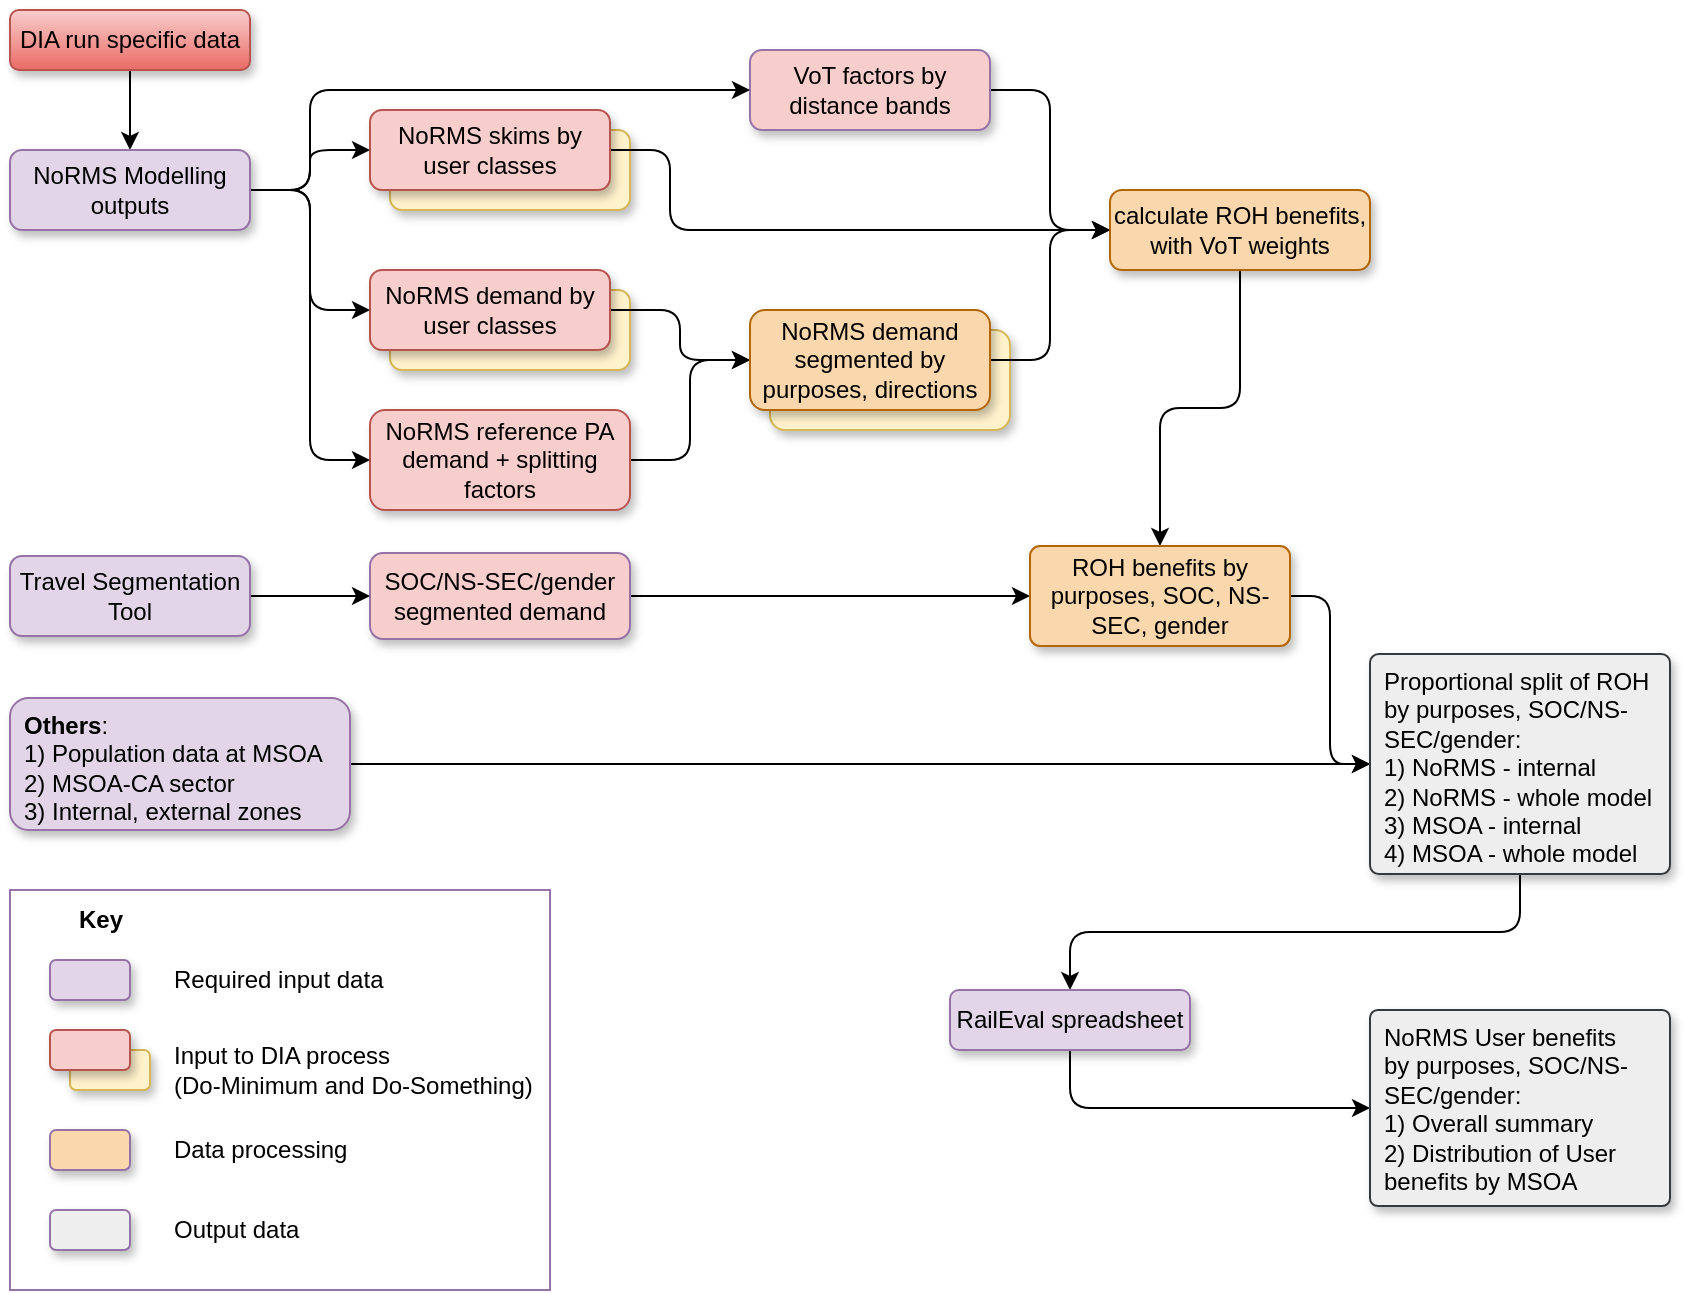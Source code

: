<mxfile version="14.9.6" type="device" pages="5"><diagram id="myQPlJoPjiXqC_tHkcFR" name="Overview"><mxGraphModel dx="1086" dy="814" grid="0" gridSize="10" guides="1" tooltips="1" connect="1" arrows="1" fold="1" page="1" pageScale="1" pageWidth="1169" pageHeight="827" math="0" shadow="0"><root><mxCell id="0"/><mxCell id="1" parent="0"/><mxCell id="bNh-o7khIlNz9EqXMW3Y-52" value="" style="rounded=0;whiteSpace=wrap;html=1;shadow=0;strokeColor=#9673A6;fillColor=none;" parent="1" vertex="1"><mxGeometry x="70" y="470" width="270" height="200" as="geometry"/></mxCell><mxCell id="bNh-o7khIlNz9EqXMW3Y-14" value="" style="rounded=1;whiteSpace=wrap;html=1;shadow=1;fillColor=#fff2cc;strokeColor=#d6b656;" parent="1" vertex="1"><mxGeometry x="450" y="190" width="120" height="50" as="geometry"/></mxCell><mxCell id="bNh-o7khIlNz9EqXMW3Y-12" value="" style="rounded=1;whiteSpace=wrap;html=1;fillColor=#fff2cc;strokeColor=#d6b656;shadow=1;" parent="1" vertex="1"><mxGeometry x="260" y="90" width="120" height="40" as="geometry"/></mxCell><mxCell id="bNh-o7khIlNz9EqXMW3Y-11" value="" style="rounded=1;whiteSpace=wrap;html=1;fillColor=#fff2cc;strokeColor=#d6b656;shadow=1;" parent="1" vertex="1"><mxGeometry x="260" y="170" width="120" height="40" as="geometry"/></mxCell><mxCell id="bNh-o7khIlNz9EqXMW3Y-56" style="edgeStyle=orthogonalEdgeStyle;rounded=1;orthogonalLoop=1;jettySize=auto;html=1;exitX=0.5;exitY=1;exitDx=0;exitDy=0;" parent="1" source="bNh-o7khIlNz9EqXMW3Y-1" target="bNh-o7khIlNz9EqXMW3Y-53" edge="1"><mxGeometry relative="1" as="geometry"/></mxCell><mxCell id="bNh-o7khIlNz9EqXMW3Y-1" value="DIA run specific data" style="rounded=1;whiteSpace=wrap;html=1;shadow=1;fillColor=#f8cecc;strokeColor=#b85450;gradientColor=#ea6b66;" parent="1" vertex="1"><mxGeometry x="70" y="30" width="120" height="30" as="geometry"/></mxCell><mxCell id="bNh-o7khIlNz9EqXMW3Y-37" style="edgeStyle=orthogonalEdgeStyle;rounded=1;orthogonalLoop=1;jettySize=auto;html=1;exitX=1;exitY=0.5;exitDx=0;exitDy=0;entryX=0;entryY=0.5;entryDx=0;entryDy=0;" parent="1" source="bNh-o7khIlNz9EqXMW3Y-2" target="bNh-o7khIlNz9EqXMW3Y-26" edge="1"><mxGeometry relative="1" as="geometry"/></mxCell><mxCell id="bNh-o7khIlNz9EqXMW3Y-2" value="&lt;b&gt;Others&lt;/b&gt;:&lt;br&gt;1) Population data at MSOA&lt;br&gt;2) MSOA-CA sector&lt;br&gt;3) Internal, external zones" style="rounded=1;whiteSpace=wrap;html=1;shadow=1;fillColor=#E1D5E7;strokeColor=#9673A6;align=left;spacingLeft=5;verticalAlign=top;arcSize=14;" parent="1" vertex="1"><mxGeometry x="70" y="374" width="170" height="66" as="geometry"/></mxCell><mxCell id="bNh-o7khIlNz9EqXMW3Y-16" style="edgeStyle=orthogonalEdgeStyle;rounded=1;orthogonalLoop=1;jettySize=auto;html=1;exitX=1;exitY=0.5;exitDx=0;exitDy=0;entryX=0;entryY=0.5;entryDx=0;entryDy=0;" parent="1" source="bNh-o7khIlNz9EqXMW3Y-4" target="bNh-o7khIlNz9EqXMW3Y-15" edge="1"><mxGeometry relative="1" as="geometry"><Array as="points"><mxPoint x="400" y="100"/><mxPoint x="400" y="140"/></Array></mxGeometry></mxCell><mxCell id="bNh-o7khIlNz9EqXMW3Y-4" value="NoRMS skims by user classes" style="rounded=1;whiteSpace=wrap;html=1;shadow=1;fillColor=#f8cecc;strokeColor=#b85450;" parent="1" vertex="1"><mxGeometry x="250" y="80" width="120" height="40" as="geometry"/></mxCell><mxCell id="bNh-o7khIlNz9EqXMW3Y-9" style="edgeStyle=orthogonalEdgeStyle;rounded=1;orthogonalLoop=1;jettySize=auto;html=1;exitX=1;exitY=0.5;exitDx=0;exitDy=0;entryX=0;entryY=0.5;entryDx=0;entryDy=0;" parent="1" source="bNh-o7khIlNz9EqXMW3Y-5" target="bNh-o7khIlNz9EqXMW3Y-8" edge="1"><mxGeometry relative="1" as="geometry"/></mxCell><mxCell id="bNh-o7khIlNz9EqXMW3Y-5" value="NoRMS demand by user classes" style="rounded=1;whiteSpace=wrap;html=1;shadow=1;fillColor=#f8cecc;strokeColor=#b85450;" parent="1" vertex="1"><mxGeometry x="250" y="160" width="120" height="40" as="geometry"/></mxCell><mxCell id="bNh-o7khIlNz9EqXMW3Y-10" style="edgeStyle=orthogonalEdgeStyle;rounded=1;orthogonalLoop=1;jettySize=auto;html=1;exitX=1;exitY=0.5;exitDx=0;exitDy=0;entryX=0;entryY=0.5;entryDx=0;entryDy=0;" parent="1" source="bNh-o7khIlNz9EqXMW3Y-6" target="bNh-o7khIlNz9EqXMW3Y-8" edge="1"><mxGeometry relative="1" as="geometry"/></mxCell><mxCell id="bNh-o7khIlNz9EqXMW3Y-6" value="NoRMS reference PA demand + splitting factors" style="rounded=1;whiteSpace=wrap;html=1;shadow=1;fillColor=#F8CECC;strokeColor=#b85450;" parent="1" vertex="1"><mxGeometry x="250" y="230" width="130" height="50" as="geometry"/></mxCell><mxCell id="bNh-o7khIlNz9EqXMW3Y-21" style="edgeStyle=orthogonalEdgeStyle;rounded=1;orthogonalLoop=1;jettySize=auto;html=1;exitX=1;exitY=0.5;exitDx=0;exitDy=0;entryX=0;entryY=0.5;entryDx=0;entryDy=0;" parent="1" source="bNh-o7khIlNz9EqXMW3Y-7" target="bNh-o7khIlNz9EqXMW3Y-20" edge="1"><mxGeometry relative="1" as="geometry"/></mxCell><mxCell id="bNh-o7khIlNz9EqXMW3Y-7" value="SOC/NS-SEC/gender segmented demand" style="rounded=1;whiteSpace=wrap;html=1;shadow=1;fillColor=#F8CECC;strokeColor=#9673A6;" parent="1" vertex="1"><mxGeometry x="250" y="301.5" width="130" height="43" as="geometry"/></mxCell><mxCell id="bNh-o7khIlNz9EqXMW3Y-17" style="edgeStyle=orthogonalEdgeStyle;rounded=1;orthogonalLoop=1;jettySize=auto;html=1;exitX=1;exitY=0.5;exitDx=0;exitDy=0;entryX=0;entryY=0.5;entryDx=0;entryDy=0;" parent="1" source="bNh-o7khIlNz9EqXMW3Y-8" target="bNh-o7khIlNz9EqXMW3Y-15" edge="1"><mxGeometry relative="1" as="geometry"/></mxCell><mxCell id="bNh-o7khIlNz9EqXMW3Y-8" value="NoRMS demand segmented by purposes, directions" style="rounded=1;whiteSpace=wrap;html=1;shadow=1;fillColor=#fad7ac;strokeColor=#b46504;" parent="1" vertex="1"><mxGeometry x="440" y="180" width="120" height="50" as="geometry"/></mxCell><mxCell id="6hGyWfT_7_mfyATEDqtT-1" style="edgeStyle=orthogonalEdgeStyle;orthogonalLoop=1;jettySize=auto;html=1;exitX=0.5;exitY=1;exitDx=0;exitDy=0;rounded=1;" parent="1" source="bNh-o7khIlNz9EqXMW3Y-15" target="bNh-o7khIlNz9EqXMW3Y-20" edge="1"><mxGeometry relative="1" as="geometry"/></mxCell><mxCell id="bNh-o7khIlNz9EqXMW3Y-15" value="calculate ROH benefits, with VoT weights" style="rounded=1;whiteSpace=wrap;html=1;shadow=1;fillColor=#FAD7AC;strokeColor=#b46504;" parent="1" vertex="1"><mxGeometry x="620" y="120" width="130" height="40" as="geometry"/></mxCell><mxCell id="bNh-o7khIlNz9EqXMW3Y-19" style="edgeStyle=orthogonalEdgeStyle;rounded=1;orthogonalLoop=1;jettySize=auto;html=1;exitX=1;exitY=0.5;exitDx=0;exitDy=0;entryX=0;entryY=0.5;entryDx=0;entryDy=0;" parent="1" source="bNh-o7khIlNz9EqXMW3Y-18" target="bNh-o7khIlNz9EqXMW3Y-15" edge="1"><mxGeometry relative="1" as="geometry"/></mxCell><mxCell id="bNh-o7khIlNz9EqXMW3Y-18" value="VoT factors by distance bands" style="rounded=1;whiteSpace=wrap;html=1;shadow=1;fillColor=#F8CECC;strokeColor=#9673a6;" parent="1" vertex="1"><mxGeometry x="440" y="50" width="120" height="40" as="geometry"/></mxCell><mxCell id="bNh-o7khIlNz9EqXMW3Y-27" style="edgeStyle=orthogonalEdgeStyle;rounded=1;orthogonalLoop=1;jettySize=auto;html=1;exitX=1;exitY=0.5;exitDx=0;exitDy=0;entryX=0;entryY=0.5;entryDx=0;entryDy=0;" parent="1" source="bNh-o7khIlNz9EqXMW3Y-20" target="bNh-o7khIlNz9EqXMW3Y-26" edge="1"><mxGeometry relative="1" as="geometry"/></mxCell><mxCell id="bNh-o7khIlNz9EqXMW3Y-20" value="ROH benefits by purposes, SOC, NS-SEC, gender" style="rounded=1;whiteSpace=wrap;html=1;shadow=1;arcSize=10;fillColor=#fad7ac;strokeColor=#b46504;" parent="1" vertex="1"><mxGeometry x="580" y="298" width="130" height="50" as="geometry"/></mxCell><mxCell id="BQTEAVA0wJpHUEv-_6FN-4" style="edgeStyle=orthogonalEdgeStyle;rounded=1;jumpStyle=arc;orthogonalLoop=1;jettySize=auto;html=1;exitX=0.5;exitY=1;exitDx=0;exitDy=0;entryX=0.5;entryY=0;entryDx=0;entryDy=0;" parent="1" source="bNh-o7khIlNz9EqXMW3Y-26" target="6hGyWfT_7_mfyATEDqtT-2" edge="1"><mxGeometry relative="1" as="geometry"/></mxCell><mxCell id="bNh-o7khIlNz9EqXMW3Y-26" value="Proportional split of ROH by purposes, SOC/NS-SEC/gender:&lt;br&gt;1) NoRMS - internal&lt;br&gt;2) NoRMS - whole model&lt;br&gt;3) MSOA - internal&lt;br&gt;4) MSOA - whole model&amp;nbsp;" style="rounded=1;whiteSpace=wrap;html=1;shadow=1;align=left;verticalAlign=top;spacingLeft=5;arcSize=4;fillColor=#EEEEEE;strokeColor=#36393d;" parent="1" vertex="1"><mxGeometry x="750" y="352" width="150" height="110" as="geometry"/></mxCell><mxCell id="bNh-o7khIlNz9EqXMW3Y-40" value="" style="rounded=1;whiteSpace=wrap;html=1;fillColor=#fff2cc;strokeColor=#d6b656;shadow=1;" parent="1" vertex="1"><mxGeometry x="100" y="550" width="40" height="20" as="geometry"/></mxCell><mxCell id="bNh-o7khIlNz9EqXMW3Y-41" value="" style="rounded=1;whiteSpace=wrap;html=1;shadow=1;fillColor=#f8cecc;strokeColor=#b85450;" parent="1" vertex="1"><mxGeometry x="90" y="540" width="40" height="20" as="geometry"/></mxCell><mxCell id="bNh-o7khIlNz9EqXMW3Y-43" value="&lt;b&gt;Key&lt;/b&gt;" style="text;html=1;align=center;verticalAlign=middle;resizable=0;points=[];autosize=1;strokeColor=none;fillColor=none;" parent="1" vertex="1"><mxGeometry x="90" y="470" width="50" height="30" as="geometry"/></mxCell><mxCell id="bNh-o7khIlNz9EqXMW3Y-44" value="Input to DIA process&lt;br&gt;(Do-Minimum and Do-Something)" style="text;html=1;align=left;verticalAlign=middle;resizable=0;points=[];autosize=1;strokeColor=none;fillColor=none;" parent="1" vertex="1"><mxGeometry x="150" y="540" width="200" height="40" as="geometry"/></mxCell><mxCell id="bNh-o7khIlNz9EqXMW3Y-45" value="" style="rounded=1;whiteSpace=wrap;html=1;shadow=1;fillColor=#e1d5e7;strokeColor=#9673a6;" parent="1" vertex="1"><mxGeometry x="90" y="505" width="40" height="20" as="geometry"/></mxCell><mxCell id="bNh-o7khIlNz9EqXMW3Y-46" value="Required input data" style="text;html=1;align=left;verticalAlign=middle;resizable=0;points=[];autosize=1;strokeColor=none;fillColor=none;" parent="1" vertex="1"><mxGeometry x="150" y="500" width="130" height="30" as="geometry"/></mxCell><mxCell id="bNh-o7khIlNz9EqXMW3Y-47" value="" style="rounded=1;whiteSpace=wrap;html=1;shadow=1;fillColor=#FAD7AC;strokeColor=#9673a6;" parent="1" vertex="1"><mxGeometry x="90" y="590" width="40" height="20" as="geometry"/></mxCell><mxCell id="bNh-o7khIlNz9EqXMW3Y-48" value="Data processing" style="text;html=1;align=left;verticalAlign=middle;resizable=0;points=[];autosize=1;strokeColor=none;fillColor=none;" parent="1" vertex="1"><mxGeometry x="150" y="585" width="110" height="30" as="geometry"/></mxCell><mxCell id="bNh-o7khIlNz9EqXMW3Y-49" value="" style="rounded=1;whiteSpace=wrap;html=1;shadow=1;fillColor=#EEEEEE;strokeColor=#9673a6;" parent="1" vertex="1"><mxGeometry x="90" y="630" width="40" height="20" as="geometry"/></mxCell><mxCell id="bNh-o7khIlNz9EqXMW3Y-51" value="Output data" style="text;html=1;align=left;verticalAlign=middle;resizable=0;points=[];autosize=1;strokeColor=none;fillColor=none;" parent="1" vertex="1"><mxGeometry x="150" y="625" width="90" height="30" as="geometry"/></mxCell><mxCell id="bNh-o7khIlNz9EqXMW3Y-54" style="edgeStyle=orthogonalEdgeStyle;rounded=1;orthogonalLoop=1;jettySize=auto;html=1;exitX=1;exitY=0.5;exitDx=0;exitDy=0;entryX=0;entryY=0.5;entryDx=0;entryDy=0;" parent="1" source="bNh-o7khIlNz9EqXMW3Y-53" target="bNh-o7khIlNz9EqXMW3Y-4" edge="1"><mxGeometry relative="1" as="geometry"/></mxCell><mxCell id="bNh-o7khIlNz9EqXMW3Y-55" style="edgeStyle=orthogonalEdgeStyle;rounded=1;orthogonalLoop=1;jettySize=auto;html=1;exitX=1;exitY=0.5;exitDx=0;exitDy=0;entryX=0;entryY=0.5;entryDx=0;entryDy=0;" parent="1" source="bNh-o7khIlNz9EqXMW3Y-53" target="bNh-o7khIlNz9EqXMW3Y-5" edge="1"><mxGeometry relative="1" as="geometry"/></mxCell><mxCell id="bNh-o7khIlNz9EqXMW3Y-57" style="edgeStyle=orthogonalEdgeStyle;rounded=1;orthogonalLoop=1;jettySize=auto;html=1;exitX=1;exitY=0.5;exitDx=0;exitDy=0;entryX=0;entryY=0.5;entryDx=0;entryDy=0;" parent="1" source="bNh-o7khIlNz9EqXMW3Y-53" target="bNh-o7khIlNz9EqXMW3Y-6" edge="1"><mxGeometry relative="1" as="geometry"/></mxCell><mxCell id="bNh-o7khIlNz9EqXMW3Y-60" style="edgeStyle=orthogonalEdgeStyle;rounded=1;orthogonalLoop=1;jettySize=auto;html=1;exitX=1;exitY=0.5;exitDx=0;exitDy=0;entryX=0;entryY=0.5;entryDx=0;entryDy=0;" parent="1" source="bNh-o7khIlNz9EqXMW3Y-53" target="bNh-o7khIlNz9EqXMW3Y-18" edge="1"><mxGeometry relative="1" as="geometry"><Array as="points"><mxPoint x="220" y="120"/><mxPoint x="220" y="70"/></Array></mxGeometry></mxCell><mxCell id="bNh-o7khIlNz9EqXMW3Y-53" value="NoRMS Modelling outputs" style="rounded=1;whiteSpace=wrap;html=1;shadow=1;fillColor=#e1d5e7;strokeColor=#9673a6;" parent="1" vertex="1"><mxGeometry x="70" y="100" width="120" height="40" as="geometry"/></mxCell><mxCell id="bNh-o7khIlNz9EqXMW3Y-59" style="edgeStyle=orthogonalEdgeStyle;rounded=1;orthogonalLoop=1;jettySize=auto;html=1;exitX=1;exitY=0.5;exitDx=0;exitDy=0;entryX=0;entryY=0.5;entryDx=0;entryDy=0;" parent="1" source="bNh-o7khIlNz9EqXMW3Y-58" target="bNh-o7khIlNz9EqXMW3Y-7" edge="1"><mxGeometry relative="1" as="geometry"/></mxCell><mxCell id="bNh-o7khIlNz9EqXMW3Y-58" value="Travel Segmentation Tool" style="rounded=1;whiteSpace=wrap;html=1;shadow=1;fillColor=#e1d5e7;strokeColor=#9673a6;" parent="1" vertex="1"><mxGeometry x="70" y="303" width="120" height="40" as="geometry"/></mxCell><mxCell id="BQTEAVA0wJpHUEv-_6FN-2" style="edgeStyle=orthogonalEdgeStyle;rounded=1;jumpStyle=arc;orthogonalLoop=1;jettySize=auto;html=1;exitX=0.5;exitY=1;exitDx=0;exitDy=0;entryX=0;entryY=0.5;entryDx=0;entryDy=0;" parent="1" source="6hGyWfT_7_mfyATEDqtT-2" target="6hGyWfT_7_mfyATEDqtT-3" edge="1"><mxGeometry relative="1" as="geometry"/></mxCell><mxCell id="6hGyWfT_7_mfyATEDqtT-2" value="RailEval spreadsheet" style="rounded=1;whiteSpace=wrap;html=1;shadow=1;fillColor=#e1d5e7;strokeColor=#9673a6;" parent="1" vertex="1"><mxGeometry x="540" y="520" width="120" height="30" as="geometry"/></mxCell><mxCell id="6hGyWfT_7_mfyATEDqtT-3" value="NoRMS User benefits by&amp;nbsp;purposes, SOC/NS-SEC/gender:&lt;br&gt;1) Overall summary&lt;br&gt;2) Distribution of User benefits by MSOA&amp;nbsp;" style="rounded=1;whiteSpace=wrap;html=1;shadow=1;align=left;verticalAlign=top;spacingLeft=5;arcSize=4;fillColor=#EEEEEE;strokeColor=#36393d;" parent="1" vertex="1"><mxGeometry x="750" y="530" width="150" height="98" as="geometry"/></mxCell></root></mxGraphModel></diagram><diagram id="0Uonyup_i9lCEWcHybPn" name="Disaggregation"><mxGraphModel dx="1086" dy="814" grid="0" gridSize="10" guides="1" tooltips="1" connect="1" arrows="1" fold="1" page="1" pageScale="1" pageWidth="1654" pageHeight="1169" math="0" shadow="0"><root><mxCell id="0"/><mxCell id="1" parent="0"/><mxCell id="oJhimNiI7TpHy6_2se2d-64" value="&lt;b&gt;Disaggregate Post-VDM NoRMS demand&lt;/b&gt;" style="rounded=1;whiteSpace=wrap;html=1;arcSize=3;verticalAlign=top;align=left;spacingLeft=5;dashed=1;strokeColor=#36393d;fillColor=#eeeeee;" parent="1" vertex="1"><mxGeometry x="680" y="610" width="610" height="550" as="geometry"/></mxCell><mxCell id="oJhimNiI7TpHy6_2se2d-6" value="&lt;b&gt;Convert NoRMS PA to OD Demand &amp;amp; %Split&lt;/b&gt;" style="rounded=1;whiteSpace=wrap;html=1;arcSize=3;verticalAlign=top;align=left;spacingLeft=5;dashed=1;strokeColor=#36393d;fillColor=#f9f7ed;" parent="1" vertex="1"><mxGeometry x="64" y="10" width="1226" height="575" as="geometry"/></mxCell><mxCell id="8wegFNlOhUFqjaX_Pq7x-1" value="NoRMS 24h PA demand" style="swimlane;fontStyle=1;childLayout=stackLayout;horizontal=1;startSize=30;horizontalStack=0;resizeParent=1;resizeParentMax=0;resizeLast=0;collapsible=1;marginBottom=0;align=left;fillColor=#dae8fc;strokeColor=#6c8ebf;" parent="1" vertex="1"><mxGeometry x="80" y="41" width="160" height="352" as="geometry"/></mxCell><mxCell id="8wegFNlOhUFqjaX_Pq7x-2" value="HBEBCA_Int&#10;NHBEBCA_Int&#10;EBCA_Ext_Fm&#10;EBCA_Ext_To" style="text;align=left;verticalAlign=middle;spacingLeft=4;spacingRight=4;overflow=hidden;points=[[0,0.5],[1,0.5]];portConstraint=eastwest;rotatable=0;fillColor=#f5f5f5;fontColor=#333333;strokeColor=#666666;" parent="8wegFNlOhUFqjaX_Pq7x-1" vertex="1"><mxGeometry y="30" width="160" height="60" as="geometry"/></mxCell><mxCell id="8wegFNlOhUFqjaX_Pq7x-11" value="HBEBNCA_Int&#10;NHBEBNCA_Int&#10;EBCA_Ext_Fm&#10;EBCA_Ext_To&#10;EBNCA_Ext" style="text;strokeColor=#82b366;fillColor=#d5e8d4;align=left;verticalAlign=middle;spacingLeft=4;spacingRight=4;overflow=hidden;points=[[0,0.5],[1,0.5]];portConstraint=eastwest;rotatable=0;" parent="8wegFNlOhUFqjaX_Pq7x-1" vertex="1"><mxGeometry y="90" width="160" height="76" as="geometry"/></mxCell><mxCell id="8wegFNlOhUFqjaX_Pq7x-12" value="HBWCA_Int&#10;HBWCA_Ext_Fm&#10;HBWCA_Ext_To" style="text;strokeColor=#666666;fillColor=#f5f5f5;align=left;verticalAlign=middle;spacingLeft=4;spacingRight=4;overflow=hidden;points=[[0,0.5],[1,0.5]];portConstraint=eastwest;rotatable=0;fontColor=#333333;" parent="8wegFNlOhUFqjaX_Pq7x-1" vertex="1"><mxGeometry y="166" width="160" height="47" as="geometry"/></mxCell><mxCell id="qnJY1UVZ0MOUKFkLVY2T-5" value="HBWNCA_Int&#10;HBWNCA_Ext" style="text;strokeColor=#82b366;fillColor=#d5e8d4;align=left;verticalAlign=middle;spacingLeft=4;spacingRight=4;overflow=hidden;points=[[0,0.5],[1,0.5]];portConstraint=eastwest;rotatable=0;" parent="8wegFNlOhUFqjaX_Pq7x-1" vertex="1"><mxGeometry y="213" width="160" height="32" as="geometry"/></mxCell><mxCell id="8wegFNlOhUFqjaX_Pq7x-10" value="HBOCA_Int&#10;NHBOCA_Int&#10;OCA_Ext_Fm&#10;OCA_Ext_To&#10;" style="text;strokeColor=#666666;fillColor=#f5f5f5;align=left;verticalAlign=middle;spacingLeft=4;spacingRight=4;overflow=hidden;points=[[0,0.5],[1,0.5]];portConstraint=eastwest;rotatable=0;fontColor=#333333;" parent="8wegFNlOhUFqjaX_Pq7x-1" vertex="1"><mxGeometry y="245" width="160" height="60" as="geometry"/></mxCell><mxCell id="oJhimNiI7TpHy6_2se2d-2" value="HBONCA_Int&#10;NHBONCA_Int&#10;ONCA_Ext" style="text;strokeColor=#82b366;fillColor=#d5e8d4;align=left;verticalAlign=middle;spacingLeft=4;spacingRight=4;overflow=hidden;points=[[0,0.5],[1,0.5]];portConstraint=eastwest;rotatable=0;" parent="8wegFNlOhUFqjaX_Pq7x-1" vertex="1"><mxGeometry y="305" width="160" height="47" as="geometry"/></mxCell><mxCell id="qnJY1UVZ0MOUKFkLVY2T-23" style="edgeStyle=orthogonalEdgeStyle;rounded=1;orthogonalLoop=1;jettySize=auto;html=1;exitX=1;exitY=0.5;exitDx=0;exitDy=0;entryX=0.5;entryY=1;entryDx=0;entryDy=0;" parent="1" source="8wegFNlOhUFqjaX_Pq7x-5" target="qnJY1UVZ0MOUKFkLVY2T-13" edge="1"><mxGeometry relative="1" as="geometry"/></mxCell><mxCell id="8wegFNlOhUFqjaX_Pq7x-5" value="PA to OD Factors" style="swimlane;fontStyle=1;childLayout=stackLayout;horizontal=1;startSize=30;horizontalStack=0;resizeParent=1;resizeParentMax=0;resizeLast=0;collapsible=1;marginBottom=0;align=left;fillColor=#dae8fc;strokeColor=#6c8ebf;" parent="1" vertex="1"><mxGeometry x="80" y="405" width="260" height="173" as="geometry"/></mxCell><mxCell id="8wegFNlOhUFqjaX_Pq7x-6" value="OD_Prop_{AM,IP,PM,OP}_PT" style="text;align=left;verticalAlign=middle;spacingLeft=4;spacingRight=4;overflow=hidden;points=[[0,0.5],[1,0.5]];portConstraint=eastwest;rotatable=0;fillColor=#f5f5f5;fontColor=#333333;strokeColor=#666666;" parent="8wegFNlOhUFqjaX_Pq7x-5" vertex="1"><mxGeometry y="30" width="260" height="24" as="geometry"/></mxCell><mxCell id="8wegFNlOhUFqjaX_Pq7x-7" value="SplitFactors_DS{1,2,3}" style="text;strokeColor=#82b366;fillColor=#d5e8d4;align=left;verticalAlign=middle;spacingLeft=4;spacingRight=4;overflow=hidden;points=[[0,0.5],[1,0.5]];portConstraint=eastwest;rotatable=0;" parent="8wegFNlOhUFqjaX_Pq7x-5" vertex="1"><mxGeometry y="54" width="260" height="24" as="geometry"/></mxCell><mxCell id="8wegFNlOhUFqjaX_Pq7x-8" value="Time_Of_Day_Factors_Zonal_{AM,IP,PM,OP}" style="text;strokeColor=#666666;fillColor=#f5f5f5;align=left;verticalAlign=middle;spacingLeft=4;spacingRight=4;overflow=hidden;points=[[0,0.5],[1,0.5]];portConstraint=eastwest;rotatable=0;fontColor=#333333;" parent="8wegFNlOhUFqjaX_Pq7x-5" vertex="1"><mxGeometry y="78" width="260" height="24" as="geometry"/></mxCell><mxCell id="vNB8nHAbyCgXOGfue2kc-1" value="PT_CorrectionFactors_{AM,IP,PM,OP}" style="text;strokeColor=#82b366;fillColor=#d5e8d4;align=left;verticalAlign=middle;spacingLeft=4;spacingRight=4;overflow=hidden;points=[[0,0.5],[1,0.5]];portConstraint=eastwest;rotatable=0;" parent="8wegFNlOhUFqjaX_Pq7x-5" vertex="1"><mxGeometry y="102" width="260" height="24" as="geometry"/></mxCell><mxCell id="vNB8nHAbyCgXOGfue2kc-33" value="Disaggregate {}NCA_Ext to:&#10;{}NCA_Ext_Fm and {}NCA_Ext_To, using &#10;{}CA_Ext_Fm and {}CA_Ext_To %split" style="text;strokeColor=#666666;fillColor=#f5f5f5;align=left;verticalAlign=middle;spacingLeft=4;spacingRight=4;overflow=hidden;points=[[0,0.5],[1,0.5]];portConstraint=eastwest;rotatable=0;fontColor=#333333;fontStyle=0" parent="8wegFNlOhUFqjaX_Pq7x-5" vertex="1"><mxGeometry y="126" width="260" height="47" as="geometry"/></mxCell><mxCell id="qnJY1UVZ0MOUKFkLVY2T-42" style="edgeStyle=orthogonalEdgeStyle;rounded=1;orthogonalLoop=1;jettySize=auto;html=1;exitX=1;exitY=0.5;exitDx=0;exitDy=0;entryX=0;entryY=0.5;entryDx=0;entryDy=0;" parent="1" source="vNB8nHAbyCgXOGfue2kc-3" target="qnJY1UVZ0MOUKFkLVY2T-36" edge="1"><mxGeometry relative="1" as="geometry"/></mxCell><mxCell id="vNB8nHAbyCgXOGfue2kc-3" value="OD Demand by Period" style="swimlane;fontStyle=1;childLayout=stackLayout;horizontal=1;startSize=30;horizontalStack=0;resizeParent=1;resizeParentMax=0;resizeLast=0;collapsible=1;marginBottom=0;align=left;fillColor=#dae8fc;strokeColor=#6c8ebf;shadow=1;" parent="1" vertex="1"><mxGeometry x="530" y="41" width="160" height="528" as="geometry"/></mxCell><mxCell id="vNB8nHAbyCgXOGfue2kc-4" value="HBEBCA_Int&#10;NHBEBCA_Int&#10;EBCA_Ext_Fm" style="text;align=left;verticalAlign=middle;spacingLeft=4;spacingRight=4;overflow=hidden;points=[[0,0.5],[1,0.5]];portConstraint=eastwest;rotatable=0;fillColor=#f5f5f5;fontColor=#333333;strokeColor=#666666;" parent="vNB8nHAbyCgXOGfue2kc-3" vertex="1"><mxGeometry y="30" width="160" height="47" as="geometry"/></mxCell><mxCell id="vNB8nHAbyCgXOGfue2kc-5" value="HBEBCA_Int_T&#10;NHBEBCA_Int_T&#10;EBCA_Ext_To" style="text;strokeColor=#82b366;fillColor=#d5e8d4;align=left;verticalAlign=middle;spacingLeft=4;spacingRight=4;overflow=hidden;points=[[0,0.5],[1,0.5]];portConstraint=eastwest;rotatable=0;" parent="vNB8nHAbyCgXOGfue2kc-3" vertex="1"><mxGeometry y="77" width="160" height="47" as="geometry"/></mxCell><mxCell id="vNB8nHAbyCgXOGfue2kc-6" value="HBEBNCA_Int&#10;NHBEBNCA_Int&#10;HBEBNCA_Int_T&#10;NHBEBNCA_Int_T&#10;EBNCA_Ext_Fm&#10;EBNCA_Ext_To" style="text;strokeColor=#666666;fillColor=#f5f5f5;align=left;verticalAlign=middle;spacingLeft=4;spacingRight=4;overflow=hidden;points=[[0,0.5],[1,0.5]];portConstraint=eastwest;rotatable=0;fontColor=#333333;" parent="vNB8nHAbyCgXOGfue2kc-3" vertex="1"><mxGeometry y="124" width="160" height="92" as="geometry"/></mxCell><mxCell id="vNB8nHAbyCgXOGfue2kc-7" value="HBWCA_Int&#10;HBWCA_Ext_Fm" style="text;strokeColor=#82b366;fillColor=#d5e8d4;align=left;verticalAlign=middle;spacingLeft=4;spacingRight=4;overflow=hidden;points=[[0,0.5],[1,0.5]];portConstraint=eastwest;rotatable=0;" parent="vNB8nHAbyCgXOGfue2kc-3" vertex="1"><mxGeometry y="216" width="160" height="32" as="geometry"/></mxCell><mxCell id="vNB8nHAbyCgXOGfue2kc-8" value="HBWCA_Int_T&#10;HBWCA_Ext_To" style="text;strokeColor=#666666;fillColor=#f5f5f5;align=left;verticalAlign=middle;spacingLeft=4;spacingRight=4;overflow=hidden;points=[[0,0.5],[1,0.5]];portConstraint=eastwest;rotatable=0;fontColor=#333333;" parent="vNB8nHAbyCgXOGfue2kc-3" vertex="1"><mxGeometry y="248" width="160" height="32" as="geometry"/></mxCell><mxCell id="vNB8nHAbyCgXOGfue2kc-9" value="HBWNCA_Int&#10;HBWNCA_Int_T&#10;HBWNCA_Fm&#10;HBWNCA_To" style="text;strokeColor=#82b366;fillColor=#d5e8d4;align=left;verticalAlign=middle;spacingLeft=4;spacingRight=4;overflow=hidden;points=[[0,0.5],[1,0.5]];portConstraint=eastwest;rotatable=0;" parent="vNB8nHAbyCgXOGfue2kc-3" vertex="1"><mxGeometry y="280" width="160" height="62" as="geometry"/></mxCell><mxCell id="vNB8nHAbyCgXOGfue2kc-10" value="HBOCA_Int&#10;NHBOCA_Int&#10;OCA_Ext_Fm" style="text;strokeColor=#666666;fillColor=#f5f5f5;align=left;verticalAlign=middle;spacingLeft=4;spacingRight=4;overflow=hidden;points=[[0,0.5],[1,0.5]];portConstraint=eastwest;rotatable=0;fontColor=#333333;" parent="vNB8nHAbyCgXOGfue2kc-3" vertex="1"><mxGeometry y="342" width="160" height="47" as="geometry"/></mxCell><mxCell id="vNB8nHAbyCgXOGfue2kc-11" value="HBOCA_Int_T&#10;NHBOCA_Int_T&#10;OCA_Ext_To" style="text;strokeColor=#82b366;fillColor=#d5e8d4;align=left;verticalAlign=middle;spacingLeft=4;spacingRight=4;overflow=hidden;points=[[0,0.5],[1,0.5]];portConstraint=eastwest;rotatable=0;" parent="vNB8nHAbyCgXOGfue2kc-3" vertex="1"><mxGeometry y="389" width="160" height="47" as="geometry"/></mxCell><mxCell id="vNB8nHAbyCgXOGfue2kc-12" value="HBONCA_Int&#10;NHBONCA_Int&#10;HBONCA_Int_T&#10;NHBONCA_Int_T&#10;ONCA_Ext_Fm&#10;ONCA_Ext_To" style="text;strokeColor=#666666;fillColor=#f5f5f5;align=left;verticalAlign=middle;spacingLeft=4;spacingRight=4;overflow=hidden;points=[[0,0.5],[1,0.5]];portConstraint=eastwest;rotatable=0;fontColor=#333333;" parent="vNB8nHAbyCgXOGfue2kc-3" vertex="1"><mxGeometry y="436" width="160" height="92" as="geometry"/></mxCell><mxCell id="qnJY1UVZ0MOUKFkLVY2T-60" style="edgeStyle=orthogonalEdgeStyle;rounded=1;orthogonalLoop=1;jettySize=auto;html=1;exitX=0.5;exitY=1;exitDx=0;exitDy=0;entryX=0.5;entryY=0;entryDx=0;entryDy=0;" parent="1" source="vNB8nHAbyCgXOGfue2kc-14" target="qnJY1UVZ0MOUKFkLVY2T-59" edge="1"><mxGeometry relative="1" as="geometry"/></mxCell><mxCell id="vNB8nHAbyCgXOGfue2kc-14" value="NoRMS User classes" style="swimlane;fontStyle=1;childLayout=stackLayout;horizontal=1;startSize=30;horizontalStack=0;resizeParent=1;resizeParentMax=0;resizeLast=0;collapsible=1;marginBottom=0;align=left;fillColor=#dae8fc;strokeColor=#6c8ebf;shadow=1;" parent="1" vertex="1"><mxGeometry x="900" y="41" width="130" height="246" as="geometry"/></mxCell><mxCell id="vNB8nHAbyCgXOGfue2kc-15" value="EB_CAF" style="text;align=left;verticalAlign=middle;spacingLeft=4;spacingRight=4;overflow=hidden;points=[[0,0.5],[1,0.5]];portConstraint=eastwest;rotatable=0;fillColor=#f5f5f5;fontColor=#333333;strokeColor=#666666;" parent="vNB8nHAbyCgXOGfue2kc-14" vertex="1"><mxGeometry y="30" width="130" height="24" as="geometry"/></mxCell><mxCell id="vNB8nHAbyCgXOGfue2kc-16" value="EB_CAT" style="text;strokeColor=#82b366;fillColor=#d5e8d4;align=left;verticalAlign=middle;spacingLeft=4;spacingRight=4;overflow=hidden;points=[[0,0.5],[1,0.5]];portConstraint=eastwest;rotatable=0;" parent="vNB8nHAbyCgXOGfue2kc-14" vertex="1"><mxGeometry y="54" width="130" height="24" as="geometry"/></mxCell><mxCell id="vNB8nHAbyCgXOGfue2kc-17" value="EB_NCA" style="text;strokeColor=#666666;fillColor=#f5f5f5;align=left;verticalAlign=middle;spacingLeft=4;spacingRight=4;overflow=hidden;points=[[0,0.5],[1,0.5]];portConstraint=eastwest;rotatable=0;fontColor=#333333;" parent="vNB8nHAbyCgXOGfue2kc-14" vertex="1"><mxGeometry y="78" width="130" height="24" as="geometry"/></mxCell><mxCell id="vNB8nHAbyCgXOGfue2kc-18" value="Com_CAF" style="text;strokeColor=#82b366;fillColor=#d5e8d4;align=left;verticalAlign=middle;spacingLeft=4;spacingRight=4;overflow=hidden;points=[[0,0.5],[1,0.5]];portConstraint=eastwest;rotatable=0;" parent="vNB8nHAbyCgXOGfue2kc-14" vertex="1"><mxGeometry y="102" width="130" height="24" as="geometry"/></mxCell><mxCell id="vNB8nHAbyCgXOGfue2kc-19" value="Com_CAT" style="text;strokeColor=#666666;fillColor=#f5f5f5;align=left;verticalAlign=middle;spacingLeft=4;spacingRight=4;overflow=hidden;points=[[0,0.5],[1,0.5]];portConstraint=eastwest;rotatable=0;fontColor=#333333;" parent="vNB8nHAbyCgXOGfue2kc-14" vertex="1"><mxGeometry y="126" width="130" height="24" as="geometry"/></mxCell><mxCell id="vNB8nHAbyCgXOGfue2kc-20" value="Com_NCA" style="text;strokeColor=#82b366;fillColor=#d5e8d4;align=left;verticalAlign=middle;spacingLeft=4;spacingRight=4;overflow=hidden;points=[[0,0.5],[1,0.5]];portConstraint=eastwest;rotatable=0;" parent="vNB8nHAbyCgXOGfue2kc-14" vertex="1"><mxGeometry y="150" width="130" height="24" as="geometry"/></mxCell><mxCell id="vNB8nHAbyCgXOGfue2kc-21" value="Oth_CAF" style="text;strokeColor=#666666;fillColor=#f5f5f5;align=left;verticalAlign=middle;spacingLeft=4;spacingRight=4;overflow=hidden;points=[[0,0.5],[1,0.5]];portConstraint=eastwest;rotatable=0;fontColor=#333333;" parent="vNB8nHAbyCgXOGfue2kc-14" vertex="1"><mxGeometry y="174" width="130" height="24" as="geometry"/></mxCell><mxCell id="vNB8nHAbyCgXOGfue2kc-22" value="Oth_CAT" style="text;strokeColor=#82b366;fillColor=#d5e8d4;align=left;verticalAlign=middle;spacingLeft=4;spacingRight=4;overflow=hidden;points=[[0,0.5],[1,0.5]];portConstraint=eastwest;rotatable=0;" parent="vNB8nHAbyCgXOGfue2kc-14" vertex="1"><mxGeometry y="198" width="130" height="24" as="geometry"/></mxCell><mxCell id="vNB8nHAbyCgXOGfue2kc-23" value="Oth_NCA" style="text;strokeColor=#666666;fillColor=#f5f5f5;align=left;verticalAlign=middle;spacingLeft=4;spacingRight=4;overflow=hidden;points=[[0,0.5],[1,0.5]];portConstraint=eastwest;rotatable=0;fontColor=#333333;" parent="vNB8nHAbyCgXOGfue2kc-14" vertex="1"><mxGeometry y="222" width="130" height="24" as="geometry"/></mxCell><mxCell id="qnJY1UVZ0MOUKFkLVY2T-73" style="edgeStyle=orthogonalEdgeStyle;rounded=1;orthogonalLoop=1;jettySize=auto;html=1;exitX=0.5;exitY=1;exitDx=0;exitDy=0;entryX=0.5;entryY=0;entryDx=0;entryDy=0;" parent="1" source="oJhimNiI7TpHy6_2se2d-7" target="qnJY1UVZ0MOUKFkLVY2T-72" edge="1"><mxGeometry relative="1" as="geometry"><Array as="points"><mxPoint x="1200" y="600"/><mxPoint x="940" y="600"/></Array></mxGeometry></mxCell><mxCell id="oJhimNiI7TpHy6_2se2d-7" value="Proportional Split" style="swimlane;fontStyle=1;childLayout=stackLayout;horizontal=1;startSize=30;horizontalStack=0;resizeParent=1;resizeParentMax=0;resizeLast=0;collapsible=1;marginBottom=0;align=left;fillColor=#dae8fc;strokeColor=#6c8ebf;shadow=1;" parent="1" vertex="1"><mxGeometry x="1120" y="41" width="160" height="528" as="geometry"/></mxCell><mxCell id="oJhimNiI7TpHy6_2se2d-8" value="HBEBCA_Int&#10;NHBEBCA_Int&#10;EBCA_Ext_Fm" style="text;align=left;verticalAlign=middle;spacingLeft=4;spacingRight=4;overflow=hidden;points=[[0,0.5],[1,0.5]];portConstraint=eastwest;rotatable=0;fillColor=#f5f5f5;fontColor=#333333;strokeColor=#666666;" parent="oJhimNiI7TpHy6_2se2d-7" vertex="1"><mxGeometry y="30" width="160" height="47" as="geometry"/></mxCell><mxCell id="oJhimNiI7TpHy6_2se2d-9" value="HBEBCA_Int_T&#10;NHBEBCA_Int_T&#10;EBCA_Ext_To" style="text;strokeColor=#82b366;fillColor=#d5e8d4;align=left;verticalAlign=middle;spacingLeft=4;spacingRight=4;overflow=hidden;points=[[0,0.5],[1,0.5]];portConstraint=eastwest;rotatable=0;" parent="oJhimNiI7TpHy6_2se2d-7" vertex="1"><mxGeometry y="77" width="160" height="47" as="geometry"/></mxCell><mxCell id="oJhimNiI7TpHy6_2se2d-10" value="HBEBNCA_Int&#10;NHBEBNCA_Int&#10;HBEBNCA_Int_T&#10;NHBEBNCA_Int_T&#10;EBNCA_Ext_Fm&#10;EBNCA_Ext_To" style="text;strokeColor=#666666;fillColor=#f5f5f5;align=left;verticalAlign=middle;spacingLeft=4;spacingRight=4;overflow=hidden;points=[[0,0.5],[1,0.5]];portConstraint=eastwest;rotatable=0;fontColor=#333333;" parent="oJhimNiI7TpHy6_2se2d-7" vertex="1"><mxGeometry y="124" width="160" height="92" as="geometry"/></mxCell><mxCell id="oJhimNiI7TpHy6_2se2d-11" value="HBWCA_Int&#10;HBWCA_Ext_Fm" style="text;strokeColor=#82b366;fillColor=#d5e8d4;align=left;verticalAlign=middle;spacingLeft=4;spacingRight=4;overflow=hidden;points=[[0,0.5],[1,0.5]];portConstraint=eastwest;rotatable=0;" parent="oJhimNiI7TpHy6_2se2d-7" vertex="1"><mxGeometry y="216" width="160" height="32" as="geometry"/></mxCell><mxCell id="oJhimNiI7TpHy6_2se2d-12" value="HBWCA_Int_T&#10;HBWCA_Ext_To" style="text;strokeColor=#666666;fillColor=#f5f5f5;align=left;verticalAlign=middle;spacingLeft=4;spacingRight=4;overflow=hidden;points=[[0,0.5],[1,0.5]];portConstraint=eastwest;rotatable=0;fontColor=#333333;" parent="oJhimNiI7TpHy6_2se2d-7" vertex="1"><mxGeometry y="248" width="160" height="32" as="geometry"/></mxCell><mxCell id="oJhimNiI7TpHy6_2se2d-13" value="HBWNCA_Int&#10;HBWNCA_Int_T&#10;HBWNCA_Fm&#10;HBWNCA_To" style="text;strokeColor=#82b366;fillColor=#d5e8d4;align=left;verticalAlign=middle;spacingLeft=4;spacingRight=4;overflow=hidden;points=[[0,0.5],[1,0.5]];portConstraint=eastwest;rotatable=0;" parent="oJhimNiI7TpHy6_2se2d-7" vertex="1"><mxGeometry y="280" width="160" height="62" as="geometry"/></mxCell><mxCell id="oJhimNiI7TpHy6_2se2d-14" value="HBOCA_Int&#10;NHBOCA_Int&#10;OCA_Ext_Fm" style="text;strokeColor=#666666;fillColor=#f5f5f5;align=left;verticalAlign=middle;spacingLeft=4;spacingRight=4;overflow=hidden;points=[[0,0.5],[1,0.5]];portConstraint=eastwest;rotatable=0;fontColor=#333333;" parent="oJhimNiI7TpHy6_2se2d-7" vertex="1"><mxGeometry y="342" width="160" height="47" as="geometry"/></mxCell><mxCell id="oJhimNiI7TpHy6_2se2d-15" value="HBOCA_Int_T&#10;NHBOCA_Int_T&#10;OCA_Ext_To" style="text;strokeColor=#82b366;fillColor=#d5e8d4;align=left;verticalAlign=middle;spacingLeft=4;spacingRight=4;overflow=hidden;points=[[0,0.5],[1,0.5]];portConstraint=eastwest;rotatable=0;" parent="oJhimNiI7TpHy6_2se2d-7" vertex="1"><mxGeometry y="389" width="160" height="47" as="geometry"/></mxCell><mxCell id="oJhimNiI7TpHy6_2se2d-16" value="HBONCA_Int&#10;NHBONCA_Int&#10;HBONCA_Int_T&#10;NHBONCA_Int_T&#10;ONCA_Ext_Fm&#10;ONCA_Ext_To" style="text;strokeColor=#666666;fillColor=#f5f5f5;align=left;verticalAlign=middle;spacingLeft=4;spacingRight=4;overflow=hidden;points=[[0,0.5],[1,0.5]];portConstraint=eastwest;rotatable=0;fontColor=#333333;" parent="oJhimNiI7TpHy6_2se2d-7" vertex="1"><mxGeometry y="436" width="160" height="92" as="geometry"/></mxCell><mxCell id="qnJY1UVZ0MOUKFkLVY2T-80" style="edgeStyle=orthogonalEdgeStyle;rounded=1;orthogonalLoop=1;jettySize=auto;html=1;exitX=1;exitY=0.75;exitDx=0;exitDy=0;entryX=0;entryY=0.5;entryDx=0;entryDy=0;" parent="1" source="oJhimNiI7TpHy6_2se2d-26" target="qnJY1UVZ0MOUKFkLVY2T-72" edge="1"><mxGeometry relative="1" as="geometry"/></mxCell><mxCell id="oJhimNiI7TpHy6_2se2d-26" value="Post-VDM NoRMS" style="swimlane;fontStyle=1;childLayout=stackLayout;horizontal=1;startSize=30;horizontalStack=0;resizeParent=1;resizeParentMax=0;resizeLast=0;collapsible=1;marginBottom=0;align=left;fillColor=#dae8fc;strokeColor=#6c8ebf;shadow=1;" parent="1" vertex="1"><mxGeometry x="690" y="640" width="130" height="246" as="geometry"/></mxCell><mxCell id="oJhimNiI7TpHy6_2se2d-27" value="EB_CAF" style="text;align=left;verticalAlign=middle;spacingLeft=4;spacingRight=4;overflow=hidden;points=[[0,0.5],[1,0.5]];portConstraint=eastwest;rotatable=0;fillColor=#f5f5f5;fontColor=#333333;strokeColor=#666666;" parent="oJhimNiI7TpHy6_2se2d-26" vertex="1"><mxGeometry y="30" width="130" height="24" as="geometry"/></mxCell><mxCell id="oJhimNiI7TpHy6_2se2d-28" value="EB_CAT" style="text;strokeColor=#82b366;fillColor=#d5e8d4;align=left;verticalAlign=middle;spacingLeft=4;spacingRight=4;overflow=hidden;points=[[0,0.5],[1,0.5]];portConstraint=eastwest;rotatable=0;" parent="oJhimNiI7TpHy6_2se2d-26" vertex="1"><mxGeometry y="54" width="130" height="24" as="geometry"/></mxCell><mxCell id="oJhimNiI7TpHy6_2se2d-29" value="EB_NCA" style="text;strokeColor=#666666;fillColor=#f5f5f5;align=left;verticalAlign=middle;spacingLeft=4;spacingRight=4;overflow=hidden;points=[[0,0.5],[1,0.5]];portConstraint=eastwest;rotatable=0;fontColor=#333333;" parent="oJhimNiI7TpHy6_2se2d-26" vertex="1"><mxGeometry y="78" width="130" height="24" as="geometry"/></mxCell><mxCell id="oJhimNiI7TpHy6_2se2d-30" value="Com_CAF" style="text;strokeColor=#82b366;fillColor=#d5e8d4;align=left;verticalAlign=middle;spacingLeft=4;spacingRight=4;overflow=hidden;points=[[0,0.5],[1,0.5]];portConstraint=eastwest;rotatable=0;" parent="oJhimNiI7TpHy6_2se2d-26" vertex="1"><mxGeometry y="102" width="130" height="24" as="geometry"/></mxCell><mxCell id="oJhimNiI7TpHy6_2se2d-31" value="Com_CAT" style="text;strokeColor=#666666;fillColor=#f5f5f5;align=left;verticalAlign=middle;spacingLeft=4;spacingRight=4;overflow=hidden;points=[[0,0.5],[1,0.5]];portConstraint=eastwest;rotatable=0;fontColor=#333333;" parent="oJhimNiI7TpHy6_2se2d-26" vertex="1"><mxGeometry y="126" width="130" height="24" as="geometry"/></mxCell><mxCell id="oJhimNiI7TpHy6_2se2d-32" value="Com_NCA" style="text;strokeColor=#82b366;fillColor=#d5e8d4;align=left;verticalAlign=middle;spacingLeft=4;spacingRight=4;overflow=hidden;points=[[0,0.5],[1,0.5]];portConstraint=eastwest;rotatable=0;" parent="oJhimNiI7TpHy6_2se2d-26" vertex="1"><mxGeometry y="150" width="130" height="24" as="geometry"/></mxCell><mxCell id="oJhimNiI7TpHy6_2se2d-33" value="Oth_CAF" style="text;strokeColor=#666666;fillColor=#f5f5f5;align=left;verticalAlign=middle;spacingLeft=4;spacingRight=4;overflow=hidden;points=[[0,0.5],[1,0.5]];portConstraint=eastwest;rotatable=0;fontColor=#333333;" parent="oJhimNiI7TpHy6_2se2d-26" vertex="1"><mxGeometry y="174" width="130" height="24" as="geometry"/></mxCell><mxCell id="oJhimNiI7TpHy6_2se2d-34" value="Oth_CAT" style="text;strokeColor=#82b366;fillColor=#d5e8d4;align=left;verticalAlign=middle;spacingLeft=4;spacingRight=4;overflow=hidden;points=[[0,0.5],[1,0.5]];portConstraint=eastwest;rotatable=0;" parent="oJhimNiI7TpHy6_2se2d-26" vertex="1"><mxGeometry y="198" width="130" height="24" as="geometry"/></mxCell><mxCell id="oJhimNiI7TpHy6_2se2d-35" value="Oth_NCA" style="text;strokeColor=#666666;fillColor=#f5f5f5;align=left;verticalAlign=middle;spacingLeft=4;spacingRight=4;overflow=hidden;points=[[0,0.5],[1,0.5]];portConstraint=eastwest;rotatable=0;fontColor=#333333;" parent="oJhimNiI7TpHy6_2se2d-26" vertex="1"><mxGeometry y="222" width="130" height="24" as="geometry"/></mxCell><mxCell id="oJhimNiI7TpHy6_2se2d-45" value="Post-VDM by Segment" style="swimlane;fontStyle=1;childLayout=stackLayout;horizontal=1;startSize=30;horizontalStack=0;resizeParent=1;resizeParentMax=0;resizeLast=0;collapsible=1;marginBottom=0;align=left;fillColor=#dae8fc;strokeColor=#6c8ebf;shadow=1;" parent="1" vertex="1"><mxGeometry x="1120" y="620" width="160" height="528" as="geometry"/></mxCell><mxCell id="oJhimNiI7TpHy6_2se2d-46" value="HBEBCA_Int&#10;NHBEBCA_Int&#10;EBCA_Ext_Fm" style="text;align=left;verticalAlign=middle;spacingLeft=4;spacingRight=4;overflow=hidden;points=[[0,0.5],[1,0.5]];portConstraint=eastwest;rotatable=0;fillColor=#f5f5f5;fontColor=#333333;strokeColor=#666666;" parent="oJhimNiI7TpHy6_2se2d-45" vertex="1"><mxGeometry y="30" width="160" height="47" as="geometry"/></mxCell><mxCell id="oJhimNiI7TpHy6_2se2d-47" value="HBEBCA_Int_T&#10;NHBEBCA_Int_T&#10;EBCA_Ext_To" style="text;strokeColor=#82b366;fillColor=#d5e8d4;align=left;verticalAlign=middle;spacingLeft=4;spacingRight=4;overflow=hidden;points=[[0,0.5],[1,0.5]];portConstraint=eastwest;rotatable=0;" parent="oJhimNiI7TpHy6_2se2d-45" vertex="1"><mxGeometry y="77" width="160" height="47" as="geometry"/></mxCell><mxCell id="oJhimNiI7TpHy6_2se2d-48" value="HBEBNCA_Int&#10;NHBEBNCA_Int&#10;HBEBNCA_Int_T&#10;NHBEBNCA_Int_T&#10;EBNCA_Ext_Fm&#10;EBNCA_Ext_To" style="text;strokeColor=#666666;fillColor=#f5f5f5;align=left;verticalAlign=middle;spacingLeft=4;spacingRight=4;overflow=hidden;points=[[0,0.5],[1,0.5]];portConstraint=eastwest;rotatable=0;fontColor=#333333;" parent="oJhimNiI7TpHy6_2se2d-45" vertex="1"><mxGeometry y="124" width="160" height="92" as="geometry"/></mxCell><mxCell id="oJhimNiI7TpHy6_2se2d-49" value="HBWCA_Int&#10;HBWCA_Ext_Fm" style="text;strokeColor=#82b366;fillColor=#d5e8d4;align=left;verticalAlign=middle;spacingLeft=4;spacingRight=4;overflow=hidden;points=[[0,0.5],[1,0.5]];portConstraint=eastwest;rotatable=0;" parent="oJhimNiI7TpHy6_2se2d-45" vertex="1"><mxGeometry y="216" width="160" height="32" as="geometry"/></mxCell><mxCell id="oJhimNiI7TpHy6_2se2d-50" value="HBWCA_Int_T&#10;HBWCA_Ext_To" style="text;strokeColor=#666666;fillColor=#f5f5f5;align=left;verticalAlign=middle;spacingLeft=4;spacingRight=4;overflow=hidden;points=[[0,0.5],[1,0.5]];portConstraint=eastwest;rotatable=0;fontColor=#333333;" parent="oJhimNiI7TpHy6_2se2d-45" vertex="1"><mxGeometry y="248" width="160" height="32" as="geometry"/></mxCell><mxCell id="oJhimNiI7TpHy6_2se2d-51" value="HBWNCA_Int&#10;HBWNCA_Int_T&#10;HBWNCA_Fm&#10;HBWNCA_To" style="text;strokeColor=#82b366;fillColor=#d5e8d4;align=left;verticalAlign=middle;spacingLeft=4;spacingRight=4;overflow=hidden;points=[[0,0.5],[1,0.5]];portConstraint=eastwest;rotatable=0;" parent="oJhimNiI7TpHy6_2se2d-45" vertex="1"><mxGeometry y="280" width="160" height="62" as="geometry"/></mxCell><mxCell id="oJhimNiI7TpHy6_2se2d-52" value="HBOCA_Int&#10;NHBOCA_Int&#10;OCA_Ext_Fm" style="text;strokeColor=#666666;fillColor=#f5f5f5;align=left;verticalAlign=middle;spacingLeft=4;spacingRight=4;overflow=hidden;points=[[0,0.5],[1,0.5]];portConstraint=eastwest;rotatable=0;fontColor=#333333;" parent="oJhimNiI7TpHy6_2se2d-45" vertex="1"><mxGeometry y="342" width="160" height="47" as="geometry"/></mxCell><mxCell id="oJhimNiI7TpHy6_2se2d-53" value="HBOCA_Int_T&#10;NHBOCA_Int_T&#10;OCA_Ext_To" style="text;strokeColor=#82b366;fillColor=#d5e8d4;align=left;verticalAlign=middle;spacingLeft=4;spacingRight=4;overflow=hidden;points=[[0,0.5],[1,0.5]];portConstraint=eastwest;rotatable=0;" parent="oJhimNiI7TpHy6_2se2d-45" vertex="1"><mxGeometry y="389" width="160" height="47" as="geometry"/></mxCell><mxCell id="oJhimNiI7TpHy6_2se2d-54" value="HBONCA_Int&#10;NHBONCA_Int&#10;HBONCA_Int_T&#10;NHBONCA_Int_T&#10;ONCA_Ext_Fm&#10;ONCA_Ext_To" style="text;strokeColor=#666666;fillColor=#f5f5f5;align=left;verticalAlign=middle;spacingLeft=4;spacingRight=4;overflow=hidden;points=[[0,0.5],[1,0.5]];portConstraint=eastwest;rotatable=0;fontColor=#333333;" parent="oJhimNiI7TpHy6_2se2d-45" vertex="1"><mxGeometry y="436" width="160" height="92" as="geometry"/></mxCell><mxCell id="qnJY1UVZ0MOUKFkLVY2T-27" style="edgeStyle=orthogonalEdgeStyle;rounded=1;orthogonalLoop=1;jettySize=auto;html=1;exitX=1;exitY=0.5;exitDx=0;exitDy=0;entryX=0;entryY=0.5;entryDx=0;entryDy=0;" parent="1" source="qnJY1UVZ0MOUKFkLVY2T-13" target="vNB8nHAbyCgXOGfue2kc-4" edge="1"><mxGeometry relative="1" as="geometry"/></mxCell><mxCell id="qnJY1UVZ0MOUKFkLVY2T-28" style="edgeStyle=orthogonalEdgeStyle;rounded=1;orthogonalLoop=1;jettySize=auto;html=1;exitX=1;exitY=0.5;exitDx=0;exitDy=0;entryX=0;entryY=0.5;entryDx=0;entryDy=0;" parent="1" source="qnJY1UVZ0MOUKFkLVY2T-13" target="vNB8nHAbyCgXOGfue2kc-5" edge="1"><mxGeometry relative="1" as="geometry"/></mxCell><mxCell id="qnJY1UVZ0MOUKFkLVY2T-29" style="edgeStyle=orthogonalEdgeStyle;rounded=1;orthogonalLoop=1;jettySize=auto;html=1;exitX=1;exitY=0.5;exitDx=0;exitDy=0;" parent="1" source="qnJY1UVZ0MOUKFkLVY2T-13" target="vNB8nHAbyCgXOGfue2kc-6" edge="1"><mxGeometry relative="1" as="geometry"/></mxCell><mxCell id="qnJY1UVZ0MOUKFkLVY2T-30" style="edgeStyle=orthogonalEdgeStyle;rounded=1;orthogonalLoop=1;jettySize=auto;html=1;exitX=1;exitY=0.5;exitDx=0;exitDy=0;" parent="1" source="qnJY1UVZ0MOUKFkLVY2T-13" target="vNB8nHAbyCgXOGfue2kc-7" edge="1"><mxGeometry relative="1" as="geometry"/></mxCell><mxCell id="qnJY1UVZ0MOUKFkLVY2T-31" style="edgeStyle=orthogonalEdgeStyle;rounded=1;orthogonalLoop=1;jettySize=auto;html=1;exitX=1;exitY=0.5;exitDx=0;exitDy=0;entryX=0;entryY=0.5;entryDx=0;entryDy=0;" parent="1" source="qnJY1UVZ0MOUKFkLVY2T-13" target="vNB8nHAbyCgXOGfue2kc-8" edge="1"><mxGeometry relative="1" as="geometry"/></mxCell><mxCell id="qnJY1UVZ0MOUKFkLVY2T-32" style="edgeStyle=orthogonalEdgeStyle;rounded=1;orthogonalLoop=1;jettySize=auto;html=1;exitX=1;exitY=0.5;exitDx=0;exitDy=0;" parent="1" source="qnJY1UVZ0MOUKFkLVY2T-13" target="vNB8nHAbyCgXOGfue2kc-9" edge="1"><mxGeometry relative="1" as="geometry"/></mxCell><mxCell id="qnJY1UVZ0MOUKFkLVY2T-33" style="edgeStyle=orthogonalEdgeStyle;rounded=1;orthogonalLoop=1;jettySize=auto;html=1;exitX=1;exitY=0.5;exitDx=0;exitDy=0;" parent="1" source="qnJY1UVZ0MOUKFkLVY2T-13" target="vNB8nHAbyCgXOGfue2kc-10" edge="1"><mxGeometry relative="1" as="geometry"/></mxCell><mxCell id="qnJY1UVZ0MOUKFkLVY2T-34" style="edgeStyle=orthogonalEdgeStyle;rounded=1;orthogonalLoop=1;jettySize=auto;html=1;exitX=1;exitY=0.5;exitDx=0;exitDy=0;entryX=0;entryY=0.5;entryDx=0;entryDy=0;" parent="1" source="qnJY1UVZ0MOUKFkLVY2T-13" target="vNB8nHAbyCgXOGfue2kc-11" edge="1"><mxGeometry relative="1" as="geometry"/></mxCell><mxCell id="qnJY1UVZ0MOUKFkLVY2T-35" style="edgeStyle=orthogonalEdgeStyle;rounded=1;orthogonalLoop=1;jettySize=auto;html=1;exitX=1;exitY=0.5;exitDx=0;exitDy=0;" parent="1" source="qnJY1UVZ0MOUKFkLVY2T-13" target="vNB8nHAbyCgXOGfue2kc-12" edge="1"><mxGeometry relative="1" as="geometry"/></mxCell><mxCell id="qnJY1UVZ0MOUKFkLVY2T-13" value="Convert PA to OD" style="rounded=1;whiteSpace=wrap;html=1;fillColor=#f8cecc;strokeColor=#b85450;shadow=1;" parent="1" vertex="1"><mxGeometry x="360" y="167" width="80" height="40" as="geometry"/></mxCell><mxCell id="qnJY1UVZ0MOUKFkLVY2T-14" style="edgeStyle=orthogonalEdgeStyle;rounded=1;orthogonalLoop=1;jettySize=auto;html=1;exitX=1;exitY=0.5;exitDx=0;exitDy=0;entryX=0;entryY=0.5;entryDx=0;entryDy=0;" parent="1" source="8wegFNlOhUFqjaX_Pq7x-2" target="qnJY1UVZ0MOUKFkLVY2T-13" edge="1"><mxGeometry relative="1" as="geometry"/></mxCell><mxCell id="qnJY1UVZ0MOUKFkLVY2T-16" style="edgeStyle=orthogonalEdgeStyle;rounded=1;orthogonalLoop=1;jettySize=auto;html=1;exitX=1;exitY=0.5;exitDx=0;exitDy=0;" parent="1" source="8wegFNlOhUFqjaX_Pq7x-12" target="qnJY1UVZ0MOUKFkLVY2T-13" edge="1"><mxGeometry relative="1" as="geometry"/></mxCell><mxCell id="qnJY1UVZ0MOUKFkLVY2T-17" style="edgeStyle=orthogonalEdgeStyle;rounded=1;orthogonalLoop=1;jettySize=auto;html=1;exitX=1;exitY=0.5;exitDx=0;exitDy=0;entryX=0;entryY=0.5;entryDx=0;entryDy=0;" parent="1" source="qnJY1UVZ0MOUKFkLVY2T-5" target="qnJY1UVZ0MOUKFkLVY2T-13" edge="1"><mxGeometry relative="1" as="geometry"/></mxCell><mxCell id="qnJY1UVZ0MOUKFkLVY2T-18" style="edgeStyle=orthogonalEdgeStyle;rounded=1;orthogonalLoop=1;jettySize=auto;html=1;exitX=1;exitY=0.5;exitDx=0;exitDy=0;entryX=0;entryY=0.5;entryDx=0;entryDy=0;" parent="1" source="8wegFNlOhUFqjaX_Pq7x-10" target="qnJY1UVZ0MOUKFkLVY2T-13" edge="1"><mxGeometry relative="1" as="geometry"/></mxCell><mxCell id="qnJY1UVZ0MOUKFkLVY2T-19" style="edgeStyle=orthogonalEdgeStyle;rounded=1;orthogonalLoop=1;jettySize=auto;html=1;exitX=1;exitY=0.5;exitDx=0;exitDy=0;entryX=0;entryY=0.5;entryDx=0;entryDy=0;" parent="1" source="oJhimNiI7TpHy6_2se2d-2" target="qnJY1UVZ0MOUKFkLVY2T-13" edge="1"><mxGeometry relative="1" as="geometry"/></mxCell><mxCell id="qnJY1UVZ0MOUKFkLVY2T-20" style="edgeStyle=orthogonalEdgeStyle;rounded=1;orthogonalLoop=1;jettySize=auto;html=1;exitX=1;exitY=0.5;exitDx=0;exitDy=0;entryX=0;entryY=0.5;entryDx=0;entryDy=0;" parent="1" source="8wegFNlOhUFqjaX_Pq7x-11" target="qnJY1UVZ0MOUKFkLVY2T-13" edge="1"><mxGeometry relative="1" as="geometry"/></mxCell><mxCell id="qnJY1UVZ0MOUKFkLVY2T-21" style="edgeStyle=orthogonalEdgeStyle;rounded=1;orthogonalLoop=1;jettySize=auto;html=1;exitX=1;exitY=0.5;exitDx=0;exitDy=0;entryX=0.5;entryY=1;entryDx=0;entryDy=0;" parent="1" source="8wegFNlOhUFqjaX_Pq7x-6" target="qnJY1UVZ0MOUKFkLVY2T-13" edge="1"><mxGeometry relative="1" as="geometry"/></mxCell><mxCell id="qnJY1UVZ0MOUKFkLVY2T-26" style="edgeStyle=orthogonalEdgeStyle;rounded=1;orthogonalLoop=1;jettySize=auto;html=1;exitX=1;exitY=0.5;exitDx=0;exitDy=0;entryX=0.5;entryY=1;entryDx=0;entryDy=0;" parent="1" source="vNB8nHAbyCgXOGfue2kc-33" target="qnJY1UVZ0MOUKFkLVY2T-13" edge="1"><mxGeometry relative="1" as="geometry"/></mxCell><mxCell id="qnJY1UVZ0MOUKFkLVY2T-48" style="edgeStyle=orthogonalEdgeStyle;rounded=1;orthogonalLoop=1;jettySize=auto;html=1;exitX=1;exitY=0.5;exitDx=0;exitDy=0;entryX=0;entryY=0.5;entryDx=0;entryDy=0;" parent="1" source="qnJY1UVZ0MOUKFkLVY2T-36" target="vNB8nHAbyCgXOGfue2kc-15" edge="1"><mxGeometry relative="1" as="geometry"/></mxCell><mxCell id="qnJY1UVZ0MOUKFkLVY2T-49" style="edgeStyle=orthogonalEdgeStyle;rounded=1;orthogonalLoop=1;jettySize=auto;html=1;exitX=1;exitY=0.5;exitDx=0;exitDy=0;entryX=0;entryY=0.5;entryDx=0;entryDy=0;" parent="1" source="qnJY1UVZ0MOUKFkLVY2T-36" target="vNB8nHAbyCgXOGfue2kc-16" edge="1"><mxGeometry relative="1" as="geometry"/></mxCell><mxCell id="qnJY1UVZ0MOUKFkLVY2T-50" style="edgeStyle=orthogonalEdgeStyle;rounded=1;orthogonalLoop=1;jettySize=auto;html=1;exitX=1;exitY=0.5;exitDx=0;exitDy=0;" parent="1" source="qnJY1UVZ0MOUKFkLVY2T-36" target="vNB8nHAbyCgXOGfue2kc-17" edge="1"><mxGeometry relative="1" as="geometry"/></mxCell><mxCell id="qnJY1UVZ0MOUKFkLVY2T-51" style="edgeStyle=orthogonalEdgeStyle;rounded=1;orthogonalLoop=1;jettySize=auto;html=1;exitX=1;exitY=0.5;exitDx=0;exitDy=0;" parent="1" source="qnJY1UVZ0MOUKFkLVY2T-36" target="vNB8nHAbyCgXOGfue2kc-18" edge="1"><mxGeometry relative="1" as="geometry"/></mxCell><mxCell id="qnJY1UVZ0MOUKFkLVY2T-52" style="edgeStyle=orthogonalEdgeStyle;rounded=1;orthogonalLoop=1;jettySize=auto;html=1;exitX=1;exitY=0.5;exitDx=0;exitDy=0;" parent="1" source="qnJY1UVZ0MOUKFkLVY2T-36" target="vNB8nHAbyCgXOGfue2kc-19" edge="1"><mxGeometry relative="1" as="geometry"/></mxCell><mxCell id="qnJY1UVZ0MOUKFkLVY2T-53" style="edgeStyle=orthogonalEdgeStyle;rounded=1;orthogonalLoop=1;jettySize=auto;html=1;exitX=1;exitY=0.5;exitDx=0;exitDy=0;" parent="1" source="qnJY1UVZ0MOUKFkLVY2T-36" target="vNB8nHAbyCgXOGfue2kc-20" edge="1"><mxGeometry relative="1" as="geometry"/></mxCell><mxCell id="qnJY1UVZ0MOUKFkLVY2T-54" style="edgeStyle=orthogonalEdgeStyle;rounded=1;orthogonalLoop=1;jettySize=auto;html=1;exitX=1;exitY=0.5;exitDx=0;exitDy=0;entryX=0;entryY=0.5;entryDx=0;entryDy=0;" parent="1" source="qnJY1UVZ0MOUKFkLVY2T-36" target="vNB8nHAbyCgXOGfue2kc-21" edge="1"><mxGeometry relative="1" as="geometry"/></mxCell><mxCell id="qnJY1UVZ0MOUKFkLVY2T-55" style="edgeStyle=orthogonalEdgeStyle;rounded=1;orthogonalLoop=1;jettySize=auto;html=1;exitX=1;exitY=0.5;exitDx=0;exitDy=0;" parent="1" source="qnJY1UVZ0MOUKFkLVY2T-36" target="vNB8nHAbyCgXOGfue2kc-22" edge="1"><mxGeometry relative="1" as="geometry"/></mxCell><mxCell id="qnJY1UVZ0MOUKFkLVY2T-56" style="edgeStyle=orthogonalEdgeStyle;rounded=1;orthogonalLoop=1;jettySize=auto;html=1;exitX=1;exitY=0.5;exitDx=0;exitDy=0;" parent="1" source="qnJY1UVZ0MOUKFkLVY2T-36" target="vNB8nHAbyCgXOGfue2kc-23" edge="1"><mxGeometry relative="1" as="geometry"/></mxCell><mxCell id="qnJY1UVZ0MOUKFkLVY2T-36" value="Aggregate to User classes" style="rounded=1;whiteSpace=wrap;html=1;fillColor=#f8cecc;strokeColor=#b85450;shadow=1;" parent="1" vertex="1"><mxGeometry x="766" y="159" width="80" height="40" as="geometry"/></mxCell><mxCell id="qnJY1UVZ0MOUKFkLVY2T-37" style="edgeStyle=orthogonalEdgeStyle;rounded=1;orthogonalLoop=1;jettySize=auto;html=1;exitX=1;exitY=0.5;exitDx=0;exitDy=0;entryX=0;entryY=0.5;entryDx=0;entryDy=0;" parent="1" source="vNB8nHAbyCgXOGfue2kc-4" target="qnJY1UVZ0MOUKFkLVY2T-36" edge="1"><mxGeometry relative="1" as="geometry"/></mxCell><mxCell id="qnJY1UVZ0MOUKFkLVY2T-39" style="edgeStyle=orthogonalEdgeStyle;rounded=1;orthogonalLoop=1;jettySize=auto;html=1;exitX=1;exitY=0.5;exitDx=0;exitDy=0;entryX=0;entryY=0.5;entryDx=0;entryDy=0;" parent="1" source="vNB8nHAbyCgXOGfue2kc-5" target="qnJY1UVZ0MOUKFkLVY2T-36" edge="1"><mxGeometry relative="1" as="geometry"/></mxCell><mxCell id="qnJY1UVZ0MOUKFkLVY2T-40" style="edgeStyle=orthogonalEdgeStyle;rounded=1;orthogonalLoop=1;jettySize=auto;html=1;exitX=1;exitY=0.5;exitDx=0;exitDy=0;entryX=0;entryY=0.5;entryDx=0;entryDy=0;" parent="1" source="vNB8nHAbyCgXOGfue2kc-6" target="qnJY1UVZ0MOUKFkLVY2T-36" edge="1"><mxGeometry relative="1" as="geometry"/></mxCell><mxCell id="qnJY1UVZ0MOUKFkLVY2T-41" style="edgeStyle=orthogonalEdgeStyle;rounded=1;orthogonalLoop=1;jettySize=auto;html=1;exitX=1;exitY=0.5;exitDx=0;exitDy=0;entryX=0;entryY=0.5;entryDx=0;entryDy=0;" parent="1" source="vNB8nHAbyCgXOGfue2kc-7" target="qnJY1UVZ0MOUKFkLVY2T-36" edge="1"><mxGeometry relative="1" as="geometry"/></mxCell><mxCell id="qnJY1UVZ0MOUKFkLVY2T-43" style="edgeStyle=orthogonalEdgeStyle;rounded=1;orthogonalLoop=1;jettySize=auto;html=1;exitX=1;exitY=0.5;exitDx=0;exitDy=0;entryX=0;entryY=0.5;entryDx=0;entryDy=0;" parent="1" source="vNB8nHAbyCgXOGfue2kc-9" target="qnJY1UVZ0MOUKFkLVY2T-36" edge="1"><mxGeometry relative="1" as="geometry"/></mxCell><mxCell id="qnJY1UVZ0MOUKFkLVY2T-44" style="edgeStyle=orthogonalEdgeStyle;rounded=1;orthogonalLoop=1;jettySize=auto;html=1;exitX=1;exitY=0.5;exitDx=0;exitDy=0;entryX=0;entryY=0.5;entryDx=0;entryDy=0;" parent="1" source="vNB8nHAbyCgXOGfue2kc-10" target="qnJY1UVZ0MOUKFkLVY2T-36" edge="1"><mxGeometry relative="1" as="geometry"/></mxCell><mxCell id="qnJY1UVZ0MOUKFkLVY2T-45" style="edgeStyle=orthogonalEdgeStyle;rounded=1;orthogonalLoop=1;jettySize=auto;html=1;exitX=1;exitY=0.5;exitDx=0;exitDy=0;entryX=0;entryY=0.5;entryDx=0;entryDy=0;" parent="1" source="vNB8nHAbyCgXOGfue2kc-11" target="qnJY1UVZ0MOUKFkLVY2T-36" edge="1"><mxGeometry relative="1" as="geometry"/></mxCell><mxCell id="qnJY1UVZ0MOUKFkLVY2T-47" style="edgeStyle=orthogonalEdgeStyle;rounded=1;orthogonalLoop=1;jettySize=auto;html=1;exitX=1;exitY=0.5;exitDx=0;exitDy=0;entryX=0;entryY=0.5;entryDx=0;entryDy=0;" parent="1" source="vNB8nHAbyCgXOGfue2kc-12" target="qnJY1UVZ0MOUKFkLVY2T-36" edge="1"><mxGeometry relative="1" as="geometry"/></mxCell><mxCell id="qnJY1UVZ0MOUKFkLVY2T-57" style="edgeStyle=orthogonalEdgeStyle;rounded=1;orthogonalLoop=1;jettySize=auto;html=1;exitX=1;exitY=0.5;exitDx=0;exitDy=0;entryX=0.5;entryY=1;entryDx=0;entryDy=0;" parent="1" source="8wegFNlOhUFqjaX_Pq7x-7" target="qnJY1UVZ0MOUKFkLVY2T-13" edge="1"><mxGeometry relative="1" as="geometry"/></mxCell><mxCell id="qnJY1UVZ0MOUKFkLVY2T-58" style="edgeStyle=orthogonalEdgeStyle;rounded=1;orthogonalLoop=1;jettySize=auto;html=1;exitX=1;exitY=0.5;exitDx=0;exitDy=0;entryX=0.5;entryY=1;entryDx=0;entryDy=0;" parent="1" source="vNB8nHAbyCgXOGfue2kc-1" target="qnJY1UVZ0MOUKFkLVY2T-13" edge="1"><mxGeometry relative="1" as="geometry"/></mxCell><mxCell id="qnJY1UVZ0MOUKFkLVY2T-61" style="edgeStyle=orthogonalEdgeStyle;rounded=1;orthogonalLoop=1;jettySize=auto;html=1;exitX=1;exitY=0.5;exitDx=0;exitDy=0;entryX=0;entryY=0.5;entryDx=0;entryDy=0;" parent="1" source="qnJY1UVZ0MOUKFkLVY2T-59" target="oJhimNiI7TpHy6_2se2d-8" edge="1"><mxGeometry relative="1" as="geometry"/></mxCell><mxCell id="qnJY1UVZ0MOUKFkLVY2T-62" style="edgeStyle=orthogonalEdgeStyle;rounded=1;orthogonalLoop=1;jettySize=auto;html=1;exitX=1;exitY=0.5;exitDx=0;exitDy=0;" parent="1" source="qnJY1UVZ0MOUKFkLVY2T-59" target="oJhimNiI7TpHy6_2se2d-9" edge="1"><mxGeometry relative="1" as="geometry"/></mxCell><mxCell id="qnJY1UVZ0MOUKFkLVY2T-63" style="edgeStyle=orthogonalEdgeStyle;rounded=1;orthogonalLoop=1;jettySize=auto;html=1;exitX=1;exitY=0.5;exitDx=0;exitDy=0;" parent="1" source="qnJY1UVZ0MOUKFkLVY2T-59" target="oJhimNiI7TpHy6_2se2d-10" edge="1"><mxGeometry relative="1" as="geometry"/></mxCell><mxCell id="qnJY1UVZ0MOUKFkLVY2T-64" style="edgeStyle=orthogonalEdgeStyle;rounded=1;orthogonalLoop=1;jettySize=auto;html=1;exitX=1;exitY=0.5;exitDx=0;exitDy=0;" parent="1" source="qnJY1UVZ0MOUKFkLVY2T-59" target="oJhimNiI7TpHy6_2se2d-11" edge="1"><mxGeometry relative="1" as="geometry"/></mxCell><mxCell id="qnJY1UVZ0MOUKFkLVY2T-65" style="edgeStyle=orthogonalEdgeStyle;rounded=1;orthogonalLoop=1;jettySize=auto;html=1;exitX=1;exitY=0.5;exitDx=0;exitDy=0;" parent="1" source="qnJY1UVZ0MOUKFkLVY2T-59" target="oJhimNiI7TpHy6_2se2d-12" edge="1"><mxGeometry relative="1" as="geometry"/></mxCell><mxCell id="qnJY1UVZ0MOUKFkLVY2T-66" style="edgeStyle=orthogonalEdgeStyle;rounded=1;orthogonalLoop=1;jettySize=auto;html=1;exitX=1;exitY=0.5;exitDx=0;exitDy=0;" parent="1" source="qnJY1UVZ0MOUKFkLVY2T-59" target="oJhimNiI7TpHy6_2se2d-13" edge="1"><mxGeometry relative="1" as="geometry"/></mxCell><mxCell id="qnJY1UVZ0MOUKFkLVY2T-67" style="edgeStyle=orthogonalEdgeStyle;rounded=1;orthogonalLoop=1;jettySize=auto;html=1;exitX=1;exitY=0.5;exitDx=0;exitDy=0;" parent="1" source="qnJY1UVZ0MOUKFkLVY2T-59" target="oJhimNiI7TpHy6_2se2d-14" edge="1"><mxGeometry relative="1" as="geometry"/></mxCell><mxCell id="qnJY1UVZ0MOUKFkLVY2T-68" style="edgeStyle=orthogonalEdgeStyle;rounded=1;orthogonalLoop=1;jettySize=auto;html=1;exitX=1;exitY=0.5;exitDx=0;exitDy=0;" parent="1" source="qnJY1UVZ0MOUKFkLVY2T-59" target="oJhimNiI7TpHy6_2se2d-15" edge="1"><mxGeometry relative="1" as="geometry"/></mxCell><mxCell id="qnJY1UVZ0MOUKFkLVY2T-69" style="edgeStyle=orthogonalEdgeStyle;rounded=1;orthogonalLoop=1;jettySize=auto;html=1;exitX=1;exitY=0.5;exitDx=0;exitDy=0;" parent="1" source="qnJY1UVZ0MOUKFkLVY2T-59" target="oJhimNiI7TpHy6_2se2d-16" edge="1"><mxGeometry relative="1" as="geometry"/></mxCell><mxCell id="qnJY1UVZ0MOUKFkLVY2T-59" value="Calculate %split" style="rounded=1;whiteSpace=wrap;html=1;fillColor=#f8cecc;strokeColor=#b85450;shadow=1;" parent="1" vertex="1"><mxGeometry x="925" y="365" width="80" height="40" as="geometry"/></mxCell><mxCell id="qnJY1UVZ0MOUKFkLVY2T-70" style="edgeStyle=orthogonalEdgeStyle;rounded=1;orthogonalLoop=1;jettySize=auto;html=1;exitX=1;exitY=0.5;exitDx=0;exitDy=0;entryX=0;entryY=0.5;entryDx=0;entryDy=0;" parent="1" source="vNB8nHAbyCgXOGfue2kc-4" target="qnJY1UVZ0MOUKFkLVY2T-59" edge="1"><mxGeometry relative="1" as="geometry"><Array as="points"><mxPoint x="730" y="95"/><mxPoint x="730" y="385"/></Array></mxGeometry></mxCell><mxCell id="qnJY1UVZ0MOUKFkLVY2T-71" style="edgeStyle=orthogonalEdgeStyle;rounded=1;orthogonalLoop=1;jettySize=auto;html=1;exitX=1;exitY=0.5;exitDx=0;exitDy=0;entryX=0;entryY=0.5;entryDx=0;entryDy=0;" parent="1" source="vNB8nHAbyCgXOGfue2kc-12" target="qnJY1UVZ0MOUKFkLVY2T-59" edge="1"><mxGeometry relative="1" as="geometry"><Array as="points"><mxPoint x="730" y="523"/><mxPoint x="730" y="385"/></Array></mxGeometry></mxCell><mxCell id="qnJY1UVZ0MOUKFkLVY2T-83" style="edgeStyle=orthogonalEdgeStyle;rounded=1;orthogonalLoop=1;jettySize=auto;html=1;exitX=1;exitY=0.5;exitDx=0;exitDy=0;" parent="1" source="qnJY1UVZ0MOUKFkLVY2T-72" target="oJhimNiI7TpHy6_2se2d-46" edge="1"><mxGeometry relative="1" as="geometry"/></mxCell><mxCell id="qnJY1UVZ0MOUKFkLVY2T-84" style="edgeStyle=orthogonalEdgeStyle;rounded=1;orthogonalLoop=1;jettySize=auto;html=1;exitX=1;exitY=0.5;exitDx=0;exitDy=0;entryX=0;entryY=0.5;entryDx=0;entryDy=0;" parent="1" source="qnJY1UVZ0MOUKFkLVY2T-72" target="oJhimNiI7TpHy6_2se2d-47" edge="1"><mxGeometry relative="1" as="geometry"/></mxCell><mxCell id="qnJY1UVZ0MOUKFkLVY2T-85" style="edgeStyle=orthogonalEdgeStyle;rounded=1;orthogonalLoop=1;jettySize=auto;html=1;exitX=1;exitY=0.5;exitDx=0;exitDy=0;" parent="1" source="qnJY1UVZ0MOUKFkLVY2T-72" target="oJhimNiI7TpHy6_2se2d-48" edge="1"><mxGeometry relative="1" as="geometry"/></mxCell><mxCell id="qnJY1UVZ0MOUKFkLVY2T-86" style="edgeStyle=orthogonalEdgeStyle;rounded=1;orthogonalLoop=1;jettySize=auto;html=1;exitX=1;exitY=0.5;exitDx=0;exitDy=0;" parent="1" source="qnJY1UVZ0MOUKFkLVY2T-72" target="oJhimNiI7TpHy6_2se2d-49" edge="1"><mxGeometry relative="1" as="geometry"/></mxCell><mxCell id="qnJY1UVZ0MOUKFkLVY2T-87" style="edgeStyle=orthogonalEdgeStyle;rounded=1;orthogonalLoop=1;jettySize=auto;html=1;exitX=1;exitY=0.5;exitDx=0;exitDy=0;" parent="1" source="qnJY1UVZ0MOUKFkLVY2T-72" target="oJhimNiI7TpHy6_2se2d-50" edge="1"><mxGeometry relative="1" as="geometry"/></mxCell><mxCell id="qnJY1UVZ0MOUKFkLVY2T-88" style="edgeStyle=orthogonalEdgeStyle;rounded=1;orthogonalLoop=1;jettySize=auto;html=1;exitX=1;exitY=0.5;exitDx=0;exitDy=0;" parent="1" source="qnJY1UVZ0MOUKFkLVY2T-72" target="oJhimNiI7TpHy6_2se2d-51" edge="1"><mxGeometry relative="1" as="geometry"/></mxCell><mxCell id="qnJY1UVZ0MOUKFkLVY2T-89" style="edgeStyle=orthogonalEdgeStyle;rounded=1;orthogonalLoop=1;jettySize=auto;html=1;exitX=1;exitY=0.5;exitDx=0;exitDy=0;" parent="1" source="qnJY1UVZ0MOUKFkLVY2T-72" target="oJhimNiI7TpHy6_2se2d-52" edge="1"><mxGeometry relative="1" as="geometry"/></mxCell><mxCell id="qnJY1UVZ0MOUKFkLVY2T-90" style="edgeStyle=orthogonalEdgeStyle;rounded=1;orthogonalLoop=1;jettySize=auto;html=1;exitX=1;exitY=0.5;exitDx=0;exitDy=0;" parent="1" source="qnJY1UVZ0MOUKFkLVY2T-72" target="oJhimNiI7TpHy6_2se2d-53" edge="1"><mxGeometry relative="1" as="geometry"/></mxCell><mxCell id="qnJY1UVZ0MOUKFkLVY2T-91" style="edgeStyle=orthogonalEdgeStyle;rounded=1;orthogonalLoop=1;jettySize=auto;html=1;exitX=1;exitY=0.5;exitDx=0;exitDy=0;" parent="1" source="qnJY1UVZ0MOUKFkLVY2T-72" target="oJhimNiI7TpHy6_2se2d-54" edge="1"><mxGeometry relative="1" as="geometry"/></mxCell><mxCell id="qnJY1UVZ0MOUKFkLVY2T-72" value="Apply %split" style="rounded=1;whiteSpace=wrap;html=1;fillColor=#f8cecc;strokeColor=#b85450;shadow=1;" parent="1" vertex="1"><mxGeometry x="900" y="710" width="80" height="40" as="geometry"/></mxCell><mxCell id="qnJY1UVZ0MOUKFkLVY2T-74" style="edgeStyle=orthogonalEdgeStyle;rounded=1;orthogonalLoop=1;jettySize=auto;html=1;exitX=1;exitY=0.5;exitDx=0;exitDy=0;entryX=0;entryY=0.5;entryDx=0;entryDy=0;" parent="1" source="oJhimNiI7TpHy6_2se2d-27" target="qnJY1UVZ0MOUKFkLVY2T-72" edge="1"><mxGeometry relative="1" as="geometry"/></mxCell><mxCell id="qnJY1UVZ0MOUKFkLVY2T-75" style="edgeStyle=orthogonalEdgeStyle;rounded=1;orthogonalLoop=1;jettySize=auto;html=1;exitX=1;exitY=0.5;exitDx=0;exitDy=0;entryX=0;entryY=0.5;entryDx=0;entryDy=0;" parent="1" source="oJhimNiI7TpHy6_2se2d-28" target="qnJY1UVZ0MOUKFkLVY2T-72" edge="1"><mxGeometry relative="1" as="geometry"/></mxCell><mxCell id="qnJY1UVZ0MOUKFkLVY2T-76" style="edgeStyle=orthogonalEdgeStyle;rounded=1;orthogonalLoop=1;jettySize=auto;html=1;exitX=1;exitY=0.5;exitDx=0;exitDy=0;" parent="1" source="oJhimNiI7TpHy6_2se2d-29" target="qnJY1UVZ0MOUKFkLVY2T-72" edge="1"><mxGeometry relative="1" as="geometry"/></mxCell><mxCell id="qnJY1UVZ0MOUKFkLVY2T-77" style="edgeStyle=orthogonalEdgeStyle;rounded=1;orthogonalLoop=1;jettySize=auto;html=1;exitX=1;exitY=0.5;exitDx=0;exitDy=0;" parent="1" source="oJhimNiI7TpHy6_2se2d-30" target="qnJY1UVZ0MOUKFkLVY2T-72" edge="1"><mxGeometry relative="1" as="geometry"/></mxCell><mxCell id="qnJY1UVZ0MOUKFkLVY2T-78" style="edgeStyle=orthogonalEdgeStyle;rounded=1;orthogonalLoop=1;jettySize=auto;html=1;exitX=1;exitY=0.5;exitDx=0;exitDy=0;entryX=0;entryY=0.5;entryDx=0;entryDy=0;" parent="1" source="oJhimNiI7TpHy6_2se2d-31" target="qnJY1UVZ0MOUKFkLVY2T-72" edge="1"><mxGeometry relative="1" as="geometry"/></mxCell><mxCell id="qnJY1UVZ0MOUKFkLVY2T-79" style="edgeStyle=orthogonalEdgeStyle;rounded=1;orthogonalLoop=1;jettySize=auto;html=1;exitX=1;exitY=0.5;exitDx=0;exitDy=0;entryX=0;entryY=0.5;entryDx=0;entryDy=0;" parent="1" source="oJhimNiI7TpHy6_2se2d-32" target="qnJY1UVZ0MOUKFkLVY2T-72" edge="1"><mxGeometry relative="1" as="geometry"/></mxCell><mxCell id="qnJY1UVZ0MOUKFkLVY2T-81" style="edgeStyle=orthogonalEdgeStyle;rounded=1;orthogonalLoop=1;jettySize=auto;html=1;exitX=1;exitY=0.5;exitDx=0;exitDy=0;entryX=0;entryY=0.5;entryDx=0;entryDy=0;" parent="1" source="oJhimNiI7TpHy6_2se2d-34" target="qnJY1UVZ0MOUKFkLVY2T-72" edge="1"><mxGeometry relative="1" as="geometry"/></mxCell><mxCell id="qnJY1UVZ0MOUKFkLVY2T-82" style="edgeStyle=orthogonalEdgeStyle;rounded=1;orthogonalLoop=1;jettySize=auto;html=1;exitX=1;exitY=0.5;exitDx=0;exitDy=0;entryX=0;entryY=0.5;entryDx=0;entryDy=0;" parent="1" source="oJhimNiI7TpHy6_2se2d-35" target="qnJY1UVZ0MOUKFkLVY2T-72" edge="1"><mxGeometry relative="1" as="geometry"/></mxCell></root></mxGraphModel></diagram><diagram id="Zi8WG2LMi2N0fbd4bFhM" name="Synthetic"><mxGraphModel dx="1086" dy="814" grid="0" gridSize="10" guides="1" tooltips="1" connect="1" arrows="1" fold="1" page="1" pageScale="1" pageWidth="1169" pageHeight="827" math="0" shadow="0"><root><mxCell id="0"/><mxCell id="1" parent="0"/><mxCell id="OqWAOkrtnsMy7nPQuAm9-1" value="&lt;b&gt;Calculation of SOC, NS-SEC, Gender Split&lt;/b&gt;" style="rounded=1;whiteSpace=wrap;html=1;arcSize=3;verticalAlign=top;align=left;spacingLeft=5;dashed=1;strokeColor=#36393d;fillColor=#eeeeee;" parent="1" vertex="1"><mxGeometry x="16" y="50" width="1112" height="540" as="geometry"/></mxCell><mxCell id="xilBLmJvSaCilGOnKP5y-6" style="edgeStyle=orthogonalEdgeStyle;rounded=1;jumpStyle=none;orthogonalLoop=1;jettySize=auto;html=1;exitX=0.5;exitY=1;exitDx=0;exitDy=0;entryX=0;entryY=0.159;entryDx=0;entryDy=0;entryPerimeter=0;" parent="1" source="yDS4vloXV_oFh2eqYiDs-2" target="xilBLmJvSaCilGOnKP5y-1" edge="1"><mxGeometry relative="1" as="geometry"/></mxCell><mxCell id="xilBLmJvSaCilGOnKP5y-17" style="edgeStyle=orthogonalEdgeStyle;rounded=1;jumpStyle=none;orthogonalLoop=1;jettySize=auto;html=1;exitX=0.5;exitY=1;exitDx=0;exitDy=0;entryX=-0.008;entryY=-0.208;entryDx=0;entryDy=0;entryPerimeter=0;" parent="1" source="yDS4vloXV_oFh2eqYiDs-2" target="xilBLmJvSaCilGOnKP5y-13" edge="1"><mxGeometry relative="1" as="geometry"/></mxCell><mxCell id="xilBLmJvSaCilGOnKP5y-18" style="edgeStyle=orthogonalEdgeStyle;rounded=1;jumpStyle=none;orthogonalLoop=1;jettySize=auto;html=1;exitX=0.5;exitY=1;exitDx=0;exitDy=0;entryX=0.008;entryY=0.19;entryDx=0;entryDy=0;entryPerimeter=0;" parent="1" source="yDS4vloXV_oFh2eqYiDs-2" target="xilBLmJvSaCilGOnKP5y-7" edge="1"><mxGeometry relative="1" as="geometry"/></mxCell><mxCell id="yDS4vloXV_oFh2eqYiDs-2" value="Travel Segmentation Tool" style="rounded=1;whiteSpace=wrap;html=1;shadow=1;fillColor=#647687;fontColor=#ffffff;strokeColor=#314354;" parent="1" vertex="1"><mxGeometry x="30" y="80" width="120" height="40" as="geometry"/></mxCell><mxCell id="xilBLmJvSaCilGOnKP5y-1" value="Enhanced PA matrix (Business)" style="swimlane;fontStyle=1;childLayout=stackLayout;horizontal=1;startSize=30;horizontalStack=0;resizeParent=1;resizeParentMax=0;resizeLast=0;collapsible=1;marginBottom=0;align=left;fillColor=#dae8fc;strokeColor=#6c8ebf;shadow=1;whiteSpace=wrap;" parent="1" vertex="1"><mxGeometry x="130" y="150" width="130" height="126" as="geometry"/></mxCell><mxCell id="xilBLmJvSaCilGOnKP5y-2" value="by SOC (1-4)" style="text;align=left;verticalAlign=middle;spacingLeft=4;spacingRight=4;overflow=hidden;points=[[0,0.5],[1,0.5]];portConstraint=eastwest;rotatable=0;fillColor=#f5f5f5;fontColor=#333333;strokeColor=#666666;" parent="xilBLmJvSaCilGOnKP5y-1" vertex="1"><mxGeometry y="30" width="130" height="24" as="geometry"/></mxCell><mxCell id="xilBLmJvSaCilGOnKP5y-3" value="by NS-SEC (1-5)" style="text;strokeColor=#82b366;fillColor=#d5e8d4;align=left;verticalAlign=middle;spacingLeft=4;spacingRight=4;overflow=hidden;points=[[0,0.5],[1,0.5]];portConstraint=eastwest;rotatable=0;" parent="xilBLmJvSaCilGOnKP5y-1" vertex="1"><mxGeometry y="54" width="130" height="24" as="geometry"/></mxCell><mxCell id="xilBLmJvSaCilGOnKP5y-4" value="by Gender (1-3)" style="text;strokeColor=#666666;fillColor=#f5f5f5;align=left;verticalAlign=middle;spacingLeft=4;spacingRight=4;overflow=hidden;points=[[0,0.5],[1,0.5]];portConstraint=eastwest;rotatable=0;fontColor=#333333;" parent="xilBLmJvSaCilGOnKP5y-1" vertex="1"><mxGeometry y="78" width="130" height="24" as="geometry"/></mxCell><mxCell id="xilBLmJvSaCilGOnKP5y-5" value="by CA &amp; NCA" style="text;strokeColor=#82b366;fillColor=#d5e8d4;align=left;verticalAlign=middle;spacingLeft=4;spacingRight=4;overflow=hidden;points=[[0,0.5],[1,0.5]];portConstraint=eastwest;rotatable=0;" parent="xilBLmJvSaCilGOnKP5y-1" vertex="1"><mxGeometry y="102" width="130" height="24" as="geometry"/></mxCell><mxCell id="xilBLmJvSaCilGOnKP5y-7" value="Enhanced PA matrix (Other)" style="swimlane;fontStyle=1;childLayout=stackLayout;horizontal=1;startSize=30;horizontalStack=0;resizeParent=1;resizeParentMax=0;resizeLast=0;collapsible=1;marginBottom=0;align=left;fillColor=#dae8fc;strokeColor=#6c8ebf;shadow=1;whiteSpace=wrap;" parent="1" vertex="1"><mxGeometry x="130" y="450" width="130" height="126" as="geometry"/></mxCell><mxCell id="xilBLmJvSaCilGOnKP5y-8" value="by SOC (1-4)" style="text;align=left;verticalAlign=middle;spacingLeft=4;spacingRight=4;overflow=hidden;points=[[0,0.5],[1,0.5]];portConstraint=eastwest;rotatable=0;fillColor=#f5f5f5;fontColor=#333333;strokeColor=#666666;" parent="xilBLmJvSaCilGOnKP5y-7" vertex="1"><mxGeometry y="30" width="130" height="24" as="geometry"/></mxCell><mxCell id="xilBLmJvSaCilGOnKP5y-9" value="by NS-SEC (1-5)" style="text;strokeColor=#82b366;fillColor=#d5e8d4;align=left;verticalAlign=middle;spacingLeft=4;spacingRight=4;overflow=hidden;points=[[0,0.5],[1,0.5]];portConstraint=eastwest;rotatable=0;" parent="xilBLmJvSaCilGOnKP5y-7" vertex="1"><mxGeometry y="54" width="130" height="24" as="geometry"/></mxCell><mxCell id="xilBLmJvSaCilGOnKP5y-10" value="by Gender (1-3)" style="text;strokeColor=#666666;fillColor=#f5f5f5;align=left;verticalAlign=middle;spacingLeft=4;spacingRight=4;overflow=hidden;points=[[0,0.5],[1,0.5]];portConstraint=eastwest;rotatable=0;fontColor=#333333;" parent="xilBLmJvSaCilGOnKP5y-7" vertex="1"><mxGeometry y="78" width="130" height="24" as="geometry"/></mxCell><mxCell id="xilBLmJvSaCilGOnKP5y-11" value="by CA &amp; NCA" style="text;strokeColor=#82b366;fillColor=#d5e8d4;align=left;verticalAlign=middle;spacingLeft=4;spacingRight=4;overflow=hidden;points=[[0,0.5],[1,0.5]];portConstraint=eastwest;rotatable=0;" parent="xilBLmJvSaCilGOnKP5y-7" vertex="1"><mxGeometry y="102" width="130" height="24" as="geometry"/></mxCell><mxCell id="xilBLmJvSaCilGOnKP5y-12" value="Enhanced PA matrix (Commute)" style="swimlane;fontStyle=1;childLayout=stackLayout;horizontal=1;startSize=30;horizontalStack=0;resizeParent=1;resizeParentMax=0;resizeLast=0;collapsible=1;marginBottom=0;align=left;fillColor=#dae8fc;strokeColor=#6c8ebf;shadow=1;whiteSpace=wrap;" parent="1" vertex="1"><mxGeometry x="130" y="300" width="130" height="126" as="geometry"/></mxCell><mxCell id="xilBLmJvSaCilGOnKP5y-13" value="by SOC (1-4)" style="text;align=left;verticalAlign=middle;spacingLeft=4;spacingRight=4;overflow=hidden;points=[[0,0.5],[1,0.5]];portConstraint=eastwest;rotatable=0;fillColor=#f5f5f5;fontColor=#333333;strokeColor=#666666;" parent="xilBLmJvSaCilGOnKP5y-12" vertex="1"><mxGeometry y="30" width="130" height="24" as="geometry"/></mxCell><mxCell id="xilBLmJvSaCilGOnKP5y-14" value="by NS-SEC (1-5)" style="text;strokeColor=#82b366;fillColor=#d5e8d4;align=left;verticalAlign=middle;spacingLeft=4;spacingRight=4;overflow=hidden;points=[[0,0.5],[1,0.5]];portConstraint=eastwest;rotatable=0;" parent="xilBLmJvSaCilGOnKP5y-12" vertex="1"><mxGeometry y="54" width="130" height="24" as="geometry"/></mxCell><mxCell id="xilBLmJvSaCilGOnKP5y-15" value="by Gender (1-3)" style="text;strokeColor=#666666;fillColor=#f5f5f5;align=left;verticalAlign=middle;spacingLeft=4;spacingRight=4;overflow=hidden;points=[[0,0.5],[1,0.5]];portConstraint=eastwest;rotatable=0;fontColor=#333333;" parent="xilBLmJvSaCilGOnKP5y-12" vertex="1"><mxGeometry y="78" width="130" height="24" as="geometry"/></mxCell><mxCell id="xilBLmJvSaCilGOnKP5y-16" value="by CA &amp; NCA" style="text;strokeColor=#82b366;fillColor=#d5e8d4;align=left;verticalAlign=middle;spacingLeft=4;spacingRight=4;overflow=hidden;points=[[0,0.5],[1,0.5]];portConstraint=eastwest;rotatable=0;" parent="xilBLmJvSaCilGOnKP5y-12" vertex="1"><mxGeometry y="102" width="130" height="24" as="geometry"/></mxCell><mxCell id="xilBLmJvSaCilGOnKP5y-41" style="edgeStyle=orthogonalEdgeStyle;rounded=1;jumpStyle=none;orthogonalLoop=1;jettySize=auto;html=1;exitX=1;exitY=0.5;exitDx=0;exitDy=0;entryX=0;entryY=0.25;entryDx=0;entryDy=0;" parent="1" source="xilBLmJvSaCilGOnKP5y-19" target="xilBLmJvSaCilGOnKP5y-20" edge="1"><mxGeometry relative="1" as="geometry"/></mxCell><mxCell id="xilBLmJvSaCilGOnKP5y-42" style="edgeStyle=orthogonalEdgeStyle;rounded=1;jumpStyle=none;orthogonalLoop=1;jettySize=auto;html=1;exitX=1;exitY=0.5;exitDx=0;exitDy=0;entryX=0;entryY=0.25;entryDx=0;entryDy=0;" parent="1" source="xilBLmJvSaCilGOnKP5y-19" target="xilBLmJvSaCilGOnKP5y-30" edge="1"><mxGeometry relative="1" as="geometry"/></mxCell><mxCell id="xilBLmJvSaCilGOnKP5y-43" style="edgeStyle=orthogonalEdgeStyle;rounded=1;jumpStyle=none;orthogonalLoop=1;jettySize=auto;html=1;exitX=1;exitY=0.5;exitDx=0;exitDy=0;entryX=0;entryY=0.25;entryDx=0;entryDy=0;" parent="1" source="xilBLmJvSaCilGOnKP5y-19" target="xilBLmJvSaCilGOnKP5y-25" edge="1"><mxGeometry relative="1" as="geometry"/></mxCell><mxCell id="xilBLmJvSaCilGOnKP5y-19" value="Combine CA &amp;amp; NCA" style="rounded=1;whiteSpace=wrap;html=1;shadow=1;dashed=1;strokeColor=#432D57;fillColor=#76608a;fontColor=#ffffff;" parent="1" vertex="1"><mxGeometry x="310" y="276" width="120" height="44" as="geometry"/></mxCell><mxCell id="xilBLmJvSaCilGOnKP5y-49" style="edgeStyle=orthogonalEdgeStyle;rounded=1;jumpStyle=none;orthogonalLoop=1;jettySize=auto;html=1;exitX=1;exitY=0.25;exitDx=0;exitDy=0;entryX=0;entryY=0.5;entryDx=0;entryDy=0;" parent="1" source="xilBLmJvSaCilGOnKP5y-20" target="xilBLmJvSaCilGOnKP5y-48" edge="1"><mxGeometry relative="1" as="geometry"/></mxCell><mxCell id="xilBLmJvSaCilGOnKP5y-20" value="Enhanced PA matrix (Business)" style="swimlane;fontStyle=1;childLayout=stackLayout;horizontal=1;startSize=30;horizontalStack=0;resizeParent=1;resizeParentMax=0;resizeLast=0;collapsible=1;marginBottom=0;align=left;fillColor=#dae8fc;strokeColor=#6c8ebf;shadow=1;whiteSpace=wrap;" parent="1" vertex="1"><mxGeometry x="490" y="150" width="130" height="102" as="geometry"/></mxCell><mxCell id="xilBLmJvSaCilGOnKP5y-21" value="by SOC (1-4)" style="text;align=left;verticalAlign=middle;spacingLeft=4;spacingRight=4;overflow=hidden;points=[[0,0.5],[1,0.5]];portConstraint=eastwest;rotatable=0;fillColor=#f5f5f5;fontColor=#333333;strokeColor=#666666;" parent="xilBLmJvSaCilGOnKP5y-20" vertex="1"><mxGeometry y="30" width="130" height="24" as="geometry"/></mxCell><mxCell id="xilBLmJvSaCilGOnKP5y-22" value="by NS-SEC (1-5)" style="text;strokeColor=#82b366;fillColor=#d5e8d4;align=left;verticalAlign=middle;spacingLeft=4;spacingRight=4;overflow=hidden;points=[[0,0.5],[1,0.5]];portConstraint=eastwest;rotatable=0;" parent="xilBLmJvSaCilGOnKP5y-20" vertex="1"><mxGeometry y="54" width="130" height="24" as="geometry"/></mxCell><mxCell id="xilBLmJvSaCilGOnKP5y-23" value="by Gender (1-3)" style="text;strokeColor=#666666;fillColor=#f5f5f5;align=left;verticalAlign=middle;spacingLeft=4;spacingRight=4;overflow=hidden;points=[[0,0.5],[1,0.5]];portConstraint=eastwest;rotatable=0;fontColor=#333333;" parent="xilBLmJvSaCilGOnKP5y-20" vertex="1"><mxGeometry y="78" width="130" height="24" as="geometry"/></mxCell><mxCell id="xilBLmJvSaCilGOnKP5y-51" style="edgeStyle=orthogonalEdgeStyle;rounded=1;jumpStyle=none;orthogonalLoop=1;jettySize=auto;html=1;exitX=1;exitY=0.25;exitDx=0;exitDy=0;entryX=0;entryY=0.5;entryDx=0;entryDy=0;" parent="1" source="xilBLmJvSaCilGOnKP5y-25" target="xilBLmJvSaCilGOnKP5y-48" edge="1"><mxGeometry relative="1" as="geometry"/></mxCell><mxCell id="xilBLmJvSaCilGOnKP5y-25" value="Enhanced PA matrix (Other)" style="swimlane;fontStyle=1;childLayout=stackLayout;horizontal=1;startSize=30;horizontalStack=0;resizeParent=1;resizeParentMax=0;resizeLast=0;collapsible=1;marginBottom=0;align=left;fillColor=#dae8fc;strokeColor=#6c8ebf;shadow=1;whiteSpace=wrap;" parent="1" vertex="1"><mxGeometry x="490" y="450" width="130" height="102" as="geometry"/></mxCell><mxCell id="xilBLmJvSaCilGOnKP5y-26" value="by SOC (1-4)" style="text;align=left;verticalAlign=middle;spacingLeft=4;spacingRight=4;overflow=hidden;points=[[0,0.5],[1,0.5]];portConstraint=eastwest;rotatable=0;fillColor=#f5f5f5;fontColor=#333333;strokeColor=#666666;" parent="xilBLmJvSaCilGOnKP5y-25" vertex="1"><mxGeometry y="30" width="130" height="24" as="geometry"/></mxCell><mxCell id="xilBLmJvSaCilGOnKP5y-27" value="by NS-SEC (1-5)" style="text;strokeColor=#82b366;fillColor=#d5e8d4;align=left;verticalAlign=middle;spacingLeft=4;spacingRight=4;overflow=hidden;points=[[0,0.5],[1,0.5]];portConstraint=eastwest;rotatable=0;" parent="xilBLmJvSaCilGOnKP5y-25" vertex="1"><mxGeometry y="54" width="130" height="24" as="geometry"/></mxCell><mxCell id="xilBLmJvSaCilGOnKP5y-28" value="by Gender (1-3)" style="text;strokeColor=#666666;fillColor=#f5f5f5;align=left;verticalAlign=middle;spacingLeft=4;spacingRight=4;overflow=hidden;points=[[0,0.5],[1,0.5]];portConstraint=eastwest;rotatable=0;fontColor=#333333;" parent="xilBLmJvSaCilGOnKP5y-25" vertex="1"><mxGeometry y="78" width="130" height="24" as="geometry"/></mxCell><mxCell id="xilBLmJvSaCilGOnKP5y-50" style="edgeStyle=orthogonalEdgeStyle;rounded=1;jumpStyle=none;orthogonalLoop=1;jettySize=auto;html=1;exitX=1;exitY=0.25;exitDx=0;exitDy=0;entryX=0;entryY=0.5;entryDx=0;entryDy=0;" parent="1" source="xilBLmJvSaCilGOnKP5y-30" target="xilBLmJvSaCilGOnKP5y-48" edge="1"><mxGeometry relative="1" as="geometry"/></mxCell><mxCell id="xilBLmJvSaCilGOnKP5y-30" value="Enhanced PA matrix (Commute)" style="swimlane;fontStyle=1;childLayout=stackLayout;horizontal=1;startSize=30;horizontalStack=0;resizeParent=1;resizeParentMax=0;resizeLast=0;collapsible=1;marginBottom=0;align=left;fillColor=#dae8fc;strokeColor=#6c8ebf;shadow=1;whiteSpace=wrap;" parent="1" vertex="1"><mxGeometry x="490" y="300" width="130" height="102" as="geometry"/></mxCell><mxCell id="xilBLmJvSaCilGOnKP5y-31" value="by SOC (1-4)" style="text;align=left;verticalAlign=middle;spacingLeft=4;spacingRight=4;overflow=hidden;points=[[0,0.5],[1,0.5]];portConstraint=eastwest;rotatable=0;fillColor=#f5f5f5;fontColor=#333333;strokeColor=#666666;" parent="xilBLmJvSaCilGOnKP5y-30" vertex="1"><mxGeometry y="30" width="130" height="24" as="geometry"/></mxCell><mxCell id="xilBLmJvSaCilGOnKP5y-32" value="by NS-SEC (1-5)" style="text;strokeColor=#82b366;fillColor=#d5e8d4;align=left;verticalAlign=middle;spacingLeft=4;spacingRight=4;overflow=hidden;points=[[0,0.5],[1,0.5]];portConstraint=eastwest;rotatable=0;" parent="xilBLmJvSaCilGOnKP5y-30" vertex="1"><mxGeometry y="54" width="130" height="24" as="geometry"/></mxCell><mxCell id="xilBLmJvSaCilGOnKP5y-33" value="by Gender (1-3)" style="text;strokeColor=#666666;fillColor=#f5f5f5;align=left;verticalAlign=middle;spacingLeft=4;spacingRight=4;overflow=hidden;points=[[0,0.5],[1,0.5]];portConstraint=eastwest;rotatable=0;fontColor=#333333;" parent="xilBLmJvSaCilGOnKP5y-30" vertex="1"><mxGeometry y="78" width="130" height="24" as="geometry"/></mxCell><mxCell id="xilBLmJvSaCilGOnKP5y-36" style="edgeStyle=orthogonalEdgeStyle;rounded=1;jumpStyle=none;orthogonalLoop=1;jettySize=auto;html=1;exitX=1;exitY=0.5;exitDx=0;exitDy=0;entryX=0;entryY=0.5;entryDx=0;entryDy=0;" parent="1" source="xilBLmJvSaCilGOnKP5y-5" target="xilBLmJvSaCilGOnKP5y-19" edge="1"><mxGeometry relative="1" as="geometry"/></mxCell><mxCell id="xilBLmJvSaCilGOnKP5y-37" style="edgeStyle=orthogonalEdgeStyle;rounded=1;jumpStyle=none;orthogonalLoop=1;jettySize=auto;html=1;exitX=1;exitY=0.5;exitDx=0;exitDy=0;entryX=0;entryY=0.5;entryDx=0;entryDy=0;" parent="1" source="xilBLmJvSaCilGOnKP5y-16" target="xilBLmJvSaCilGOnKP5y-19" edge="1"><mxGeometry relative="1" as="geometry"/></mxCell><mxCell id="xilBLmJvSaCilGOnKP5y-38" style="edgeStyle=orthogonalEdgeStyle;rounded=1;jumpStyle=none;orthogonalLoop=1;jettySize=auto;html=1;exitX=1;exitY=0.5;exitDx=0;exitDy=0;entryX=0;entryY=0.5;entryDx=0;entryDy=0;" parent="1" source="xilBLmJvSaCilGOnKP5y-11" target="xilBLmJvSaCilGOnKP5y-19" edge="1"><mxGeometry relative="1" as="geometry"/></mxCell><mxCell id="xilBLmJvSaCilGOnKP5y-64" style="edgeStyle=orthogonalEdgeStyle;rounded=1;jumpStyle=none;orthogonalLoop=1;jettySize=auto;html=1;exitX=1;exitY=0.5;exitDx=0;exitDy=0;entryX=0.008;entryY=-0.083;entryDx=0;entryDy=0;entryPerimeter=0;" parent="1" source="xilBLmJvSaCilGOnKP5y-48" target="xilBLmJvSaCilGOnKP5y-53" edge="1"><mxGeometry relative="1" as="geometry"/></mxCell><mxCell id="xilBLmJvSaCilGOnKP5y-75" style="edgeStyle=orthogonalEdgeStyle;rounded=1;jumpStyle=none;orthogonalLoop=1;jettySize=auto;html=1;exitX=1;exitY=0.5;exitDx=0;exitDy=0;entryX=-0.015;entryY=-0.125;entryDx=0;entryDy=0;entryPerimeter=0;" parent="1" source="xilBLmJvSaCilGOnKP5y-48" target="xilBLmJvSaCilGOnKP5y-72" edge="1"><mxGeometry relative="1" as="geometry"/></mxCell><mxCell id="xilBLmJvSaCilGOnKP5y-76" style="edgeStyle=orthogonalEdgeStyle;rounded=1;jumpStyle=none;orthogonalLoop=1;jettySize=auto;html=1;exitX=1;exitY=0.5;exitDx=0;exitDy=0;entryX=0.008;entryY=-0.083;entryDx=0;entryDy=0;entryPerimeter=0;" parent="1" source="xilBLmJvSaCilGOnKP5y-48" target="xilBLmJvSaCilGOnKP5y-68" edge="1"><mxGeometry relative="1" as="geometry"/></mxCell><mxCell id="xilBLmJvSaCilGOnKP5y-48" value="Calculate %split&lt;br&gt;SOC(i) = SOC(i) / SOC(1-4)&lt;br&gt;NS-SEC(i) = NS-SEC(i) / NS-SEC(1-5)&lt;br&gt;Gender(i) = Gender(i) / Gender(1-3)" style="rounded=1;whiteSpace=wrap;html=1;shadow=1;dashed=1;strokeColor=#432D57;fillColor=#76608a;fontColor=#ffffff;align=left;verticalAlign=top;spacingLeft=5;" parent="1" vertex="1"><mxGeometry x="690" y="276" width="220" height="70" as="geometry"/></mxCell><mxCell id="xilBLmJvSaCilGOnKP5y-52" value="Enhanced PA matrix (Business)" style="swimlane;fontStyle=1;childLayout=stackLayout;horizontal=1;startSize=30;horizontalStack=0;resizeParent=1;resizeParentMax=0;resizeLast=0;collapsible=1;marginBottom=0;align=left;fillColor=#dae8fc;strokeColor=#6c8ebf;shadow=1;whiteSpace=wrap;" parent="1" vertex="1"><mxGeometry x="980" y="140" width="130" height="102" as="geometry"/></mxCell><mxCell id="xilBLmJvSaCilGOnKP5y-53" value="% SOC (1-4) split" style="text;align=left;verticalAlign=middle;spacingLeft=4;spacingRight=4;overflow=hidden;points=[[0,0.5],[1,0.5]];portConstraint=eastwest;rotatable=0;fillColor=#f5f5f5;fontColor=#333333;strokeColor=#666666;" parent="xilBLmJvSaCilGOnKP5y-52" vertex="1"><mxGeometry y="30" width="130" height="24" as="geometry"/></mxCell><mxCell id="xilBLmJvSaCilGOnKP5y-54" value="% NS-SEC (1-5) split" style="text;strokeColor=#82b366;fillColor=#d5e8d4;align=left;verticalAlign=middle;spacingLeft=4;spacingRight=4;overflow=hidden;points=[[0,0.5],[1,0.5]];portConstraint=eastwest;rotatable=0;" parent="xilBLmJvSaCilGOnKP5y-52" vertex="1"><mxGeometry y="54" width="130" height="24" as="geometry"/></mxCell><mxCell id="xilBLmJvSaCilGOnKP5y-55" value="% Gender (1-3) split" style="text;strokeColor=#666666;fillColor=#f5f5f5;align=left;verticalAlign=middle;spacingLeft=4;spacingRight=4;overflow=hidden;points=[[0,0.5],[1,0.5]];portConstraint=eastwest;rotatable=0;fontColor=#333333;" parent="xilBLmJvSaCilGOnKP5y-52" vertex="1"><mxGeometry y="78" width="130" height="24" as="geometry"/></mxCell><mxCell id="xilBLmJvSaCilGOnKP5y-67" value="Enhanced PA matrix (Other)" style="swimlane;fontStyle=1;childLayout=stackLayout;horizontal=1;startSize=30;horizontalStack=0;resizeParent=1;resizeParentMax=0;resizeLast=0;collapsible=1;marginBottom=0;align=left;fillColor=#dae8fc;strokeColor=#6c8ebf;shadow=1;whiteSpace=wrap;" parent="1" vertex="1"><mxGeometry x="980" y="450" width="130" height="102" as="geometry"/></mxCell><mxCell id="xilBLmJvSaCilGOnKP5y-68" value="% SOC (1-4) split" style="text;align=left;verticalAlign=middle;spacingLeft=4;spacingRight=4;overflow=hidden;points=[[0,0.5],[1,0.5]];portConstraint=eastwest;rotatable=0;fillColor=#f5f5f5;fontColor=#333333;strokeColor=#666666;" parent="xilBLmJvSaCilGOnKP5y-67" vertex="1"><mxGeometry y="30" width="130" height="24" as="geometry"/></mxCell><mxCell id="xilBLmJvSaCilGOnKP5y-69" value="% NS-SEC (1-5) split" style="text;strokeColor=#82b366;fillColor=#d5e8d4;align=left;verticalAlign=middle;spacingLeft=4;spacingRight=4;overflow=hidden;points=[[0,0.5],[1,0.5]];portConstraint=eastwest;rotatable=0;" parent="xilBLmJvSaCilGOnKP5y-67" vertex="1"><mxGeometry y="54" width="130" height="24" as="geometry"/></mxCell><mxCell id="xilBLmJvSaCilGOnKP5y-70" value="% Gender (1-3) split" style="text;strokeColor=#666666;fillColor=#f5f5f5;align=left;verticalAlign=middle;spacingLeft=4;spacingRight=4;overflow=hidden;points=[[0,0.5],[1,0.5]];portConstraint=eastwest;rotatable=0;fontColor=#333333;" parent="xilBLmJvSaCilGOnKP5y-67" vertex="1"><mxGeometry y="78" width="130" height="24" as="geometry"/></mxCell><mxCell id="xilBLmJvSaCilGOnKP5y-71" value="Enhanced PA matrix (Commute)" style="swimlane;fontStyle=1;childLayout=stackLayout;horizontal=1;startSize=30;horizontalStack=0;resizeParent=1;resizeParentMax=0;resizeLast=0;collapsible=1;marginBottom=0;align=left;fillColor=#dae8fc;strokeColor=#6c8ebf;shadow=1;whiteSpace=wrap;" parent="1" vertex="1"><mxGeometry x="980" y="300" width="130" height="102" as="geometry"/></mxCell><mxCell id="xilBLmJvSaCilGOnKP5y-72" value="% SOC (1-4) split" style="text;align=left;verticalAlign=middle;spacingLeft=4;spacingRight=4;overflow=hidden;points=[[0,0.5],[1,0.5]];portConstraint=eastwest;rotatable=0;fillColor=#f5f5f5;fontColor=#333333;strokeColor=#666666;" parent="xilBLmJvSaCilGOnKP5y-71" vertex="1"><mxGeometry y="30" width="130" height="24" as="geometry"/></mxCell><mxCell id="xilBLmJvSaCilGOnKP5y-73" value="% NS-SEC (1-5) split" style="text;strokeColor=#82b366;fillColor=#d5e8d4;align=left;verticalAlign=middle;spacingLeft=4;spacingRight=4;overflow=hidden;points=[[0,0.5],[1,0.5]];portConstraint=eastwest;rotatable=0;" parent="xilBLmJvSaCilGOnKP5y-71" vertex="1"><mxGeometry y="54" width="130" height="24" as="geometry"/></mxCell><mxCell id="xilBLmJvSaCilGOnKP5y-74" value="% Gender (1-3) split" style="text;strokeColor=#666666;fillColor=#f5f5f5;align=left;verticalAlign=middle;spacingLeft=4;spacingRight=4;overflow=hidden;points=[[0,0.5],[1,0.5]];portConstraint=eastwest;rotatable=0;fontColor=#333333;" parent="xilBLmJvSaCilGOnKP5y-71" vertex="1"><mxGeometry y="78" width="130" height="24" as="geometry"/></mxCell></root></mxGraphModel></diagram><diagram id="DbyhXqCvDvFxuC8DpVI-" name="ROH"><mxGraphModel dx="1086" dy="814" grid="0" gridSize="10" guides="1" tooltips="1" connect="1" arrows="1" fold="1" page="1" pageScale="1" pageWidth="1169" pageHeight="827" math="0" shadow="0"><root><mxCell id="0"/><mxCell id="1" parent="0"/><mxCell id="dtSP5JQ9nLDs15zD2S6A-26" value="&lt;b&gt;Disaggregation of Benefits to SOC, NS-SEC, and Gender&lt;/b&gt;" style="rounded=1;whiteSpace=wrap;html=1;arcSize=3;verticalAlign=top;align=left;spacingLeft=5;dashed=1;strokeColor=#36393d;fillColor=#eeeeee;" parent="1" vertex="1"><mxGeometry x="22" y="850" width="1060" height="380" as="geometry"/></mxCell><mxCell id="kysS3ByadwvU1MFAyLNr-104" value="&lt;b&gt;Conversion and Aggregation to 24HR PA Benefit&lt;/b&gt;" style="rounded=1;whiteSpace=wrap;html=1;arcSize=3;verticalAlign=top;align=left;spacingLeft=5;dashed=1;strokeColor=#36393d;fillColor=#eeeeee;" parent="1" vertex="1"><mxGeometry x="22" y="638" width="1048" height="180" as="geometry"/></mxCell><mxCell id="kysS3ByadwvU1MFAyLNr-31" value="ROH OD Benefit - TS{1,2,3,4}" style="swimlane;fontStyle=1;childLayout=stackLayout;horizontal=1;startSize=30;horizontalStack=0;resizeParent=1;resizeParentMax=0;resizeLast=0;collapsible=1;marginBottom=0;align=left;fillColor=#dae8fc;strokeColor=#6c8ebf;shadow=1;" parent="1" vertex="1"><mxGeometry x="37" y="668" width="203" height="124" as="geometry"/></mxCell><mxCell id="kysS3ByadwvU1MFAyLNr-32" value="HB{EB, W, O}{CA, NCA}_Int_Fm&#10;NHB{EB, W, O}{CA, NCA}_Int_Fm&#10;{EB, HBW, O}{}CA, NCA_Ext_Fm" style="text;align=left;verticalAlign=middle;spacingLeft=4;spacingRight=4;overflow=hidden;points=[[0,0.5],[1,0.5]];portConstraint=eastwest;rotatable=0;fillColor=#f5f5f5;fontColor=#333333;strokeColor=#666666;" parent="kysS3ByadwvU1MFAyLNr-31" vertex="1"><mxGeometry y="30" width="203" height="47" as="geometry"/></mxCell><mxCell id="kysS3ByadwvU1MFAyLNr-39" value="HB{EB, W, O}{CA, NCA}_Int_To&#10;NHB{EB, W, O}{CA, NCA}_Int_To&#10;{EB, HBW, O}{CA, NCA}_Ext_To" style="text;strokeColor=#82b366;fillColor=#d5e8d4;align=left;verticalAlign=middle;spacingLeft=4;spacingRight=4;overflow=hidden;points=[[0,0.5],[1,0.5]];portConstraint=eastwest;rotatable=0;" parent="kysS3ByadwvU1MFAyLNr-31" vertex="1"><mxGeometry y="77" width="203" height="47" as="geometry"/></mxCell><mxCell id="BN7_dUjkvs0Uu8rjB0O4-1" value="&lt;b&gt;Calculation of benefit using ROH&lt;/b&gt;" style="rounded=1;whiteSpace=wrap;html=1;arcSize=3;verticalAlign=top;align=left;spacingLeft=5;dashed=1;strokeColor=#36393d;fillColor=#eeeeee;" parent="1" vertex="1"><mxGeometry x="22" y="14" width="1138" height="610" as="geometry"/></mxCell><mxCell id="BN7_dUjkvs0Uu8rjB0O4-152" style="edgeStyle=orthogonalEdgeStyle;rounded=1;jumpStyle=none;orthogonalLoop=1;jettySize=auto;html=1;exitX=1;exitY=0.5;exitDx=0;exitDy=0;entryX=0;entryY=0.5;entryDx=0;entryDy=0;" parent="1" source="BN7_dUjkvs0Uu8rjB0O4-2" target="BN7_dUjkvs0Uu8rjB0O4-144" edge="1"><mxGeometry relative="1" as="geometry"><Array as="points"><mxPoint x="780" y="527"/><mxPoint x="780" y="375"/></Array></mxGeometry></mxCell><mxCell id="BN7_dUjkvs0Uu8rjB0O4-2" value="NoRMS Cost Diff" style="swimlane;fontStyle=1;childLayout=stackLayout;horizontal=1;startSize=30;horizontalStack=0;resizeParent=1;resizeParentMax=0;resizeLast=0;collapsible=1;marginBottom=0;align=left;fillColor=#dae8fc;strokeColor=#6c8ebf;shadow=1;" parent="1" vertex="1"><mxGeometry x="592" y="464" width="130" height="126" as="geometry"/></mxCell><mxCell id="BN7_dUjkvs0Uu8rjB0O4-3" value="EB_CAF" style="text;align=left;verticalAlign=middle;spacingLeft=4;spacingRight=4;overflow=hidden;points=[[0,0.5],[1,0.5]];portConstraint=eastwest;rotatable=0;fillColor=#f5f5f5;fontColor=#333333;strokeColor=#666666;" parent="BN7_dUjkvs0Uu8rjB0O4-2" vertex="1"><mxGeometry y="30" width="130" height="24" as="geometry"/></mxCell><mxCell id="BN7_dUjkvs0Uu8rjB0O4-4" value="EB_CAT" style="text;strokeColor=#82b366;fillColor=#d5e8d4;align=left;verticalAlign=middle;spacingLeft=4;spacingRight=4;overflow=hidden;points=[[0,0.5],[1,0.5]];portConstraint=eastwest;rotatable=0;" parent="BN7_dUjkvs0Uu8rjB0O4-2" vertex="1"><mxGeometry y="54" width="130" height="24" as="geometry"/></mxCell><mxCell id="BN7_dUjkvs0Uu8rjB0O4-5" value="EB_NCA" style="text;strokeColor=#666666;fillColor=#f5f5f5;align=left;verticalAlign=middle;spacingLeft=4;spacingRight=4;overflow=hidden;points=[[0,0.5],[1,0.5]];portConstraint=eastwest;rotatable=0;fontColor=#333333;" parent="BN7_dUjkvs0Uu8rjB0O4-2" vertex="1"><mxGeometry y="78" width="130" height="24" as="geometry"/></mxCell><mxCell id="BN7_dUjkvs0Uu8rjB0O4-6" value="......" style="text;strokeColor=#82b366;fillColor=#d5e8d4;align=left;verticalAlign=middle;spacingLeft=4;spacingRight=4;overflow=hidden;points=[[0,0.5],[1,0.5]];portConstraint=eastwest;rotatable=0;" parent="BN7_dUjkvs0Uu8rjB0O4-2" vertex="1"><mxGeometry y="102" width="130" height="24" as="geometry"/></mxCell><mxCell id="BN7_dUjkvs0Uu8rjB0O4-12" value="ROH benefit" style="swimlane;fontStyle=1;childLayout=stackLayout;horizontal=1;startSize=30;horizontalStack=0;resizeParent=1;resizeParentMax=0;resizeLast=0;collapsible=1;marginBottom=0;align=left;fillColor=#dae8fc;strokeColor=#6c8ebf;shadow=1;" parent="1" vertex="1"><mxGeometry x="980" y="55" width="160" height="528" as="geometry"/></mxCell><mxCell id="BN7_dUjkvs0Uu8rjB0O4-13" value="HBEBCA_Int&#10;NHBEBCA_Int&#10;EBCA_Ext_Fm" style="text;align=left;verticalAlign=middle;spacingLeft=4;spacingRight=4;overflow=hidden;points=[[0,0.5],[1,0.5]];portConstraint=eastwest;rotatable=0;fillColor=#f5f5f5;fontColor=#333333;strokeColor=#666666;" parent="BN7_dUjkvs0Uu8rjB0O4-12" vertex="1"><mxGeometry y="30" width="160" height="47" as="geometry"/></mxCell><mxCell id="BN7_dUjkvs0Uu8rjB0O4-14" value="HBEBCA_Int_T&#10;NHBEBCA_Int_T&#10;EBCA_Ext_To" style="text;strokeColor=#82b366;fillColor=#d5e8d4;align=left;verticalAlign=middle;spacingLeft=4;spacingRight=4;overflow=hidden;points=[[0,0.5],[1,0.5]];portConstraint=eastwest;rotatable=0;" parent="BN7_dUjkvs0Uu8rjB0O4-12" vertex="1"><mxGeometry y="77" width="160" height="47" as="geometry"/></mxCell><mxCell id="BN7_dUjkvs0Uu8rjB0O4-15" value="HBEBNCA_Int&#10;NHBEBNCA_Int&#10;HBEBNCA_Int_T&#10;NHBEBNCA_Int_T&#10;EBNCA_Ext_Fm&#10;EBNCA_Ext_To" style="text;strokeColor=#666666;fillColor=#f5f5f5;align=left;verticalAlign=middle;spacingLeft=4;spacingRight=4;overflow=hidden;points=[[0,0.5],[1,0.5]];portConstraint=eastwest;rotatable=0;fontColor=#333333;" parent="BN7_dUjkvs0Uu8rjB0O4-12" vertex="1"><mxGeometry y="124" width="160" height="92" as="geometry"/></mxCell><mxCell id="BN7_dUjkvs0Uu8rjB0O4-16" value="HBWCA_Int&#10;HBWCA_Ext_Fm" style="text;strokeColor=#82b366;fillColor=#d5e8d4;align=left;verticalAlign=middle;spacingLeft=4;spacingRight=4;overflow=hidden;points=[[0,0.5],[1,0.5]];portConstraint=eastwest;rotatable=0;" parent="BN7_dUjkvs0Uu8rjB0O4-12" vertex="1"><mxGeometry y="216" width="160" height="32" as="geometry"/></mxCell><mxCell id="BN7_dUjkvs0Uu8rjB0O4-17" value="HBWCA_Int_T&#10;HBWCA_Ext_To" style="text;strokeColor=#666666;fillColor=#f5f5f5;align=left;verticalAlign=middle;spacingLeft=4;spacingRight=4;overflow=hidden;points=[[0,0.5],[1,0.5]];portConstraint=eastwest;rotatable=0;fontColor=#333333;" parent="BN7_dUjkvs0Uu8rjB0O4-12" vertex="1"><mxGeometry y="248" width="160" height="32" as="geometry"/></mxCell><mxCell id="BN7_dUjkvs0Uu8rjB0O4-18" value="HBWNCA_Int&#10;HBWNCA_Int_T&#10;HBWNCA_Fm&#10;HBWNCA_To" style="text;strokeColor=#82b366;fillColor=#d5e8d4;align=left;verticalAlign=middle;spacingLeft=4;spacingRight=4;overflow=hidden;points=[[0,0.5],[1,0.5]];portConstraint=eastwest;rotatable=0;" parent="BN7_dUjkvs0Uu8rjB0O4-12" vertex="1"><mxGeometry y="280" width="160" height="62" as="geometry"/></mxCell><mxCell id="BN7_dUjkvs0Uu8rjB0O4-19" value="HBOCA_Int&#10;NHBOCA_Int&#10;OCA_Ext_Fm" style="text;strokeColor=#666666;fillColor=#f5f5f5;align=left;verticalAlign=middle;spacingLeft=4;spacingRight=4;overflow=hidden;points=[[0,0.5],[1,0.5]];portConstraint=eastwest;rotatable=0;fontColor=#333333;" parent="BN7_dUjkvs0Uu8rjB0O4-12" vertex="1"><mxGeometry y="342" width="160" height="47" as="geometry"/></mxCell><mxCell id="BN7_dUjkvs0Uu8rjB0O4-20" value="HBOCA_Int_T&#10;NHBOCA_Int_T&#10;OCA_Ext_To" style="text;strokeColor=#82b366;fillColor=#d5e8d4;align=left;verticalAlign=middle;spacingLeft=4;spacingRight=4;overflow=hidden;points=[[0,0.5],[1,0.5]];portConstraint=eastwest;rotatable=0;" parent="BN7_dUjkvs0Uu8rjB0O4-12" vertex="1"><mxGeometry y="389" width="160" height="47" as="geometry"/></mxCell><mxCell id="BN7_dUjkvs0Uu8rjB0O4-21" value="HBONCA_Int&#10;NHBONCA_Int&#10;HBONCA_Int_T&#10;NHBONCA_Int_T&#10;ONCA_Ext_Fm&#10;ONCA_Ext_To" style="text;strokeColor=#666666;fillColor=#f5f5f5;align=left;verticalAlign=middle;spacingLeft=4;spacingRight=4;overflow=hidden;points=[[0,0.5],[1,0.5]];portConstraint=eastwest;rotatable=0;fontColor=#333333;" parent="BN7_dUjkvs0Uu8rjB0O4-12" vertex="1"><mxGeometry y="436" width="160" height="92" as="geometry"/></mxCell><mxCell id="BN7_dUjkvs0Uu8rjB0O4-117" style="edgeStyle=orthogonalEdgeStyle;rounded=1;orthogonalLoop=1;jettySize=auto;html=1;exitX=0.5;exitY=1;exitDx=0;exitDy=0;" parent="1" source="BN7_dUjkvs0Uu8rjB0O4-31" target="NqYojsBFwJ9PmOW9S202-1" edge="1"><mxGeometry relative="1" as="geometry"/></mxCell><mxCell id="BN7_dUjkvs0Uu8rjB0O4-31" value="Post-VDM Trips - DoMin" style="swimlane;fontStyle=1;childLayout=stackLayout;horizontal=1;startSize=30;horizontalStack=0;resizeParent=1;resizeParentMax=0;resizeLast=0;collapsible=1;marginBottom=0;align=left;fillColor=#dae8fc;strokeColor=#6c8ebf;shadow=1;" parent="1" vertex="1"><mxGeometry x="52" y="41.5" width="160" height="236" as="geometry"/></mxCell><mxCell id="BN7_dUjkvs0Uu8rjB0O4-32" value="HBEBCA_Int&#10;NHBEBCA_Int&#10;EBCA_Ext_Fm" style="text;align=left;verticalAlign=middle;spacingLeft=4;spacingRight=4;overflow=hidden;points=[[0,0.5],[1,0.5]];portConstraint=eastwest;rotatable=0;fillColor=#f5f5f5;fontColor=#333333;strokeColor=#666666;" parent="BN7_dUjkvs0Uu8rjB0O4-31" vertex="1"><mxGeometry y="30" width="160" height="47" as="geometry"/></mxCell><mxCell id="BN7_dUjkvs0Uu8rjB0O4-33" value="HBEBCA_Int_T&#10;NHBEBCA_Int_T&#10;EBCA_Ext_To" style="text;strokeColor=#82b366;fillColor=#d5e8d4;align=left;verticalAlign=middle;spacingLeft=4;spacingRight=4;overflow=hidden;points=[[0,0.5],[1,0.5]];portConstraint=eastwest;rotatable=0;" parent="BN7_dUjkvs0Uu8rjB0O4-31" vertex="1"><mxGeometry y="77" width="160" height="47" as="geometry"/></mxCell><mxCell id="BN7_dUjkvs0Uu8rjB0O4-34" value="HBEBNCA_Int&#10;NHBEBNCA_Int&#10;HBEBNCA_Int_T&#10;NHBEBNCA_Int_T&#10;EBNCA_Ext_Fm&#10;EBNCA_Ext_To" style="text;strokeColor=#666666;fillColor=#f5f5f5;align=left;verticalAlign=middle;spacingLeft=4;spacingRight=4;overflow=hidden;points=[[0,0.5],[1,0.5]];portConstraint=eastwest;rotatable=0;fontColor=#333333;" parent="BN7_dUjkvs0Uu8rjB0O4-31" vertex="1"><mxGeometry y="124" width="160" height="92" as="geometry"/></mxCell><mxCell id="BN7_dUjkvs0Uu8rjB0O4-35" value="....." style="text;strokeColor=#82b366;fillColor=#d5e8d4;align=left;verticalAlign=middle;spacingLeft=4;spacingRight=4;overflow=hidden;points=[[0,0.5],[1,0.5]];portConstraint=eastwest;rotatable=0;" parent="BN7_dUjkvs0Uu8rjB0O4-31" vertex="1"><mxGeometry y="216" width="160" height="20" as="geometry"/></mxCell><mxCell id="BN7_dUjkvs0Uu8rjB0O4-118" style="edgeStyle=orthogonalEdgeStyle;rounded=1;orthogonalLoop=1;jettySize=auto;html=1;exitX=0.5;exitY=1;exitDx=0;exitDy=0;" parent="1" source="BN7_dUjkvs0Uu8rjB0O4-71" target="NqYojsBFwJ9PmOW9S202-1" edge="1"><mxGeometry relative="1" as="geometry"/></mxCell><mxCell id="BN7_dUjkvs0Uu8rjB0O4-71" value="Post-VDM Trips - DoSome" style="swimlane;fontStyle=1;childLayout=stackLayout;horizontal=1;startSize=30;horizontalStack=0;resizeParent=1;resizeParentMax=0;resizeLast=0;collapsible=1;marginBottom=0;align=left;fillColor=#dae8fc;strokeColor=#6c8ebf;shadow=1;" parent="1" vertex="1"><mxGeometry x="342" y="37.5" width="160" height="236" as="geometry"/></mxCell><mxCell id="BN7_dUjkvs0Uu8rjB0O4-72" value="HBEBCA_Int&#10;NHBEBCA_Int&#10;EBCA_Ext_Fm" style="text;align=left;verticalAlign=middle;spacingLeft=4;spacingRight=4;overflow=hidden;points=[[0,0.5],[1,0.5]];portConstraint=eastwest;rotatable=0;fillColor=#f5f5f5;fontColor=#333333;strokeColor=#666666;" parent="BN7_dUjkvs0Uu8rjB0O4-71" vertex="1"><mxGeometry y="30" width="160" height="47" as="geometry"/></mxCell><mxCell id="BN7_dUjkvs0Uu8rjB0O4-73" value="HBEBCA_Int_T&#10;NHBEBCA_Int_T&#10;EBCA_Ext_To" style="text;strokeColor=#82b366;fillColor=#d5e8d4;align=left;verticalAlign=middle;spacingLeft=4;spacingRight=4;overflow=hidden;points=[[0,0.5],[1,0.5]];portConstraint=eastwest;rotatable=0;" parent="BN7_dUjkvs0Uu8rjB0O4-71" vertex="1"><mxGeometry y="77" width="160" height="47" as="geometry"/></mxCell><mxCell id="BN7_dUjkvs0Uu8rjB0O4-74" value="HBEBNCA_Int&#10;NHBEBNCA_Int&#10;HBEBNCA_Int_T&#10;NHBEBNCA_Int_T&#10;EBNCA_Ext_Fm&#10;EBNCA_Ext_To" style="text;strokeColor=#666666;fillColor=#f5f5f5;align=left;verticalAlign=middle;spacingLeft=4;spacingRight=4;overflow=hidden;points=[[0,0.5],[1,0.5]];portConstraint=eastwest;rotatable=0;fontColor=#333333;" parent="BN7_dUjkvs0Uu8rjB0O4-71" vertex="1"><mxGeometry y="124" width="160" height="92" as="geometry"/></mxCell><mxCell id="BN7_dUjkvs0Uu8rjB0O4-75" value="....." style="text;strokeColor=#82b366;fillColor=#d5e8d4;align=left;verticalAlign=middle;spacingLeft=4;spacingRight=4;overflow=hidden;points=[[0,0.5],[1,0.5]];portConstraint=eastwest;rotatable=0;" parent="BN7_dUjkvs0Uu8rjB0O4-71" vertex="1"><mxGeometry y="216" width="160" height="20" as="geometry"/></mxCell><mxCell id="BN7_dUjkvs0Uu8rjB0O4-76" value="Post-VDM Trips - Average" style="swimlane;fontStyle=1;childLayout=stackLayout;horizontal=1;startSize=30;horizontalStack=0;resizeParent=1;resizeParentMax=0;resizeLast=0;collapsible=1;marginBottom=0;align=left;fillColor=#dae8fc;strokeColor=#6c8ebf;shadow=1;" parent="1" vertex="1"><mxGeometry x="592" y="174" width="160" height="236" as="geometry"/></mxCell><mxCell id="BN7_dUjkvs0Uu8rjB0O4-77" value="HBEBCA_Int&#10;NHBEBCA_Int&#10;EBCA_Ext_Fm" style="text;align=left;verticalAlign=middle;spacingLeft=4;spacingRight=4;overflow=hidden;points=[[0,0.5],[1,0.5]];portConstraint=eastwest;rotatable=0;fillColor=#f5f5f5;fontColor=#333333;strokeColor=#666666;" parent="BN7_dUjkvs0Uu8rjB0O4-76" vertex="1"><mxGeometry y="30" width="160" height="47" as="geometry"/></mxCell><mxCell id="BN7_dUjkvs0Uu8rjB0O4-78" value="HBEBCA_Int_T&#10;NHBEBCA_Int_T&#10;EBCA_Ext_To" style="text;strokeColor=#82b366;fillColor=#d5e8d4;align=left;verticalAlign=middle;spacingLeft=4;spacingRight=4;overflow=hidden;points=[[0,0.5],[1,0.5]];portConstraint=eastwest;rotatable=0;" parent="BN7_dUjkvs0Uu8rjB0O4-76" vertex="1"><mxGeometry y="77" width="160" height="47" as="geometry"/></mxCell><mxCell id="BN7_dUjkvs0Uu8rjB0O4-79" value="HBEBNCA_Int&#10;NHBEBNCA_Int&#10;HBEBNCA_Int_T&#10;NHBEBNCA_Int_T&#10;EBNCA_Ext_Fm&#10;EBNCA_Ext_To" style="text;strokeColor=#666666;fillColor=#f5f5f5;align=left;verticalAlign=middle;spacingLeft=4;spacingRight=4;overflow=hidden;points=[[0,0.5],[1,0.5]];portConstraint=eastwest;rotatable=0;fontColor=#333333;" parent="BN7_dUjkvs0Uu8rjB0O4-76" vertex="1"><mxGeometry y="124" width="160" height="92" as="geometry"/></mxCell><mxCell id="BN7_dUjkvs0Uu8rjB0O4-80" value="....." style="text;strokeColor=#82b366;fillColor=#d5e8d4;align=left;verticalAlign=middle;spacingLeft=4;spacingRight=4;overflow=hidden;points=[[0,0.5],[1,0.5]];portConstraint=eastwest;rotatable=0;" parent="BN7_dUjkvs0Uu8rjB0O4-76" vertex="1"><mxGeometry y="216" width="160" height="20" as="geometry"/></mxCell><mxCell id="BN7_dUjkvs0Uu8rjB0O4-122" style="edgeStyle=orthogonalEdgeStyle;rounded=1;orthogonalLoop=1;jettySize=auto;html=1;exitX=1;exitY=0.5;exitDx=0;exitDy=0;entryX=0;entryY=0.5;entryDx=0;entryDy=0;" parent="1" source="NqYojsBFwJ9PmOW9S202-1" target="BN7_dUjkvs0Uu8rjB0O4-77" edge="1"><mxGeometry relative="1" as="geometry"><Array as="points"><mxPoint x="552" y="335"/><mxPoint x="552" y="228"/></Array><mxPoint x="419" y="344" as="sourcePoint"/></mxGeometry></mxCell><mxCell id="BN7_dUjkvs0Uu8rjB0O4-123" style="edgeStyle=orthogonalEdgeStyle;rounded=1;orthogonalLoop=1;jettySize=auto;html=1;exitX=1;exitY=0.5;exitDx=0;exitDy=0;entryX=0;entryY=0.5;entryDx=0;entryDy=0;" parent="1" source="NqYojsBFwJ9PmOW9S202-1" target="BN7_dUjkvs0Uu8rjB0O4-78" edge="1"><mxGeometry relative="1" as="geometry"><Array as="points"><mxPoint x="552" y="335"/><mxPoint x="552" y="275"/></Array><mxPoint x="419" y="344" as="sourcePoint"/></mxGeometry></mxCell><mxCell id="BN7_dUjkvs0Uu8rjB0O4-124" style="edgeStyle=orthogonalEdgeStyle;rounded=1;orthogonalLoop=1;jettySize=auto;html=1;exitX=1;exitY=0.5;exitDx=0;exitDy=0;" parent="1" source="NqYojsBFwJ9PmOW9S202-1" target="BN7_dUjkvs0Uu8rjB0O4-79" edge="1"><mxGeometry relative="1" as="geometry"><Array as="points"><mxPoint x="552" y="335"/><mxPoint x="552" y="344"/></Array><mxPoint x="419" y="344" as="sourcePoint"/></mxGeometry></mxCell><mxCell id="BN7_dUjkvs0Uu8rjB0O4-121" style="edgeStyle=orthogonalEdgeStyle;rounded=1;orthogonalLoop=1;jettySize=auto;html=1;exitX=0.5;exitY=0;exitDx=0;exitDy=0;entryX=0.5;entryY=1;entryDx=0;entryDy=0;" parent="1" source="BN7_dUjkvs0Uu8rjB0O4-97" target="NqYojsBFwJ9PmOW9S202-2" edge="1"><mxGeometry relative="1" as="geometry"><mxPoint x="132" y="405" as="targetPoint"/></mxGeometry></mxCell><mxCell id="BN7_dUjkvs0Uu8rjB0O4-97" value="NoRMS Cost Diff" style="swimlane;fontStyle=1;childLayout=stackLayout;horizontal=1;startSize=30;horizontalStack=0;resizeParent=1;resizeParentMax=0;resizeLast=0;collapsible=1;marginBottom=0;align=left;fillColor=#dae8fc;strokeColor=#6c8ebf;shadow=1;" parent="1" vertex="1"><mxGeometry x="342" y="484" width="130" height="126" as="geometry"/></mxCell><mxCell id="BN7_dUjkvs0Uu8rjB0O4-98" value="EB_CAF" style="text;align=left;verticalAlign=middle;spacingLeft=4;spacingRight=4;overflow=hidden;points=[[0,0.5],[1,0.5]];portConstraint=eastwest;rotatable=0;fillColor=#f5f5f5;fontColor=#333333;strokeColor=#666666;" parent="BN7_dUjkvs0Uu8rjB0O4-97" vertex="1"><mxGeometry y="30" width="130" height="24" as="geometry"/></mxCell><mxCell id="BN7_dUjkvs0Uu8rjB0O4-99" value="EB_CAT" style="text;strokeColor=#82b366;fillColor=#d5e8d4;align=left;verticalAlign=middle;spacingLeft=4;spacingRight=4;overflow=hidden;points=[[0,0.5],[1,0.5]];portConstraint=eastwest;rotatable=0;" parent="BN7_dUjkvs0Uu8rjB0O4-97" vertex="1"><mxGeometry y="54" width="130" height="24" as="geometry"/></mxCell><mxCell id="BN7_dUjkvs0Uu8rjB0O4-100" value="EB_NCA" style="text;strokeColor=#666666;fillColor=#f5f5f5;align=left;verticalAlign=middle;spacingLeft=4;spacingRight=4;overflow=hidden;points=[[0,0.5],[1,0.5]];portConstraint=eastwest;rotatable=0;fontColor=#333333;" parent="BN7_dUjkvs0Uu8rjB0O4-97" vertex="1"><mxGeometry y="78" width="130" height="24" as="geometry"/></mxCell><mxCell id="BN7_dUjkvs0Uu8rjB0O4-101" value="......" style="text;strokeColor=#82b366;fillColor=#d5e8d4;align=left;verticalAlign=middle;spacingLeft=4;spacingRight=4;overflow=hidden;points=[[0,0.5],[1,0.5]];portConstraint=eastwest;rotatable=0;" parent="BN7_dUjkvs0Uu8rjB0O4-97" vertex="1"><mxGeometry y="102" width="130" height="24" as="geometry"/></mxCell><mxCell id="BN7_dUjkvs0Uu8rjB0O4-120" style="edgeStyle=orthogonalEdgeStyle;rounded=1;orthogonalLoop=1;jettySize=auto;html=1;exitX=0.5;exitY=0;exitDx=0;exitDy=0;entryX=0.5;entryY=1;entryDx=0;entryDy=0;" parent="1" source="BN7_dUjkvs0Uu8rjB0O4-107" target="NqYojsBFwJ9PmOW9S202-2" edge="1"><mxGeometry relative="1" as="geometry"/></mxCell><mxCell id="BN7_dUjkvs0Uu8rjB0O4-107" value="NoRMS Cost Diff" style="swimlane;fontStyle=1;childLayout=stackLayout;horizontal=1;startSize=30;horizontalStack=0;resizeParent=1;resizeParentMax=0;resizeLast=0;collapsible=1;marginBottom=0;align=left;fillColor=#dae8fc;strokeColor=#6c8ebf;shadow=1;" parent="1" vertex="1"><mxGeometry x="52" y="484" width="130" height="126" as="geometry"/></mxCell><mxCell id="BN7_dUjkvs0Uu8rjB0O4-108" value="EB_CAF" style="text;align=left;verticalAlign=middle;spacingLeft=4;spacingRight=4;overflow=hidden;points=[[0,0.5],[1,0.5]];portConstraint=eastwest;rotatable=0;fillColor=#f5f5f5;fontColor=#333333;strokeColor=#666666;" parent="BN7_dUjkvs0Uu8rjB0O4-107" vertex="1"><mxGeometry y="30" width="130" height="24" as="geometry"/></mxCell><mxCell id="BN7_dUjkvs0Uu8rjB0O4-109" value="EB_CAT" style="text;strokeColor=#82b366;fillColor=#d5e8d4;align=left;verticalAlign=middle;spacingLeft=4;spacingRight=4;overflow=hidden;points=[[0,0.5],[1,0.5]];portConstraint=eastwest;rotatable=0;" parent="BN7_dUjkvs0Uu8rjB0O4-107" vertex="1"><mxGeometry y="54" width="130" height="24" as="geometry"/></mxCell><mxCell id="BN7_dUjkvs0Uu8rjB0O4-110" value="EB_NCA" style="text;strokeColor=#666666;fillColor=#f5f5f5;align=left;verticalAlign=middle;spacingLeft=4;spacingRight=4;overflow=hidden;points=[[0,0.5],[1,0.5]];portConstraint=eastwest;rotatable=0;fontColor=#333333;" parent="BN7_dUjkvs0Uu8rjB0O4-107" vertex="1"><mxGeometry y="78" width="130" height="24" as="geometry"/></mxCell><mxCell id="BN7_dUjkvs0Uu8rjB0O4-111" value="....." style="text;strokeColor=#82b366;fillColor=#d5e8d4;align=left;verticalAlign=middle;spacingLeft=4;spacingRight=4;overflow=hidden;points=[[0,0.5],[1,0.5]];portConstraint=eastwest;rotatable=0;" parent="BN7_dUjkvs0Uu8rjB0O4-107" vertex="1"><mxGeometry y="102" width="130" height="24" as="geometry"/></mxCell><mxCell id="BN7_dUjkvs0Uu8rjB0O4-126" style="edgeStyle=orthogonalEdgeStyle;rounded=1;orthogonalLoop=1;jettySize=auto;html=1;exitX=1;exitY=0.5;exitDx=0;exitDy=0;" parent="1" target="BN7_dUjkvs0Uu8rjB0O4-3" edge="1"><mxGeometry relative="1" as="geometry"><Array as="points"><mxPoint x="552" y="424"/><mxPoint x="552" y="506"/></Array><mxPoint x="312" y="424" as="sourcePoint"/></mxGeometry></mxCell><mxCell id="BN7_dUjkvs0Uu8rjB0O4-127" style="edgeStyle=orthogonalEdgeStyle;rounded=1;orthogonalLoop=1;jettySize=auto;html=1;exitX=1;exitY=0.5;exitDx=0;exitDy=0;entryX=0;entryY=0.5;entryDx=0;entryDy=0;" parent="1" target="BN7_dUjkvs0Uu8rjB0O4-2" edge="1"><mxGeometry relative="1" as="geometry"><Array as="points"><mxPoint x="552" y="424"/><mxPoint x="552" y="527"/></Array><mxPoint x="312" y="424" as="sourcePoint"/></mxGeometry></mxCell><mxCell id="BN7_dUjkvs0Uu8rjB0O4-128" style="edgeStyle=orthogonalEdgeStyle;rounded=1;orthogonalLoop=1;jettySize=auto;html=1;exitX=0.995;exitY=0.515;exitDx=0;exitDy=0;exitPerimeter=0;" parent="1" source="NqYojsBFwJ9PmOW9S202-2" target="BN7_dUjkvs0Uu8rjB0O4-5" edge="1"><mxGeometry relative="1" as="geometry"><Array as="points"><mxPoint x="317" y="424"/><mxPoint x="552" y="424"/><mxPoint x="552" y="554"/></Array><mxPoint x="312" y="424" as="sourcePoint"/></mxGeometry></mxCell><mxCell id="BN7_dUjkvs0Uu8rjB0O4-155" style="edgeStyle=orthogonalEdgeStyle;rounded=1;jumpStyle=none;orthogonalLoop=1;jettySize=auto;html=1;exitX=1;exitY=0.5;exitDx=0;exitDy=0;" parent="1" source="BN7_dUjkvs0Uu8rjB0O4-144" target="BN7_dUjkvs0Uu8rjB0O4-13" edge="1"><mxGeometry relative="1" as="geometry"/></mxCell><mxCell id="BN7_dUjkvs0Uu8rjB0O4-156" style="edgeStyle=orthogonalEdgeStyle;rounded=1;jumpStyle=none;orthogonalLoop=1;jettySize=auto;html=1;exitX=1;exitY=0.5;exitDx=0;exitDy=0;entryX=0;entryY=0.5;entryDx=0;entryDy=0;" parent="1" source="BN7_dUjkvs0Uu8rjB0O4-144" target="BN7_dUjkvs0Uu8rjB0O4-14" edge="1"><mxGeometry relative="1" as="geometry"/></mxCell><mxCell id="BN7_dUjkvs0Uu8rjB0O4-157" style="edgeStyle=orthogonalEdgeStyle;rounded=1;jumpStyle=none;orthogonalLoop=1;jettySize=auto;html=1;exitX=1;exitY=0.5;exitDx=0;exitDy=0;" parent="1" source="BN7_dUjkvs0Uu8rjB0O4-144" target="BN7_dUjkvs0Uu8rjB0O4-15" edge="1"><mxGeometry relative="1" as="geometry"/></mxCell><mxCell id="BN7_dUjkvs0Uu8rjB0O4-158" style="edgeStyle=orthogonalEdgeStyle;rounded=1;jumpStyle=none;orthogonalLoop=1;jettySize=auto;html=1;exitX=1;exitY=0.5;exitDx=0;exitDy=0;" parent="1" source="BN7_dUjkvs0Uu8rjB0O4-144" target="BN7_dUjkvs0Uu8rjB0O4-16" edge="1"><mxGeometry relative="1" as="geometry"/></mxCell><mxCell id="BN7_dUjkvs0Uu8rjB0O4-159" style="edgeStyle=orthogonalEdgeStyle;rounded=1;jumpStyle=none;orthogonalLoop=1;jettySize=auto;html=1;exitX=1;exitY=0.5;exitDx=0;exitDy=0;entryX=0;entryY=0.5;entryDx=0;entryDy=0;" parent="1" source="BN7_dUjkvs0Uu8rjB0O4-144" target="BN7_dUjkvs0Uu8rjB0O4-17" edge="1"><mxGeometry relative="1" as="geometry"/></mxCell><mxCell id="BN7_dUjkvs0Uu8rjB0O4-160" style="edgeStyle=orthogonalEdgeStyle;rounded=1;jumpStyle=none;orthogonalLoop=1;jettySize=auto;html=1;exitX=1;exitY=0.5;exitDx=0;exitDy=0;" parent="1" source="BN7_dUjkvs0Uu8rjB0O4-144" target="BN7_dUjkvs0Uu8rjB0O4-18" edge="1"><mxGeometry relative="1" as="geometry"/></mxCell><mxCell id="BN7_dUjkvs0Uu8rjB0O4-161" style="edgeStyle=orthogonalEdgeStyle;rounded=1;jumpStyle=none;orthogonalLoop=1;jettySize=auto;html=1;exitX=1;exitY=0.5;exitDx=0;exitDy=0;" parent="1" source="BN7_dUjkvs0Uu8rjB0O4-144" target="BN7_dUjkvs0Uu8rjB0O4-19" edge="1"><mxGeometry relative="1" as="geometry"/></mxCell><mxCell id="BN7_dUjkvs0Uu8rjB0O4-162" style="edgeStyle=orthogonalEdgeStyle;rounded=1;jumpStyle=none;orthogonalLoop=1;jettySize=auto;html=1;exitX=1;exitY=0.5;exitDx=0;exitDy=0;" parent="1" source="BN7_dUjkvs0Uu8rjB0O4-144" target="BN7_dUjkvs0Uu8rjB0O4-20" edge="1"><mxGeometry relative="1" as="geometry"/></mxCell><mxCell id="BN7_dUjkvs0Uu8rjB0O4-163" style="edgeStyle=orthogonalEdgeStyle;rounded=1;jumpStyle=none;orthogonalLoop=1;jettySize=auto;html=1;exitX=1;exitY=0.5;exitDx=0;exitDy=0;" parent="1" source="BN7_dUjkvs0Uu8rjB0O4-144" target="BN7_dUjkvs0Uu8rjB0O4-21" edge="1"><mxGeometry relative="1" as="geometry"/></mxCell><mxCell id="BN7_dUjkvs0Uu8rjB0O4-144" value="ROH Calculation" style="rounded=1;whiteSpace=wrap;html=1;shadow=1;dashed=1;strokeColor=#432D57;fontStyle=1;fillColor=#76608a;fontColor=#ffffff;" parent="1" vertex="1"><mxGeometry x="810" y="345" width="80" height="60" as="geometry"/></mxCell><mxCell id="BN7_dUjkvs0Uu8rjB0O4-145" style="edgeStyle=orthogonalEdgeStyle;rounded=1;jumpStyle=arc;orthogonalLoop=1;jettySize=auto;html=1;exitX=1;exitY=0.5;exitDx=0;exitDy=0;entryX=0;entryY=0.5;entryDx=0;entryDy=0;" parent="1" source="BN7_dUjkvs0Uu8rjB0O4-77" target="BN7_dUjkvs0Uu8rjB0O4-144" edge="1"><mxGeometry relative="1" as="geometry"/></mxCell><mxCell id="BN7_dUjkvs0Uu8rjB0O4-146" style="edgeStyle=orthogonalEdgeStyle;rounded=1;jumpStyle=arc;orthogonalLoop=1;jettySize=auto;html=1;exitX=1;exitY=0.5;exitDx=0;exitDy=0;entryX=0;entryY=0.5;entryDx=0;entryDy=0;" parent="1" source="BN7_dUjkvs0Uu8rjB0O4-78" target="BN7_dUjkvs0Uu8rjB0O4-144" edge="1"><mxGeometry relative="1" as="geometry"/></mxCell><mxCell id="BN7_dUjkvs0Uu8rjB0O4-148" style="edgeStyle=orthogonalEdgeStyle;rounded=1;jumpStyle=arc;orthogonalLoop=1;jettySize=auto;html=1;exitX=1;exitY=0.5;exitDx=0;exitDy=0;entryX=0;entryY=0.5;entryDx=0;entryDy=0;" parent="1" source="BN7_dUjkvs0Uu8rjB0O4-79" target="BN7_dUjkvs0Uu8rjB0O4-144" edge="1"><mxGeometry relative="1" as="geometry"/></mxCell><mxCell id="BN7_dUjkvs0Uu8rjB0O4-150" style="edgeStyle=orthogonalEdgeStyle;rounded=1;jumpStyle=none;orthogonalLoop=1;jettySize=auto;html=1;exitX=1;exitY=0.5;exitDx=0;exitDy=0;entryX=0;entryY=0.5;entryDx=0;entryDy=0;" parent="1" source="BN7_dUjkvs0Uu8rjB0O4-80" target="BN7_dUjkvs0Uu8rjB0O4-144" edge="1"><mxGeometry relative="1" as="geometry"/></mxCell><mxCell id="BN7_dUjkvs0Uu8rjB0O4-151" style="edgeStyle=orthogonalEdgeStyle;rounded=1;jumpStyle=none;orthogonalLoop=1;jettySize=auto;html=1;exitX=1;exitY=0.5;exitDx=0;exitDy=0;entryX=0;entryY=0.5;entryDx=0;entryDy=0;" parent="1" source="BN7_dUjkvs0Uu8rjB0O4-3" target="BN7_dUjkvs0Uu8rjB0O4-144" edge="1"><mxGeometry relative="1" as="geometry"><Array as="points"><mxPoint x="780" y="506"/><mxPoint x="780" y="375"/></Array></mxGeometry></mxCell><mxCell id="BN7_dUjkvs0Uu8rjB0O4-153" style="edgeStyle=orthogonalEdgeStyle;rounded=1;jumpStyle=none;orthogonalLoop=1;jettySize=auto;html=1;exitX=1;exitY=0.5;exitDx=0;exitDy=0;entryX=0;entryY=0.5;entryDx=0;entryDy=0;" parent="1" source="BN7_dUjkvs0Uu8rjB0O4-5" target="BN7_dUjkvs0Uu8rjB0O4-144" edge="1"><mxGeometry relative="1" as="geometry"><Array as="points"><mxPoint x="780" y="554"/><mxPoint x="780" y="375"/></Array></mxGeometry></mxCell><mxCell id="BN7_dUjkvs0Uu8rjB0O4-154" style="edgeStyle=orthogonalEdgeStyle;rounded=1;jumpStyle=none;orthogonalLoop=1;jettySize=auto;html=1;exitX=1;exitY=0.5;exitDx=0;exitDy=0;entryX=0;entryY=0.5;entryDx=0;entryDy=0;" parent="1" source="BN7_dUjkvs0Uu8rjB0O4-6" target="BN7_dUjkvs0Uu8rjB0O4-144" edge="1"><mxGeometry relative="1" as="geometry"><Array as="points"><mxPoint x="780" y="578"/><mxPoint x="780" y="375"/></Array></mxGeometry></mxCell><mxCell id="kysS3ByadwvU1MFAyLNr-94" style="edgeStyle=orthogonalEdgeStyle;rounded=1;jumpStyle=none;orthogonalLoop=1;jettySize=auto;html=1;exitX=1;exitY=0.5;exitDx=0;exitDy=0;entryX=0;entryY=0.5;entryDx=0;entryDy=0;" parent="1" source="kysS3ByadwvU1MFAyLNr-85" target="kysS3ByadwvU1MFAyLNr-93" edge="1"><mxGeometry relative="1" as="geometry"/></mxCell><mxCell id="kysS3ByadwvU1MFAyLNr-85" value="Transpose .ToHome" style="rounded=1;whiteSpace=wrap;html=1;shadow=1;dashed=1;strokeColor=#314354;fillColor=#647687;fontColor=#ffffff;" parent="1" vertex="1"><mxGeometry x="280" y="740.5" width="80" height="56" as="geometry"/></mxCell><mxCell id="kysS3ByadwvU1MFAyLNr-87" style="edgeStyle=orthogonalEdgeStyle;rounded=1;jumpStyle=none;orthogonalLoop=1;jettySize=auto;html=1;exitX=1;exitY=0.5;exitDx=0;exitDy=0;entryX=0;entryY=0.5;entryDx=0;entryDy=0;" parent="1" source="kysS3ByadwvU1MFAyLNr-39" target="kysS3ByadwvU1MFAyLNr-85" edge="1"><mxGeometry relative="1" as="geometry"/></mxCell><mxCell id="kysS3ByadwvU1MFAyLNr-95" style="edgeStyle=orthogonalEdgeStyle;rounded=1;jumpStyle=none;orthogonalLoop=1;jettySize=auto;html=1;exitX=1;exitY=0.5;exitDx=0;exitDy=0;entryX=0;entryY=0.5;entryDx=0;entryDy=0;" parent="1" source="kysS3ByadwvU1MFAyLNr-90" target="kysS3ByadwvU1MFAyLNr-92" edge="1"><mxGeometry relative="1" as="geometry"/></mxCell><mxCell id="kysS3ByadwvU1MFAyLNr-90" value="HB{EB, W, O}{CA, NCA}_Int_Fm&#10;NHB{EB, W, O}{CA, NCA}_Int_Fm&#10;{EB, HBW, O}{CA, NCA}_Ext_Fm" style="text;align=left;verticalAlign=middle;spacingLeft=4;spacingRight=4;overflow=hidden;points=[[0,0.5],[1,0.5]];portConstraint=eastwest;rotatable=0;fillColor=#f5f5f5;fontColor=#333333;strokeColor=#666666;" parent="1" vertex="1"><mxGeometry x="37" y="698" width="203" height="47" as="geometry"/></mxCell><mxCell id="kysS3ByadwvU1MFAyLNr-91" value="ROH PA Benefit - TS{1,2,3,4}" style="swimlane;fontStyle=1;childLayout=stackLayout;horizontal=1;startSize=30;horizontalStack=0;resizeParent=1;resizeParentMax=0;resizeLast=0;collapsible=1;marginBottom=0;align=left;fillColor=#dae8fc;strokeColor=#6c8ebf;shadow=1;" parent="1" vertex="1"><mxGeometry x="400" y="668" width="203" height="124" as="geometry"/></mxCell><mxCell id="kysS3ByadwvU1MFAyLNr-92" value="HB{EB, W, O}{CA, NCA}_Int_Fm&#10;NHB{EB, W, O}{CA, NCA}_Int_Fm&#10;{EB, HBW, O}{}CA, NCA_Ext_Fm" style="text;align=left;verticalAlign=middle;spacingLeft=4;spacingRight=4;overflow=hidden;points=[[0,0.5],[1,0.5]];portConstraint=eastwest;rotatable=0;fillColor=#f5f5f5;fontColor=#333333;strokeColor=#666666;" parent="kysS3ByadwvU1MFAyLNr-91" vertex="1"><mxGeometry y="30" width="203" height="47" as="geometry"/></mxCell><mxCell id="kysS3ByadwvU1MFAyLNr-93" value="HB{EB, W, O}{CA, NCA}_Int_To.T&#10;NHB{EB, W, O}{CA, NCA}_Int_To.T&#10;{EB, HBW, O}{CA, NCA}_Ext_To.T" style="text;strokeColor=#82b366;fillColor=#D5E8D4;align=left;verticalAlign=middle;spacingLeft=4;spacingRight=4;overflow=hidden;points=[[0,0.5],[1,0.5]];portConstraint=eastwest;rotatable=0;" parent="kysS3ByadwvU1MFAyLNr-91" vertex="1"><mxGeometry y="77" width="203" height="47" as="geometry"/></mxCell><mxCell id="Z450Ds-lBgU8ROLDy7go-9" style="edgeStyle=orthogonalEdgeStyle;rounded=1;jumpStyle=none;orthogonalLoop=1;jettySize=auto;html=1;exitX=1;exitY=0.5;exitDx=0;exitDy=0;entryX=0;entryY=0.5;entryDx=0;entryDy=0;" parent="1" source="kysS3ByadwvU1MFAyLNr-99" target="Z450Ds-lBgU8ROLDy7go-6" edge="1"><mxGeometry relative="1" as="geometry"/></mxCell><mxCell id="Z450Ds-lBgU8ROLDy7go-10" style="edgeStyle=orthogonalEdgeStyle;rounded=1;jumpStyle=none;orthogonalLoop=1;jettySize=auto;html=1;exitX=1;exitY=0.5;exitDx=0;exitDy=0;" parent="1" source="kysS3ByadwvU1MFAyLNr-99" target="Z450Ds-lBgU8ROLDy7go-7" edge="1"><mxGeometry relative="1" as="geometry"/></mxCell><mxCell id="Z450Ds-lBgU8ROLDy7go-11" style="edgeStyle=orthogonalEdgeStyle;rounded=1;jumpStyle=none;orthogonalLoop=1;jettySize=auto;html=1;exitX=1;exitY=0.5;exitDx=0;exitDy=0;" parent="1" source="kysS3ByadwvU1MFAyLNr-99" target="Z450Ds-lBgU8ROLDy7go-8" edge="1"><mxGeometry relative="1" as="geometry"/></mxCell><mxCell id="kysS3ByadwvU1MFAyLNr-99" value="Aggregate to 24HR" style="rounded=1;whiteSpace=wrap;html=1;shadow=1;dashed=1;strokeColor=#314354;fillColor=#647687;fontColor=#ffffff;" parent="1" vertex="1"><mxGeometry x="660" y="708" width="140" height="56" as="geometry"/></mxCell><mxCell id="kysS3ByadwvU1MFAyLNr-100" style="edgeStyle=orthogonalEdgeStyle;rounded=1;jumpStyle=none;orthogonalLoop=1;jettySize=auto;html=1;exitX=1;exitY=0.5;exitDx=0;exitDy=0;entryX=0;entryY=0.5;entryDx=0;entryDy=0;" parent="1" source="kysS3ByadwvU1MFAyLNr-92" target="kysS3ByadwvU1MFAyLNr-99" edge="1"><mxGeometry relative="1" as="geometry"/></mxCell><mxCell id="kysS3ByadwvU1MFAyLNr-101" style="edgeStyle=orthogonalEdgeStyle;rounded=1;jumpStyle=none;orthogonalLoop=1;jettySize=auto;html=1;exitX=1;exitY=0.5;exitDx=0;exitDy=0;entryX=0;entryY=0.5;entryDx=0;entryDy=0;" parent="1" source="kysS3ByadwvU1MFAyLNr-93" target="kysS3ByadwvU1MFAyLNr-99" edge="1"><mxGeometry relative="1" as="geometry"/></mxCell><mxCell id="Z450Ds-lBgU8ROLDy7go-1" value="ROH PA Benefit - 24HR" style="swimlane;fontStyle=1;childLayout=stackLayout;horizontal=1;startSize=30;horizontalStack=0;resizeParent=1;resizeParentMax=0;resizeLast=0;collapsible=1;marginBottom=0;align=left;fillColor=#dae8fc;strokeColor=#6c8ebf;shadow=1;" parent="1" vertex="1"><mxGeometry x="39" y="1040" width="180" height="96" as="geometry"/></mxCell><mxCell id="Z450Ds-lBgU8ROLDy7go-2" value="Business (HBEB + NHBEB)" style="text;align=left;verticalAlign=middle;spacingLeft=4;spacingRight=4;overflow=hidden;points=[[0,0.5],[1,0.5]];portConstraint=eastwest;rotatable=0;fillColor=#f5f5f5;fontColor=#333333;strokeColor=#666666;" parent="Z450Ds-lBgU8ROLDy7go-1" vertex="1"><mxGeometry y="30" width="180" height="22" as="geometry"/></mxCell><mxCell id="Z450Ds-lBgU8ROLDy7go-3" value="Commute (HBW)" style="text;align=left;verticalAlign=middle;spacingLeft=4;spacingRight=4;overflow=hidden;points=[[0,0.5],[1,0.5]];portConstraint=eastwest;rotatable=0;fillColor=#D5E8D4;fontColor=#333333;strokeColor=#666666;" parent="Z450Ds-lBgU8ROLDy7go-1" vertex="1"><mxGeometry y="52" width="180" height="22" as="geometry"/></mxCell><mxCell id="Z450Ds-lBgU8ROLDy7go-4" value="Other (HBO + NHBO)" style="text;align=left;verticalAlign=middle;spacingLeft=4;spacingRight=4;overflow=hidden;points=[[0,0.5],[1,0.5]];portConstraint=eastwest;rotatable=0;fillColor=#f5f5f5;fontColor=#333333;strokeColor=#666666;" parent="Z450Ds-lBgU8ROLDy7go-1" vertex="1"><mxGeometry y="74" width="180" height="22" as="geometry"/></mxCell><mxCell id="Z450Ds-lBgU8ROLDy7go-5" value="ROH PA Benefit - 24HR" style="swimlane;fontStyle=1;childLayout=stackLayout;horizontal=1;startSize=30;horizontalStack=0;resizeParent=1;resizeParentMax=0;resizeLast=0;collapsible=1;marginBottom=0;align=left;fillColor=#dae8fc;strokeColor=#6c8ebf;shadow=1;" parent="1" vertex="1"><mxGeometry x="875" y="685" width="180" height="96" as="geometry"/></mxCell><mxCell id="Z450Ds-lBgU8ROLDy7go-6" value="Business (HBEB + NHBEB)" style="text;align=left;verticalAlign=middle;spacingLeft=4;spacingRight=4;overflow=hidden;points=[[0,0.5],[1,0.5]];portConstraint=eastwest;rotatable=0;fillColor=#f5f5f5;fontColor=#333333;strokeColor=#666666;" parent="Z450Ds-lBgU8ROLDy7go-5" vertex="1"><mxGeometry y="30" width="180" height="22" as="geometry"/></mxCell><mxCell id="Z450Ds-lBgU8ROLDy7go-7" value="Commute (HBW)" style="text;align=left;verticalAlign=middle;spacingLeft=4;spacingRight=4;overflow=hidden;points=[[0,0.5],[1,0.5]];portConstraint=eastwest;rotatable=0;fillColor=#D5E8D4;fontColor=#333333;strokeColor=#666666;" parent="Z450Ds-lBgU8ROLDy7go-5" vertex="1"><mxGeometry y="52" width="180" height="22" as="geometry"/></mxCell><mxCell id="Z450Ds-lBgU8ROLDy7go-8" value="Other (HBO + NHBO)" style="text;align=left;verticalAlign=middle;spacingLeft=4;spacingRight=4;overflow=hidden;points=[[0,0.5],[1,0.5]];portConstraint=eastwest;rotatable=0;fillColor=#f5f5f5;fontColor=#333333;strokeColor=#666666;" parent="Z450Ds-lBgU8ROLDy7go-5" vertex="1"><mxGeometry y="74" width="180" height="22" as="geometry"/></mxCell><mxCell id="dtSP5JQ9nLDs15zD2S6A-17" style="edgeStyle=orthogonalEdgeStyle;rounded=1;jumpStyle=none;orthogonalLoop=1;jettySize=auto;html=1;exitX=0.5;exitY=1;exitDx=0;exitDy=0;entryX=0.5;entryY=0;entryDx=0;entryDy=0;" parent="1" source="rP5WeVsvqucn-0EIDW2e-1" target="dtSP5JQ9nLDs15zD2S6A-16" edge="1"><mxGeometry relative="1" as="geometry"/></mxCell><mxCell id="rP5WeVsvqucn-0EIDW2e-1" value="Enhanced PA matrix (Business)" style="swimlane;fontStyle=1;childLayout=stackLayout;horizontal=1;startSize=30;horizontalStack=0;resizeParent=1;resizeParentMax=0;resizeLast=0;collapsible=1;marginBottom=0;align=left;fillColor=#dae8fc;strokeColor=#6c8ebf;shadow=1;whiteSpace=wrap;" parent="1" vertex="1"><mxGeometry x="39" y="880" width="130" height="102" as="geometry"/></mxCell><mxCell id="rP5WeVsvqucn-0EIDW2e-2" value="% SOC (1-4) split" style="text;align=left;verticalAlign=middle;spacingLeft=4;spacingRight=4;overflow=hidden;points=[[0,0.5],[1,0.5]];portConstraint=eastwest;rotatable=0;fillColor=#f5f5f5;fontColor=#333333;strokeColor=#666666;" parent="rP5WeVsvqucn-0EIDW2e-1" vertex="1"><mxGeometry y="30" width="130" height="24" as="geometry"/></mxCell><mxCell id="rP5WeVsvqucn-0EIDW2e-3" value="% NS-SEC (1-5) split" style="text;strokeColor=#82b366;fillColor=#d5e8d4;align=left;verticalAlign=middle;spacingLeft=4;spacingRight=4;overflow=hidden;points=[[0,0.5],[1,0.5]];portConstraint=eastwest;rotatable=0;" parent="rP5WeVsvqucn-0EIDW2e-1" vertex="1"><mxGeometry y="54" width="130" height="24" as="geometry"/></mxCell><mxCell id="rP5WeVsvqucn-0EIDW2e-4" value="% Gender (1-3) split" style="text;strokeColor=#666666;fillColor=#f5f5f5;align=left;verticalAlign=middle;spacingLeft=4;spacingRight=4;overflow=hidden;points=[[0,0.5],[1,0.5]];portConstraint=eastwest;rotatable=0;fontColor=#333333;" parent="rP5WeVsvqucn-0EIDW2e-1" vertex="1"><mxGeometry y="78" width="130" height="24" as="geometry"/></mxCell><mxCell id="dtSP5JQ9nLDs15zD2S6A-19" style="edgeStyle=orthogonalEdgeStyle;rounded=1;jumpStyle=none;orthogonalLoop=1;jettySize=auto;html=1;exitX=0.5;exitY=1;exitDx=0;exitDy=0;entryX=0.5;entryY=0;entryDx=0;entryDy=0;" parent="1" source="rP5WeVsvqucn-0EIDW2e-5" target="dtSP5JQ9nLDs15zD2S6A-16" edge="1"><mxGeometry relative="1" as="geometry"/></mxCell><mxCell id="rP5WeVsvqucn-0EIDW2e-5" value="Enhanced PA matrix (Other)" style="swimlane;fontStyle=1;childLayout=stackLayout;horizontal=1;startSize=30;horizontalStack=0;resizeParent=1;resizeParentMax=0;resizeLast=0;collapsible=1;marginBottom=0;align=left;fillColor=#dae8fc;strokeColor=#6c8ebf;shadow=1;whiteSpace=wrap;" parent="1" vertex="1"><mxGeometry x="467" y="880" width="130" height="102" as="geometry"/></mxCell><mxCell id="rP5WeVsvqucn-0EIDW2e-6" value="% SOC (1-4) split" style="text;align=left;verticalAlign=middle;spacingLeft=4;spacingRight=4;overflow=hidden;points=[[0,0.5],[1,0.5]];portConstraint=eastwest;rotatable=0;fillColor=#f5f5f5;fontColor=#333333;strokeColor=#666666;" parent="rP5WeVsvqucn-0EIDW2e-5" vertex="1"><mxGeometry y="30" width="130" height="24" as="geometry"/></mxCell><mxCell id="rP5WeVsvqucn-0EIDW2e-7" value="% NS-SEC (1-5) split" style="text;strokeColor=#82b366;fillColor=#d5e8d4;align=left;verticalAlign=middle;spacingLeft=4;spacingRight=4;overflow=hidden;points=[[0,0.5],[1,0.5]];portConstraint=eastwest;rotatable=0;" parent="rP5WeVsvqucn-0EIDW2e-5" vertex="1"><mxGeometry y="54" width="130" height="24" as="geometry"/></mxCell><mxCell id="rP5WeVsvqucn-0EIDW2e-8" value="% Gender (1-3) split" style="text;strokeColor=#666666;fillColor=#f5f5f5;align=left;verticalAlign=middle;spacingLeft=4;spacingRight=4;overflow=hidden;points=[[0,0.5],[1,0.5]];portConstraint=eastwest;rotatable=0;fontColor=#333333;" parent="rP5WeVsvqucn-0EIDW2e-5" vertex="1"><mxGeometry y="78" width="130" height="24" as="geometry"/></mxCell><mxCell id="dtSP5JQ9nLDs15zD2S6A-18" style="edgeStyle=orthogonalEdgeStyle;rounded=1;jumpStyle=none;orthogonalLoop=1;jettySize=auto;html=1;exitX=0.5;exitY=1;exitDx=0;exitDy=0;entryX=0.5;entryY=0;entryDx=0;entryDy=0;" parent="1" source="rP5WeVsvqucn-0EIDW2e-9" target="dtSP5JQ9nLDs15zD2S6A-16" edge="1"><mxGeometry relative="1" as="geometry"/></mxCell><mxCell id="rP5WeVsvqucn-0EIDW2e-9" value="Enhanced PA matrix (Commute)" style="swimlane;fontStyle=1;childLayout=stackLayout;horizontal=1;startSize=30;horizontalStack=0;resizeParent=1;resizeParentMax=0;resizeLast=0;collapsible=1;marginBottom=0;align=left;fillColor=#dae8fc;strokeColor=#6c8ebf;shadow=1;whiteSpace=wrap;" parent="1" vertex="1"><mxGeometry x="247" y="880" width="130" height="102" as="geometry"/></mxCell><mxCell id="rP5WeVsvqucn-0EIDW2e-10" value="% SOC (1-4) split" style="text;align=left;verticalAlign=middle;spacingLeft=4;spacingRight=4;overflow=hidden;points=[[0,0.5],[1,0.5]];portConstraint=eastwest;rotatable=0;fillColor=#f5f5f5;fontColor=#333333;strokeColor=#666666;" parent="rP5WeVsvqucn-0EIDW2e-9" vertex="1"><mxGeometry y="30" width="130" height="24" as="geometry"/></mxCell><mxCell id="rP5WeVsvqucn-0EIDW2e-11" value="% NS-SEC (1-5) split" style="text;strokeColor=#82b366;fillColor=#d5e8d4;align=left;verticalAlign=middle;spacingLeft=4;spacingRight=4;overflow=hidden;points=[[0,0.5],[1,0.5]];portConstraint=eastwest;rotatable=0;" parent="rP5WeVsvqucn-0EIDW2e-9" vertex="1"><mxGeometry y="54" width="130" height="24" as="geometry"/></mxCell><mxCell id="rP5WeVsvqucn-0EIDW2e-12" value="% Gender (1-3) split" style="text;strokeColor=#666666;fillColor=#f5f5f5;align=left;verticalAlign=middle;spacingLeft=4;spacingRight=4;overflow=hidden;points=[[0,0.5],[1,0.5]];portConstraint=eastwest;rotatable=0;fontColor=#333333;" parent="rP5WeVsvqucn-0EIDW2e-9" vertex="1"><mxGeometry y="78" width="130" height="24" as="geometry"/></mxCell><mxCell id="dtSP5JQ9nLDs15zD2S6A-1" value="PA Benefit by SOC (24HR)" style="swimlane;fontStyle=1;childLayout=stackLayout;horizontal=1;startSize=30;horizontalStack=0;resizeParent=1;resizeParentMax=0;resizeLast=0;collapsible=1;marginBottom=0;align=left;fillColor=#dae8fc;strokeColor=#6c8ebf;shadow=1;whiteSpace=wrap;" parent="1" vertex="1"><mxGeometry x="712" y="880" width="175" height="102" as="geometry"/></mxCell><mxCell id="dtSP5JQ9nLDs15zD2S6A-2" value="Business by SOC (1-4) " style="text;align=left;verticalAlign=middle;spacingLeft=4;spacingRight=4;overflow=hidden;points=[[0,0.5],[1,0.5]];portConstraint=eastwest;rotatable=0;fillColor=#f5f5f5;fontColor=#333333;strokeColor=#666666;" parent="dtSP5JQ9nLDs15zD2S6A-1" vertex="1"><mxGeometry y="30" width="175" height="24" as="geometry"/></mxCell><mxCell id="dtSP5JQ9nLDs15zD2S6A-3" value="Commute by SOC (1-4)" style="text;strokeColor=#82b366;fillColor=#d5e8d4;align=left;verticalAlign=middle;spacingLeft=4;spacingRight=4;overflow=hidden;points=[[0,0.5],[1,0.5]];portConstraint=eastwest;rotatable=0;" parent="dtSP5JQ9nLDs15zD2S6A-1" vertex="1"><mxGeometry y="54" width="175" height="24" as="geometry"/></mxCell><mxCell id="dtSP5JQ9nLDs15zD2S6A-4" value="Other by SOC (1-4)" style="text;strokeColor=#666666;fillColor=#f5f5f5;align=left;verticalAlign=middle;spacingLeft=4;spacingRight=4;overflow=hidden;points=[[0,0.5],[1,0.5]];portConstraint=eastwest;rotatable=0;fontColor=#333333;" parent="dtSP5JQ9nLDs15zD2S6A-1" vertex="1"><mxGeometry y="78" width="175" height="24" as="geometry"/></mxCell><mxCell id="dtSP5JQ9nLDs15zD2S6A-8" value="PA Benefit by NS-SEC (24HR)" style="swimlane;fontStyle=1;childLayout=stackLayout;horizontal=1;startSize=30;horizontalStack=0;resizeParent=1;resizeParentMax=0;resizeLast=0;collapsible=1;marginBottom=0;align=left;fillColor=#dae8fc;strokeColor=#6c8ebf;shadow=1;whiteSpace=wrap;" parent="1" vertex="1"><mxGeometry x="774.5" y="1000" width="175" height="102" as="geometry"/></mxCell><mxCell id="dtSP5JQ9nLDs15zD2S6A-9" value="Business by NS-SEC (1-5)" style="text;align=left;verticalAlign=middle;spacingLeft=4;spacingRight=4;overflow=hidden;points=[[0,0.5],[1,0.5]];portConstraint=eastwest;rotatable=0;fillColor=#f5f5f5;fontColor=#333333;strokeColor=#666666;" parent="dtSP5JQ9nLDs15zD2S6A-8" vertex="1"><mxGeometry y="30" width="175" height="24" as="geometry"/></mxCell><mxCell id="dtSP5JQ9nLDs15zD2S6A-10" value="Commute by NS-SEC (1-5)" style="text;strokeColor=#82b366;fillColor=#d5e8d4;align=left;verticalAlign=middle;spacingLeft=4;spacingRight=4;overflow=hidden;points=[[0,0.5],[1,0.5]];portConstraint=eastwest;rotatable=0;" parent="dtSP5JQ9nLDs15zD2S6A-8" vertex="1"><mxGeometry y="54" width="175" height="24" as="geometry"/></mxCell><mxCell id="dtSP5JQ9nLDs15zD2S6A-11" value="Other by NS-SEC (1-5)" style="text;strokeColor=#666666;fillColor=#f5f5f5;align=left;verticalAlign=middle;spacingLeft=4;spacingRight=4;overflow=hidden;points=[[0,0.5],[1,0.5]];portConstraint=eastwest;rotatable=0;fontColor=#333333;" parent="dtSP5JQ9nLDs15zD2S6A-8" vertex="1"><mxGeometry y="78" width="175" height="24" as="geometry"/></mxCell><mxCell id="dtSP5JQ9nLDs15zD2S6A-12" value="PA Benefit by Gender (24HR)" style="swimlane;fontStyle=1;childLayout=stackLayout;horizontal=1;startSize=30;horizontalStack=0;resizeParent=1;resizeParentMax=0;resizeLast=0;collapsible=1;marginBottom=0;align=left;fillColor=#dae8fc;strokeColor=#6c8ebf;shadow=1;whiteSpace=wrap;" parent="1" vertex="1"><mxGeometry x="887" y="1116" width="175" height="102" as="geometry"/></mxCell><mxCell id="dtSP5JQ9nLDs15zD2S6A-13" value="Business by Gender (1-3)" style="text;align=left;verticalAlign=middle;spacingLeft=4;spacingRight=4;overflow=hidden;points=[[0,0.5],[1,0.5]];portConstraint=eastwest;rotatable=0;fillColor=#f5f5f5;fontColor=#333333;strokeColor=#666666;" parent="dtSP5JQ9nLDs15zD2S6A-12" vertex="1"><mxGeometry y="30" width="175" height="24" as="geometry"/></mxCell><mxCell id="dtSP5JQ9nLDs15zD2S6A-14" value="Commute by Gender (1-3)" style="text;strokeColor=#82b366;fillColor=#d5e8d4;align=left;verticalAlign=middle;spacingLeft=4;spacingRight=4;overflow=hidden;points=[[0,0.5],[1,0.5]];portConstraint=eastwest;rotatable=0;" parent="dtSP5JQ9nLDs15zD2S6A-12" vertex="1"><mxGeometry y="54" width="175" height="24" as="geometry"/></mxCell><mxCell id="dtSP5JQ9nLDs15zD2S6A-15" value="Other by Gender (1-3)" style="text;strokeColor=#666666;fillColor=#f5f5f5;align=left;verticalAlign=middle;spacingLeft=4;spacingRight=4;overflow=hidden;points=[[0,0.5],[1,0.5]];portConstraint=eastwest;rotatable=0;fontColor=#333333;" parent="dtSP5JQ9nLDs15zD2S6A-12" vertex="1"><mxGeometry y="78" width="175" height="24" as="geometry"/></mxCell><mxCell id="dtSP5JQ9nLDs15zD2S6A-23" style="edgeStyle=orthogonalEdgeStyle;rounded=1;jumpStyle=none;orthogonalLoop=1;jettySize=auto;html=1;exitX=1;exitY=0.5;exitDx=0;exitDy=0;entryX=-0.011;entryY=-0.125;entryDx=0;entryDy=0;entryPerimeter=0;" parent="1" source="dtSP5JQ9nLDs15zD2S6A-16" target="dtSP5JQ9nLDs15zD2S6A-2" edge="1"><mxGeometry relative="1" as="geometry"/></mxCell><mxCell id="dtSP5JQ9nLDs15zD2S6A-24" style="edgeStyle=orthogonalEdgeStyle;rounded=1;jumpStyle=none;orthogonalLoop=1;jettySize=auto;html=1;exitX=1;exitY=0.5;exitDx=0;exitDy=0;entryX=0;entryY=0.25;entryDx=0;entryDy=0;" parent="1" source="dtSP5JQ9nLDs15zD2S6A-16" target="dtSP5JQ9nLDs15zD2S6A-8" edge="1"><mxGeometry relative="1" as="geometry"/></mxCell><mxCell id="dtSP5JQ9nLDs15zD2S6A-25" style="edgeStyle=orthogonalEdgeStyle;rounded=1;jumpStyle=none;orthogonalLoop=1;jettySize=auto;html=1;exitX=1;exitY=0.5;exitDx=0;exitDy=0;entryX=-0.017;entryY=-0.208;entryDx=0;entryDy=0;entryPerimeter=0;" parent="1" source="dtSP5JQ9nLDs15zD2S6A-16" target="dtSP5JQ9nLDs15zD2S6A-13" edge="1"><mxGeometry relative="1" as="geometry"/></mxCell><mxCell id="dtSP5JQ9nLDs15zD2S6A-16" value="Apply SOC, NS-SEC, Gender splits" style="rounded=1;whiteSpace=wrap;html=1;shadow=1;dashed=1;strokeColor=#314354;fillColor=#647687;fontColor=#ffffff;" parent="1" vertex="1"><mxGeometry x="442" y="1060" width="120" height="56" as="geometry"/></mxCell><mxCell id="dtSP5JQ9nLDs15zD2S6A-20" style="edgeStyle=orthogonalEdgeStyle;rounded=1;jumpStyle=none;orthogonalLoop=1;jettySize=auto;html=1;exitX=1;exitY=0.5;exitDx=0;exitDy=0;entryX=0;entryY=0.5;entryDx=0;entryDy=0;" parent="1" source="Z450Ds-lBgU8ROLDy7go-2" target="dtSP5JQ9nLDs15zD2S6A-16" edge="1"><mxGeometry relative="1" as="geometry"/></mxCell><mxCell id="dtSP5JQ9nLDs15zD2S6A-21" style="edgeStyle=orthogonalEdgeStyle;rounded=1;jumpStyle=none;orthogonalLoop=1;jettySize=auto;html=1;exitX=1;exitY=0.5;exitDx=0;exitDy=0;entryX=0;entryY=0.5;entryDx=0;entryDy=0;" parent="1" source="Z450Ds-lBgU8ROLDy7go-3" target="dtSP5JQ9nLDs15zD2S6A-16" edge="1"><mxGeometry relative="1" as="geometry"/></mxCell><mxCell id="dtSP5JQ9nLDs15zD2S6A-22" style="edgeStyle=orthogonalEdgeStyle;rounded=1;jumpStyle=none;orthogonalLoop=1;jettySize=auto;html=1;exitX=1;exitY=0.5;exitDx=0;exitDy=0;" parent="1" source="Z450Ds-lBgU8ROLDy7go-4" target="dtSP5JQ9nLDs15zD2S6A-16" edge="1"><mxGeometry relative="1" as="geometry"/></mxCell><mxCell id="dtSP5JQ9nLDs15zD2S6A-32" style="edgeStyle=orthogonalEdgeStyle;rounded=1;jumpStyle=none;orthogonalLoop=1;jettySize=auto;html=1;exitX=0.5;exitY=1;exitDx=0;exitDy=0;entryX=0.5;entryY=0;entryDx=0;entryDy=0;" parent="1" source="dtSP5JQ9nLDs15zD2S6A-27" target="BN7_dUjkvs0Uu8rjB0O4-144" edge="1"><mxGeometry relative="1" as="geometry"/></mxCell><mxCell id="dtSP5JQ9nLDs15zD2S6A-27" value="VoT Weights" style="swimlane;fontStyle=1;childLayout=stackLayout;horizontal=1;startSize=30;horizontalStack=0;resizeParent=1;resizeParentMax=0;resizeLast=0;collapsible=1;marginBottom=0;align=left;fillColor=#dae8fc;strokeColor=#6c8ebf;shadow=1;" parent="1" vertex="1"><mxGeometry x="790" y="37.5" width="80" height="126" as="geometry"/></mxCell><mxCell id="dtSP5JQ9nLDs15zD2S6A-28" value="EB_CAF" style="text;align=left;verticalAlign=middle;spacingLeft=4;spacingRight=4;overflow=hidden;points=[[0,0.5],[1,0.5]];portConstraint=eastwest;rotatable=0;fillColor=#f5f5f5;fontColor=#333333;strokeColor=#666666;" parent="dtSP5JQ9nLDs15zD2S6A-27" vertex="1"><mxGeometry y="30" width="80" height="24" as="geometry"/></mxCell><mxCell id="dtSP5JQ9nLDs15zD2S6A-29" value="EB_CAT" style="text;strokeColor=#82b366;fillColor=#d5e8d4;align=left;verticalAlign=middle;spacingLeft=4;spacingRight=4;overflow=hidden;points=[[0,0.5],[1,0.5]];portConstraint=eastwest;rotatable=0;" parent="dtSP5JQ9nLDs15zD2S6A-27" vertex="1"><mxGeometry y="54" width="80" height="24" as="geometry"/></mxCell><mxCell id="dtSP5JQ9nLDs15zD2S6A-30" value="EB_NCA" style="text;strokeColor=#666666;fillColor=#f5f5f5;align=left;verticalAlign=middle;spacingLeft=4;spacingRight=4;overflow=hidden;points=[[0,0.5],[1,0.5]];portConstraint=eastwest;rotatable=0;fontColor=#333333;" parent="dtSP5JQ9nLDs15zD2S6A-27" vertex="1"><mxGeometry y="78" width="80" height="24" as="geometry"/></mxCell><mxCell id="dtSP5JQ9nLDs15zD2S6A-31" value="......" style="text;strokeColor=#82b366;fillColor=#d5e8d4;align=left;verticalAlign=middle;spacingLeft=4;spacingRight=4;overflow=hidden;points=[[0,0.5],[1,0.5]];portConstraint=eastwest;rotatable=0;" parent="dtSP5JQ9nLDs15zD2S6A-27" vertex="1"><mxGeometry y="102" width="80" height="24" as="geometry"/></mxCell><mxCell id="NqYojsBFwJ9PmOW9S202-3" style="edgeStyle=orthogonalEdgeStyle;rounded=1;orthogonalLoop=1;jettySize=auto;html=1;exitX=1;exitY=0.5;exitDx=0;exitDy=0;" parent="1" source="NqYojsBFwJ9PmOW9S202-1" target="BN7_dUjkvs0Uu8rjB0O4-80" edge="1"><mxGeometry relative="1" as="geometry"><Array as="points"><mxPoint x="552" y="335"/><mxPoint x="552" y="400"/></Array></mxGeometry></mxCell><mxCell id="NqYojsBFwJ9PmOW9S202-1" value="Demand Averages" style="rounded=1;whiteSpace=wrap;html=1;shadow=1;fillColor=#a20025;fontColor=#ffffff;strokeColor=#6F0000;" parent="1" vertex="1"><mxGeometry x="226.5" y="318" width="91" height="33" as="geometry"/></mxCell><mxCell id="NqYojsBFwJ9PmOW9S202-4" style="edgeStyle=orthogonalEdgeStyle;rounded=1;orthogonalLoop=1;jettySize=auto;html=1;exitX=1;exitY=0.5;exitDx=0;exitDy=0;entryX=0;entryY=0.5;entryDx=0;entryDy=0;" parent="1" source="NqYojsBFwJ9PmOW9S202-2" target="BN7_dUjkvs0Uu8rjB0O4-6" edge="1"><mxGeometry relative="1" as="geometry"><Array as="points"><mxPoint x="552" y="424"/><mxPoint x="552" y="578"/></Array></mxGeometry></mxCell><mxCell id="NqYojsBFwJ9PmOW9S202-2" value="Cost Difference" style="rounded=1;whiteSpace=wrap;html=1;shadow=1;fillColor=#a20025;fontColor=#ffffff;strokeColor=#6F0000;" parent="1" vertex="1"><mxGeometry x="225" y="407" width="91" height="33" as="geometry"/></mxCell></root></mxGraphModel></diagram><diagram id="38stTrpefmBbUnoa1eLq" name="Output"><mxGraphModel dx="1086" dy="-13" grid="0" gridSize="10" guides="1" tooltips="1" connect="1" arrows="1" fold="1" page="1" pageScale="1" pageWidth="1169" pageHeight="827" math="0" shadow="0"><root><mxCell id="0"/><mxCell id="1" parent="0"/><mxCell id="5SXW4xeMltLlkht2qhCd-1" value="&lt;b&gt;Output Benefit Split for DIA Purpose&lt;/b&gt;" style="rounded=1;whiteSpace=wrap;html=1;arcSize=2;verticalAlign=top;align=left;spacingLeft=5;dashed=1;strokeColor=#36393d;fillColor=#eeeeee;" parent="1" vertex="1"><mxGeometry x="20" y="840" width="1260" height="710" as="geometry"/></mxCell><mxCell id="TJCRuVY1g4MqXzTZdgkg-36" style="edgeStyle=orthogonalEdgeStyle;rounded=1;orthogonalLoop=1;jettySize=auto;html=1;exitX=1;exitY=0.25;exitDx=0;exitDy=0;entryX=0;entryY=0.5;entryDx=0;entryDy=0;" parent="1" source="5SXW4xeMltLlkht2qhCd-21" target="JY2RfYJUo7ECXajlJFGw-1" edge="1"><mxGeometry relative="1" as="geometry"/></mxCell><mxCell id="JY2RfYJUo7ECXajlJFGw-7" style="edgeStyle=orthogonalEdgeStyle;rounded=1;orthogonalLoop=1;jettySize=auto;html=1;exitX=1;exitY=0.25;exitDx=0;exitDy=0;entryX=0;entryY=0.5;entryDx=0;entryDy=0;" parent="1" source="5SXW4xeMltLlkht2qhCd-21" target="JY2RfYJUo7ECXajlJFGw-6" edge="1"><mxGeometry relative="1" as="geometry"/></mxCell><mxCell id="5SXW4xeMltLlkht2qhCd-21" value="PA Benefit by SOC (24HR)" style="swimlane;fontStyle=1;childLayout=stackLayout;horizontal=1;startSize=30;horizontalStack=0;resizeParent=1;resizeParentMax=0;resizeLast=0;collapsible=1;marginBottom=0;align=left;fillColor=#dae8fc;strokeColor=#6c8ebf;shadow=1;whiteSpace=wrap;" parent="1" vertex="1"><mxGeometry x="42" y="880" width="175" height="102" as="geometry"/></mxCell><mxCell id="5SXW4xeMltLlkht2qhCd-22" value="Business by SOC (1-4) " style="text;align=left;verticalAlign=middle;spacingLeft=4;spacingRight=4;overflow=hidden;points=[[0,0.5],[1,0.5]];portConstraint=eastwest;rotatable=0;fillColor=#f5f5f5;fontColor=#333333;strokeColor=#666666;" parent="5SXW4xeMltLlkht2qhCd-21" vertex="1"><mxGeometry y="30" width="175" height="24" as="geometry"/></mxCell><mxCell id="5SXW4xeMltLlkht2qhCd-23" value="Commute by SOC (1-4)" style="text;strokeColor=#82b366;fillColor=#d5e8d4;align=left;verticalAlign=middle;spacingLeft=4;spacingRight=4;overflow=hidden;points=[[0,0.5],[1,0.5]];portConstraint=eastwest;rotatable=0;" parent="5SXW4xeMltLlkht2qhCd-21" vertex="1"><mxGeometry y="54" width="175" height="24" as="geometry"/></mxCell><mxCell id="5SXW4xeMltLlkht2qhCd-24" value="Other by SOC (1-4)" style="text;strokeColor=#666666;fillColor=#f5f5f5;align=left;verticalAlign=middle;spacingLeft=4;spacingRight=4;overflow=hidden;points=[[0,0.5],[1,0.5]];portConstraint=eastwest;rotatable=0;fontColor=#333333;" parent="5SXW4xeMltLlkht2qhCd-21" vertex="1"><mxGeometry y="78" width="175" height="24" as="geometry"/></mxCell><mxCell id="TJCRuVY1g4MqXzTZdgkg-37" style="edgeStyle=orthogonalEdgeStyle;rounded=1;orthogonalLoop=1;jettySize=auto;html=1;exitX=1;exitY=0.25;exitDx=0;exitDy=0;entryX=0;entryY=0.5;entryDx=0;entryDy=0;" parent="1" source="5SXW4xeMltLlkht2qhCd-25" target="JY2RfYJUo7ECXajlJFGw-1" edge="1"><mxGeometry relative="1" as="geometry"/></mxCell><mxCell id="JY2RfYJUo7ECXajlJFGw-9" style="edgeStyle=orthogonalEdgeStyle;rounded=1;orthogonalLoop=1;jettySize=auto;html=1;exitX=1;exitY=0.25;exitDx=0;exitDy=0;entryX=0;entryY=0.5;entryDx=0;entryDy=0;" parent="1" source="5SXW4xeMltLlkht2qhCd-25" target="JY2RfYJUo7ECXajlJFGw-6" edge="1"><mxGeometry relative="1" as="geometry"/></mxCell><mxCell id="5SXW4xeMltLlkht2qhCd-25" value="PA Benefit by NS-SEC (24HR)" style="swimlane;fontStyle=1;childLayout=stackLayout;horizontal=1;startSize=30;horizontalStack=0;resizeParent=1;resizeParentMax=0;resizeLast=0;collapsible=1;marginBottom=0;align=left;fillColor=#dae8fc;strokeColor=#6c8ebf;shadow=1;whiteSpace=wrap;" parent="1" vertex="1"><mxGeometry x="42" y="1020" width="175" height="102" as="geometry"/></mxCell><mxCell id="5SXW4xeMltLlkht2qhCd-26" value="Business by NS-SEC (1-5)" style="text;align=left;verticalAlign=middle;spacingLeft=4;spacingRight=4;overflow=hidden;points=[[0,0.5],[1,0.5]];portConstraint=eastwest;rotatable=0;fillColor=#f5f5f5;fontColor=#333333;strokeColor=#666666;" parent="5SXW4xeMltLlkht2qhCd-25" vertex="1"><mxGeometry y="30" width="175" height="24" as="geometry"/></mxCell><mxCell id="5SXW4xeMltLlkht2qhCd-27" value="Commute by NS-SEC (1-5)" style="text;strokeColor=#82b366;fillColor=#d5e8d4;align=left;verticalAlign=middle;spacingLeft=4;spacingRight=4;overflow=hidden;points=[[0,0.5],[1,0.5]];portConstraint=eastwest;rotatable=0;" parent="5SXW4xeMltLlkht2qhCd-25" vertex="1"><mxGeometry y="54" width="175" height="24" as="geometry"/></mxCell><mxCell id="5SXW4xeMltLlkht2qhCd-28" value="Other by NS-SEC (1-5)" style="text;strokeColor=#666666;fillColor=#f5f5f5;align=left;verticalAlign=middle;spacingLeft=4;spacingRight=4;overflow=hidden;points=[[0,0.5],[1,0.5]];portConstraint=eastwest;rotatable=0;fontColor=#333333;" parent="5SXW4xeMltLlkht2qhCd-25" vertex="1"><mxGeometry y="78" width="175" height="24" as="geometry"/></mxCell><mxCell id="JY2RfYJUo7ECXajlJFGw-2" style="edgeStyle=orthogonalEdgeStyle;rounded=1;orthogonalLoop=1;jettySize=auto;html=1;exitX=1;exitY=0.25;exitDx=0;exitDy=0;entryX=0;entryY=0.5;entryDx=0;entryDy=0;" parent="1" source="5SXW4xeMltLlkht2qhCd-29" target="JY2RfYJUo7ECXajlJFGw-1" edge="1"><mxGeometry relative="1" as="geometry"/></mxCell><mxCell id="JY2RfYJUo7ECXajlJFGw-10" style="edgeStyle=orthogonalEdgeStyle;rounded=1;orthogonalLoop=1;jettySize=auto;html=1;exitX=1;exitY=0.25;exitDx=0;exitDy=0;entryX=0;entryY=0.5;entryDx=0;entryDy=0;" parent="1" source="5SXW4xeMltLlkht2qhCd-29" target="JY2RfYJUo7ECXajlJFGw-6" edge="1"><mxGeometry relative="1" as="geometry"/></mxCell><mxCell id="5SXW4xeMltLlkht2qhCd-29" value="PA Benefit by Gender (24HR)" style="swimlane;fontStyle=1;childLayout=stackLayout;horizontal=1;startSize=30;horizontalStack=0;resizeParent=1;resizeParentMax=0;resizeLast=0;collapsible=1;marginBottom=0;align=left;fillColor=#dae8fc;strokeColor=#6c8ebf;shadow=1;whiteSpace=wrap;" parent="1" vertex="1"><mxGeometry x="42" y="1159" width="175" height="102" as="geometry"/></mxCell><mxCell id="5SXW4xeMltLlkht2qhCd-30" value="Business by Gender (1-3)" style="text;align=left;verticalAlign=middle;spacingLeft=4;spacingRight=4;overflow=hidden;points=[[0,0.5],[1,0.5]];portConstraint=eastwest;rotatable=0;fillColor=#f5f5f5;fontColor=#333333;strokeColor=#666666;" parent="5SXW4xeMltLlkht2qhCd-29" vertex="1"><mxGeometry y="30" width="175" height="24" as="geometry"/></mxCell><mxCell id="5SXW4xeMltLlkht2qhCd-31" value="Commute by Gender (1-3)" style="text;strokeColor=#82b366;fillColor=#d5e8d4;align=left;verticalAlign=middle;spacingLeft=4;spacingRight=4;overflow=hidden;points=[[0,0.5],[1,0.5]];portConstraint=eastwest;rotatable=0;" parent="5SXW4xeMltLlkht2qhCd-29" vertex="1"><mxGeometry y="54" width="175" height="24" as="geometry"/></mxCell><mxCell id="5SXW4xeMltLlkht2qhCd-32" value="Other by Gender (1-3)" style="text;strokeColor=#666666;fillColor=#f5f5f5;align=left;verticalAlign=middle;spacingLeft=4;spacingRight=4;overflow=hidden;points=[[0,0.5],[1,0.5]];portConstraint=eastwest;rotatable=0;fontColor=#333333;" parent="5SXW4xeMltLlkht2qhCd-29" vertex="1"><mxGeometry y="78" width="175" height="24" as="geometry"/></mxCell><mxCell id="JY2RfYJUo7ECXajlJFGw-29" style="edgeStyle=orthogonalEdgeStyle;rounded=1;orthogonalLoop=1;jettySize=auto;html=1;exitX=0.5;exitY=1;exitDx=0;exitDy=0;" parent="1" source="TJCRuVY1g4MqXzTZdgkg-1" target="JY2RfYJUo7ECXajlJFGw-14" edge="1"><mxGeometry relative="1" as="geometry"/></mxCell><mxCell id="JY2RfYJUo7ECXajlJFGw-30" style="edgeStyle=orthogonalEdgeStyle;rounded=1;orthogonalLoop=1;jettySize=auto;html=1;exitX=0.5;exitY=1;exitDx=0;exitDy=0;entryX=0.5;entryY=0;entryDx=0;entryDy=0;" parent="1" source="TJCRuVY1g4MqXzTZdgkg-1" target="JY2RfYJUo7ECXajlJFGw-18" edge="1"><mxGeometry relative="1" as="geometry"/></mxCell><mxCell id="JY2RfYJUo7ECXajlJFGw-31" style="edgeStyle=orthogonalEdgeStyle;rounded=1;orthogonalLoop=1;jettySize=auto;html=1;exitX=0.5;exitY=1;exitDx=0;exitDy=0;" parent="1" source="TJCRuVY1g4MqXzTZdgkg-1" target="JY2RfYJUo7ECXajlJFGw-22" edge="1"><mxGeometry relative="1" as="geometry"/></mxCell><mxCell id="TJCRuVY1g4MqXzTZdgkg-1" value="NoRMS-to-MSOA&lt;br&gt;MSOA-to-CA" style="rounded=1;whiteSpace=wrap;html=1;shadow=1;fillColor=#E1D5E7;strokeColor=#9673A6;align=left;spacingLeft=5;verticalAlign=top;arcSize=14;" parent="1" vertex="1"><mxGeometry x="750" y="990" width="118" height="42" as="geometry"/></mxCell><mxCell id="JY2RfYJUo7ECXajlJFGw-40" style="edgeStyle=orthogonalEdgeStyle;rounded=1;orthogonalLoop=1;jettySize=auto;html=1;exitX=0.5;exitY=1;exitDx=0;exitDy=0;entryX=0;entryY=0.5;entryDx=0;entryDy=0;" parent="1" source="TJCRuVY1g4MqXzTZdgkg-5" target="JY2RfYJUo7ECXajlJFGw-39" edge="1"><mxGeometry relative="1" as="geometry"/></mxCell><mxCell id="TJCRuVY1g4MqXzTZdgkg-5" value="Benefit by SOC - Internal" style="swimlane;fontStyle=1;childLayout=stackLayout;horizontal=1;startSize=30;horizontalStack=0;resizeParent=1;resizeParentMax=0;resizeLast=0;collapsible=1;marginBottom=0;align=left;fillColor=#dae8fc;strokeColor=#6c8ebf;shadow=1;whiteSpace=wrap;" parent="1" vertex="1"><mxGeometry x="530" y="1230" width="200" height="102" as="geometry"/></mxCell><mxCell id="TJCRuVY1g4MqXzTZdgkg-6" value="Business %split by SOC (1-4) " style="text;align=left;verticalAlign=middle;spacingLeft=4;spacingRight=4;overflow=hidden;points=[[0,0.5],[1,0.5]];portConstraint=eastwest;rotatable=0;fillColor=#f5f5f5;fontColor=#333333;strokeColor=#666666;" parent="TJCRuVY1g4MqXzTZdgkg-5" vertex="1"><mxGeometry y="30" width="200" height="24" as="geometry"/></mxCell><mxCell id="TJCRuVY1g4MqXzTZdgkg-7" value="Commute %split by SOC (1-4)" style="text;strokeColor=#82b366;fillColor=#d5e8d4;align=left;verticalAlign=middle;spacingLeft=4;spacingRight=4;overflow=hidden;points=[[0,0.5],[1,0.5]];portConstraint=eastwest;rotatable=0;" parent="TJCRuVY1g4MqXzTZdgkg-5" vertex="1"><mxGeometry y="54" width="200" height="24" as="geometry"/></mxCell><mxCell id="TJCRuVY1g4MqXzTZdgkg-8" value="Other by %split SOC (1-4)" style="text;strokeColor=#666666;fillColor=#f5f5f5;align=left;verticalAlign=middle;spacingLeft=4;spacingRight=4;overflow=hidden;points=[[0,0.5],[1,0.5]];portConstraint=eastwest;rotatable=0;fontColor=#333333;" parent="TJCRuVY1g4MqXzTZdgkg-5" vertex="1"><mxGeometry y="78" width="200" height="24" as="geometry"/></mxCell><mxCell id="JY2RfYJUo7ECXajlJFGw-26" style="edgeStyle=orthogonalEdgeStyle;rounded=1;orthogonalLoop=1;jettySize=auto;html=1;exitX=0.5;exitY=1;exitDx=0;exitDy=0;entryX=0;entryY=0.5;entryDx=0;entryDy=0;" parent="1" source="TJCRuVY1g4MqXzTZdgkg-15" target="TJCRuVY1g4MqXzTZdgkg-1" edge="1"><mxGeometry relative="1" as="geometry"/></mxCell><mxCell id="TJCRuVY1g4MqXzTZdgkg-15" value="Benefit by SOC - Whole model" style="swimlane;fontStyle=1;childLayout=stackLayout;horizontal=1;startSize=30;horizontalStack=0;resizeParent=1;resizeParentMax=0;resizeLast=0;collapsible=1;marginBottom=0;align=left;fillColor=#dae8fc;strokeColor=#6c8ebf;shadow=1;whiteSpace=wrap;" parent="1" vertex="1"><mxGeometry x="530" y="880" width="200" height="102" as="geometry"/></mxCell><mxCell id="TJCRuVY1g4MqXzTZdgkg-16" value="Business %split by SOC (1-4) " style="text;align=left;verticalAlign=middle;spacingLeft=4;spacingRight=4;overflow=hidden;points=[[0,0.5],[1,0.5]];portConstraint=eastwest;rotatable=0;fillColor=#f5f5f5;fontColor=#333333;strokeColor=#666666;" parent="TJCRuVY1g4MqXzTZdgkg-15" vertex="1"><mxGeometry y="30" width="200" height="24" as="geometry"/></mxCell><mxCell id="TJCRuVY1g4MqXzTZdgkg-17" value="Commute %split by SOC (1-4)" style="text;strokeColor=#82b366;fillColor=#d5e8d4;align=left;verticalAlign=middle;spacingLeft=4;spacingRight=4;overflow=hidden;points=[[0,0.5],[1,0.5]];portConstraint=eastwest;rotatable=0;" parent="TJCRuVY1g4MqXzTZdgkg-15" vertex="1"><mxGeometry y="54" width="200" height="24" as="geometry"/></mxCell><mxCell id="TJCRuVY1g4MqXzTZdgkg-18" value="Other by %split SOC (1-4)" style="text;strokeColor=#666666;fillColor=#f5f5f5;align=left;verticalAlign=middle;spacingLeft=4;spacingRight=4;overflow=hidden;points=[[0,0.5],[1,0.5]];portConstraint=eastwest;rotatable=0;fontColor=#333333;" parent="TJCRuVY1g4MqXzTZdgkg-15" vertex="1"><mxGeometry y="78" width="200" height="24" as="geometry"/></mxCell><mxCell id="JY2RfYJUo7ECXajlJFGw-41" style="edgeStyle=orthogonalEdgeStyle;rounded=1;orthogonalLoop=1;jettySize=auto;html=1;exitX=0.5;exitY=1;exitDx=0;exitDy=0;entryX=1;entryY=0.5;entryDx=0;entryDy=0;" parent="1" source="TJCRuVY1g4MqXzTZdgkg-20" target="JY2RfYJUo7ECXajlJFGw-39" edge="1"><mxGeometry relative="1" as="geometry"/></mxCell><mxCell id="TJCRuVY1g4MqXzTZdgkg-20" value="Benefit by NS-SEC - Internal" style="swimlane;fontStyle=1;childLayout=stackLayout;horizontal=1;startSize=30;horizontalStack=0;resizeParent=1;resizeParentMax=0;resizeLast=0;collapsible=1;marginBottom=0;align=left;fillColor=#dae8fc;strokeColor=#6c8ebf;shadow=1;whiteSpace=wrap;" parent="1" vertex="1"><mxGeometry x="800" y="1230" width="200" height="102" as="geometry"/></mxCell><mxCell id="TJCRuVY1g4MqXzTZdgkg-21" value="Business %split by NS-SEC (1-5)" style="text;align=left;verticalAlign=middle;spacingLeft=4;spacingRight=4;overflow=hidden;points=[[0,0.5],[1,0.5]];portConstraint=eastwest;rotatable=0;fillColor=#f5f5f5;fontColor=#333333;strokeColor=#666666;" parent="TJCRuVY1g4MqXzTZdgkg-20" vertex="1"><mxGeometry y="30" width="200" height="24" as="geometry"/></mxCell><mxCell id="TJCRuVY1g4MqXzTZdgkg-22" value="Commute %split by NS-SEC (1-5)" style="text;strokeColor=#82b366;fillColor=#d5e8d4;align=left;verticalAlign=middle;spacingLeft=4;spacingRight=4;overflow=hidden;points=[[0,0.5],[1,0.5]];portConstraint=eastwest;rotatable=0;" parent="TJCRuVY1g4MqXzTZdgkg-20" vertex="1"><mxGeometry y="54" width="200" height="24" as="geometry"/></mxCell><mxCell id="TJCRuVY1g4MqXzTZdgkg-23" value="Other %split by NS-SEC (1-5)" style="text;strokeColor=#666666;fillColor=#f5f5f5;align=left;verticalAlign=middle;spacingLeft=4;spacingRight=4;overflow=hidden;points=[[0,0.5],[1,0.5]];portConstraint=eastwest;rotatable=0;fontColor=#333333;" parent="TJCRuVY1g4MqXzTZdgkg-20" vertex="1"><mxGeometry y="78" width="200" height="24" as="geometry"/></mxCell><mxCell id="JY2RfYJUo7ECXajlJFGw-27" style="edgeStyle=orthogonalEdgeStyle;rounded=1;orthogonalLoop=1;jettySize=auto;html=1;exitX=0.5;exitY=1;exitDx=0;exitDy=0;entryX=1;entryY=0.5;entryDx=0;entryDy=0;" parent="1" source="TJCRuVY1g4MqXzTZdgkg-24" target="TJCRuVY1g4MqXzTZdgkg-1" edge="1"><mxGeometry relative="1" as="geometry"/></mxCell><mxCell id="TJCRuVY1g4MqXzTZdgkg-24" value="Benefit by NS-SEC - Whole model" style="swimlane;fontStyle=1;childLayout=stackLayout;horizontal=1;startSize=30;horizontalStack=0;resizeParent=1;resizeParentMax=0;resizeLast=0;collapsible=1;marginBottom=0;align=left;fillColor=#dae8fc;strokeColor=#6c8ebf;shadow=1;whiteSpace=wrap;" parent="1" vertex="1"><mxGeometry x="800" y="880" width="200" height="102" as="geometry"/></mxCell><mxCell id="TJCRuVY1g4MqXzTZdgkg-25" value="Business %split by NS-SEC (1-5)" style="text;align=left;verticalAlign=middle;spacingLeft=4;spacingRight=4;overflow=hidden;points=[[0,0.5],[1,0.5]];portConstraint=eastwest;rotatable=0;fillColor=#f5f5f5;fontColor=#333333;strokeColor=#666666;" parent="TJCRuVY1g4MqXzTZdgkg-24" vertex="1"><mxGeometry y="30" width="200" height="24" as="geometry"/></mxCell><mxCell id="TJCRuVY1g4MqXzTZdgkg-26" value="Commute %split by NS-SEC (1-5)" style="text;strokeColor=#82b366;fillColor=#d5e8d4;align=left;verticalAlign=middle;spacingLeft=4;spacingRight=4;overflow=hidden;points=[[0,0.5],[1,0.5]];portConstraint=eastwest;rotatable=0;" parent="TJCRuVY1g4MqXzTZdgkg-24" vertex="1"><mxGeometry y="54" width="200" height="24" as="geometry"/></mxCell><mxCell id="TJCRuVY1g4MqXzTZdgkg-27" value="Other %split by NS-SEC (1-5)" style="text;strokeColor=#666666;fillColor=#f5f5f5;align=left;verticalAlign=middle;spacingLeft=4;spacingRight=4;overflow=hidden;points=[[0,0.5],[1,0.5]];portConstraint=eastwest;rotatable=0;fontColor=#333333;" parent="TJCRuVY1g4MqXzTZdgkg-24" vertex="1"><mxGeometry y="78" width="200" height="24" as="geometry"/></mxCell><mxCell id="JY2RfYJUo7ECXajlJFGw-42" style="edgeStyle=orthogonalEdgeStyle;rounded=1;orthogonalLoop=1;jettySize=auto;html=1;exitX=0.5;exitY=1;exitDx=0;exitDy=0;entryX=1;entryY=0.5;entryDx=0;entryDy=0;" parent="1" source="TJCRuVY1g4MqXzTZdgkg-28" target="JY2RfYJUo7ECXajlJFGw-39" edge="1"><mxGeometry relative="1" as="geometry"/></mxCell><mxCell id="TJCRuVY1g4MqXzTZdgkg-28" value="Benefit by Gender - Internal" style="swimlane;fontStyle=1;childLayout=stackLayout;horizontal=1;startSize=30;horizontalStack=0;resizeParent=1;resizeParentMax=0;resizeLast=0;collapsible=1;marginBottom=0;align=left;fillColor=#dae8fc;strokeColor=#6c8ebf;shadow=1;whiteSpace=wrap;" parent="1" vertex="1"><mxGeometry x="1060" y="1230" width="200" height="102" as="geometry"/></mxCell><mxCell id="TJCRuVY1g4MqXzTZdgkg-29" value="Business %split by Gender (1-3)" style="text;align=left;verticalAlign=middle;spacingLeft=4;spacingRight=4;overflow=hidden;points=[[0,0.5],[1,0.5]];portConstraint=eastwest;rotatable=0;fillColor=#f5f5f5;fontColor=#333333;strokeColor=#666666;" parent="TJCRuVY1g4MqXzTZdgkg-28" vertex="1"><mxGeometry y="30" width="200" height="24" as="geometry"/></mxCell><mxCell id="TJCRuVY1g4MqXzTZdgkg-30" value="Commute %split by Gender (1-3)" style="text;strokeColor=#82b366;fillColor=#d5e8d4;align=left;verticalAlign=middle;spacingLeft=4;spacingRight=4;overflow=hidden;points=[[0,0.5],[1,0.5]];portConstraint=eastwest;rotatable=0;" parent="TJCRuVY1g4MqXzTZdgkg-28" vertex="1"><mxGeometry y="54" width="200" height="24" as="geometry"/></mxCell><mxCell id="TJCRuVY1g4MqXzTZdgkg-31" value="Other %split by Gender (1-3)" style="text;strokeColor=#666666;fillColor=#f5f5f5;align=left;verticalAlign=middle;spacingLeft=4;spacingRight=4;overflow=hidden;points=[[0,0.5],[1,0.5]];portConstraint=eastwest;rotatable=0;fontColor=#333333;" parent="TJCRuVY1g4MqXzTZdgkg-28" vertex="1"><mxGeometry y="78" width="200" height="24" as="geometry"/></mxCell><mxCell id="JY2RfYJUo7ECXajlJFGw-28" style="edgeStyle=orthogonalEdgeStyle;rounded=1;orthogonalLoop=1;jettySize=auto;html=1;exitX=0.5;exitY=1;exitDx=0;exitDy=0;entryX=1;entryY=0.5;entryDx=0;entryDy=0;" parent="1" source="TJCRuVY1g4MqXzTZdgkg-32" target="TJCRuVY1g4MqXzTZdgkg-1" edge="1"><mxGeometry relative="1" as="geometry"/></mxCell><mxCell id="TJCRuVY1g4MqXzTZdgkg-32" value="Benefit by Gender - Whole model" style="swimlane;fontStyle=1;childLayout=stackLayout;horizontal=1;startSize=30;horizontalStack=0;resizeParent=1;resizeParentMax=0;resizeLast=0;collapsible=1;marginBottom=0;align=left;fillColor=#dae8fc;strokeColor=#6c8ebf;shadow=1;whiteSpace=wrap;" parent="1" vertex="1"><mxGeometry x="1060" y="880" width="200" height="102" as="geometry"/></mxCell><mxCell id="TJCRuVY1g4MqXzTZdgkg-33" value="Business %split by Gender (1-3)" style="text;align=left;verticalAlign=middle;spacingLeft=4;spacingRight=4;overflow=hidden;points=[[0,0.5],[1,0.5]];portConstraint=eastwest;rotatable=0;fillColor=#f5f5f5;fontColor=#333333;strokeColor=#666666;" parent="TJCRuVY1g4MqXzTZdgkg-32" vertex="1"><mxGeometry y="30" width="200" height="24" as="geometry"/></mxCell><mxCell id="TJCRuVY1g4MqXzTZdgkg-34" value="Commute %split by Gender (1-3)" style="text;strokeColor=#82b366;fillColor=#d5e8d4;align=left;verticalAlign=middle;spacingLeft=4;spacingRight=4;overflow=hidden;points=[[0,0.5],[1,0.5]];portConstraint=eastwest;rotatable=0;" parent="TJCRuVY1g4MqXzTZdgkg-32" vertex="1"><mxGeometry y="54" width="200" height="24" as="geometry"/></mxCell><mxCell id="TJCRuVY1g4MqXzTZdgkg-35" value="Other %split by Gender (1-3)" style="text;strokeColor=#666666;fillColor=#f5f5f5;align=left;verticalAlign=middle;spacingLeft=4;spacingRight=4;overflow=hidden;points=[[0,0.5],[1,0.5]];portConstraint=eastwest;rotatable=0;fontColor=#333333;" parent="TJCRuVY1g4MqXzTZdgkg-32" vertex="1"><mxGeometry y="78" width="200" height="24" as="geometry"/></mxCell><mxCell id="JY2RfYJUo7ECXajlJFGw-3" style="edgeStyle=orthogonalEdgeStyle;rounded=1;orthogonalLoop=1;jettySize=auto;html=1;exitX=1;exitY=0.5;exitDx=0;exitDy=0;entryX=0;entryY=0.25;entryDx=0;entryDy=0;" parent="1" source="JY2RfYJUo7ECXajlJFGw-1" target="TJCRuVY1g4MqXzTZdgkg-15" edge="1"><mxGeometry relative="1" as="geometry"/></mxCell><mxCell id="JY2RfYJUo7ECXajlJFGw-34" style="edgeStyle=orthogonalEdgeStyle;rounded=1;orthogonalLoop=1;jettySize=auto;html=1;exitX=1;exitY=0.5;exitDx=0;exitDy=0;entryX=0;entryY=0.25;entryDx=0;entryDy=0;" parent="1" source="JY2RfYJUo7ECXajlJFGw-1" target="TJCRuVY1g4MqXzTZdgkg-24" edge="1"><mxGeometry relative="1" as="geometry"><Array as="points"><mxPoint x="510" y="978"/><mxPoint x="510" y="870"/><mxPoint x="760" y="870"/><mxPoint x="760" y="906"/></Array></mxGeometry></mxCell><mxCell id="JY2RfYJUo7ECXajlJFGw-35" style="edgeStyle=orthogonalEdgeStyle;rounded=1;orthogonalLoop=1;jettySize=auto;html=1;exitX=1;exitY=0.5;exitDx=0;exitDy=0;entryX=-0.02;entryY=-0.208;entryDx=0;entryDy=0;entryPerimeter=0;" parent="1" source="JY2RfYJUo7ECXajlJFGw-1" target="TJCRuVY1g4MqXzTZdgkg-33" edge="1"><mxGeometry relative="1" as="geometry"><Array as="points"><mxPoint x="510" y="978"/><mxPoint x="510" y="870"/><mxPoint x="1030" y="870"/><mxPoint x="1030" y="905"/></Array></mxGeometry></mxCell><mxCell id="JY2RfYJUo7ECXajlJFGw-1" value="&lt;span style=&quot;font-size:11.0pt;line-height:107%;font-family:&amp;quot;Calibri&amp;quot;,sans-serif;&lt;br/&gt;mso-ascii-theme-font:minor-latin;mso-fareast-font-family:Calibri;mso-fareast-theme-font:&lt;br/&gt;minor-latin;mso-hansi-theme-font:minor-latin;mso-bidi-font-family:&amp;quot;Times New Roman&amp;quot;;&lt;br/&gt;mso-bidi-theme-font:minor-bidi;mso-ansi-language:EN-GB;mso-fareast-language:&lt;br/&gt;EN-US;mso-bidi-language:AR-SA&quot; lang=&quot;EN-GB&quot;&gt;&lt;img src=&quot;file:///C:/Users/JEDIKN~1/AppData/Local/Temp/msohtmlclip1/01/clip_image002.png&quot; height=&quot;40&quot; width=&quot;217&quot;&gt;&lt;/span&gt;" style="rounded=1;whiteSpace=wrap;html=1;shadow=1;dashed=1;" parent="1" vertex="1"><mxGeometry x="260" y="950" width="230" height="56" as="geometry"/></mxCell><mxCell id="JY2RfYJUo7ECXajlJFGw-36" style="edgeStyle=orthogonalEdgeStyle;rounded=1;orthogonalLoop=1;jettySize=auto;html=1;exitX=1;exitY=0.5;exitDx=0;exitDy=0;" parent="1" source="JY2RfYJUo7ECXajlJFGw-6" target="TJCRuVY1g4MqXzTZdgkg-5" edge="1"><mxGeometry relative="1" as="geometry"/></mxCell><mxCell id="JY2RfYJUo7ECXajlJFGw-37" style="edgeStyle=orthogonalEdgeStyle;rounded=1;orthogonalLoop=1;jettySize=auto;html=1;exitX=1;exitY=0.5;exitDx=0;exitDy=0;entryX=0;entryY=0.25;entryDx=0;entryDy=0;" parent="1" source="JY2RfYJUo7ECXajlJFGw-6" target="TJCRuVY1g4MqXzTZdgkg-20" edge="1"><mxGeometry relative="1" as="geometry"><Array as="points"><mxPoint x="510" y="1258"/><mxPoint x="510" y="1220"/><mxPoint x="760" y="1220"/><mxPoint x="760" y="1256"/></Array></mxGeometry></mxCell><mxCell id="JY2RfYJUo7ECXajlJFGw-38" style="edgeStyle=orthogonalEdgeStyle;rounded=1;orthogonalLoop=1;jettySize=auto;html=1;exitX=1;exitY=0.5;exitDx=0;exitDy=0;entryX=0;entryY=0.25;entryDx=0;entryDy=0;" parent="1" source="JY2RfYJUo7ECXajlJFGw-6" target="TJCRuVY1g4MqXzTZdgkg-28" edge="1"><mxGeometry relative="1" as="geometry"><Array as="points"><mxPoint x="510" y="1258"/><mxPoint x="510" y="1220"/><mxPoint x="1030" y="1220"/><mxPoint x="1030" y="1256"/></Array></mxGeometry></mxCell><mxCell id="JY2RfYJUo7ECXajlJFGw-6" value="&lt;span style=&quot;font-size:11.0pt;line-height:107%;font-family:&amp;quot;Calibri&amp;quot;,sans-serif;&lt;br/&gt;mso-ascii-theme-font:minor-latin;mso-fareast-font-family:Calibri;mso-fareast-theme-font:&lt;br/&gt;minor-latin;mso-hansi-theme-font:minor-latin;mso-bidi-font-family:&amp;quot;Times New Roman&amp;quot;;&lt;br/&gt;mso-bidi-theme-font:minor-bidi;mso-ansi-language:EN-GB;mso-fareast-language:&lt;br/&gt;EN-US;mso-bidi-language:AR-SA&quot; lang=&quot;EN-GB&quot;&gt;&lt;img src=&quot;file:///C:/Users/JEDIKN~1/AppData/Local/Temp/msohtmlclip1/01/clip_image002.png&quot; height=&quot;40&quot; width=&quot;217&quot;&gt;&lt;/span&gt;" style="rounded=1;whiteSpace=wrap;html=1;shadow=1;dashed=1;" parent="1" vertex="1"><mxGeometry x="260" y="1230" width="230" height="56" as="geometry"/></mxCell><mxCell id="JY2RfYJUo7ECXajlJFGw-32" style="edgeStyle=orthogonalEdgeStyle;rounded=1;orthogonalLoop=1;jettySize=auto;html=1;exitX=0.5;exitY=1;exitDx=0;exitDy=0;" parent="1" source="JY2RfYJUo7ECXajlJFGw-12" target="JY2RfYJUo7ECXajlJFGw-6" edge="1"><mxGeometry relative="1" as="geometry"/></mxCell><mxCell id="JY2RfYJUo7ECXajlJFGw-12" value="Internal zones list" style="rounded=1;whiteSpace=wrap;html=1;shadow=1;fillColor=#E1D5E7;strokeColor=#9673A6;align=left;spacingLeft=5;verticalAlign=top;arcSize=14;" parent="1" vertex="1"><mxGeometry x="260" y="1140" width="100" height="42" as="geometry"/></mxCell><mxCell id="JY2RfYJUo7ECXajlJFGw-14" value="Benefit by SOC - Whole model" style="swimlane;fontStyle=1;childLayout=stackLayout;horizontal=1;startSize=30;horizontalStack=0;resizeParent=1;resizeParentMax=0;resizeLast=0;collapsible=1;marginBottom=0;align=left;fillColor=#dae8fc;strokeColor=#6c8ebf;shadow=1;whiteSpace=wrap;" parent="1" vertex="1"><mxGeometry x="530" y="1080" width="200" height="102" as="geometry"/></mxCell><mxCell id="JY2RfYJUo7ECXajlJFGw-15" value="Business %split by SOC (1-4) " style="text;align=left;verticalAlign=middle;spacingLeft=4;spacingRight=4;overflow=hidden;points=[[0,0.5],[1,0.5]];portConstraint=eastwest;rotatable=0;fillColor=#f5f5f5;fontColor=#333333;strokeColor=#666666;" parent="JY2RfYJUo7ECXajlJFGw-14" vertex="1"><mxGeometry y="30" width="200" height="24" as="geometry"/></mxCell><mxCell id="JY2RfYJUo7ECXajlJFGw-16" value="Commute %split by SOC (1-4)" style="text;strokeColor=#82b366;fillColor=#d5e8d4;align=left;verticalAlign=middle;spacingLeft=4;spacingRight=4;overflow=hidden;points=[[0,0.5],[1,0.5]];portConstraint=eastwest;rotatable=0;" parent="JY2RfYJUo7ECXajlJFGw-14" vertex="1"><mxGeometry y="54" width="200" height="24" as="geometry"/></mxCell><mxCell id="JY2RfYJUo7ECXajlJFGw-17" value="Other by %split SOC (1-4)" style="text;strokeColor=#666666;fillColor=#f5f5f5;align=left;verticalAlign=middle;spacingLeft=4;spacingRight=4;overflow=hidden;points=[[0,0.5],[1,0.5]];portConstraint=eastwest;rotatable=0;fontColor=#333333;" parent="JY2RfYJUo7ECXajlJFGw-14" vertex="1"><mxGeometry y="78" width="200" height="24" as="geometry"/></mxCell><mxCell id="JY2RfYJUo7ECXajlJFGw-18" value="Benefit by NS-SEC - Whole model" style="swimlane;fontStyle=1;childLayout=stackLayout;horizontal=1;startSize=30;horizontalStack=0;resizeParent=1;resizeParentMax=0;resizeLast=0;collapsible=1;marginBottom=0;align=left;fillColor=#dae8fc;strokeColor=#6c8ebf;shadow=1;whiteSpace=wrap;" parent="1" vertex="1"><mxGeometry x="800" y="1080" width="200" height="102" as="geometry"/></mxCell><mxCell id="JY2RfYJUo7ECXajlJFGw-19" value="Business %split by NS-SEC (1-5)" style="text;align=left;verticalAlign=middle;spacingLeft=4;spacingRight=4;overflow=hidden;points=[[0,0.5],[1,0.5]];portConstraint=eastwest;rotatable=0;fillColor=#f5f5f5;fontColor=#333333;strokeColor=#666666;" parent="JY2RfYJUo7ECXajlJFGw-18" vertex="1"><mxGeometry y="30" width="200" height="24" as="geometry"/></mxCell><mxCell id="JY2RfYJUo7ECXajlJFGw-20" value="Commute %split by NS-SEC (1-5)" style="text;strokeColor=#82b366;fillColor=#d5e8d4;align=left;verticalAlign=middle;spacingLeft=4;spacingRight=4;overflow=hidden;points=[[0,0.5],[1,0.5]];portConstraint=eastwest;rotatable=0;" parent="JY2RfYJUo7ECXajlJFGw-18" vertex="1"><mxGeometry y="54" width="200" height="24" as="geometry"/></mxCell><mxCell id="JY2RfYJUo7ECXajlJFGw-21" value="Other %split by NS-SEC (1-5)" style="text;strokeColor=#666666;fillColor=#f5f5f5;align=left;verticalAlign=middle;spacingLeft=4;spacingRight=4;overflow=hidden;points=[[0,0.5],[1,0.5]];portConstraint=eastwest;rotatable=0;fontColor=#333333;" parent="JY2RfYJUo7ECXajlJFGw-18" vertex="1"><mxGeometry y="78" width="200" height="24" as="geometry"/></mxCell><mxCell id="JY2RfYJUo7ECXajlJFGw-22" value="Benefit by Gender - Whole model" style="swimlane;fontStyle=1;childLayout=stackLayout;horizontal=1;startSize=30;horizontalStack=0;resizeParent=1;resizeParentMax=0;resizeLast=0;collapsible=1;marginBottom=0;align=left;fillColor=#dae8fc;strokeColor=#6c8ebf;shadow=1;whiteSpace=wrap;" parent="1" vertex="1"><mxGeometry x="1060" y="1080" width="200" height="102" as="geometry"/></mxCell><mxCell id="JY2RfYJUo7ECXajlJFGw-23" value="Business %split by Gender (1-3)" style="text;align=left;verticalAlign=middle;spacingLeft=4;spacingRight=4;overflow=hidden;points=[[0,0.5],[1,0.5]];portConstraint=eastwest;rotatable=0;fillColor=#f5f5f5;fontColor=#333333;strokeColor=#666666;" parent="JY2RfYJUo7ECXajlJFGw-22" vertex="1"><mxGeometry y="30" width="200" height="24" as="geometry"/></mxCell><mxCell id="JY2RfYJUo7ECXajlJFGw-24" value="Commute %split by Gender (1-3)" style="text;strokeColor=#82b366;fillColor=#d5e8d4;align=left;verticalAlign=middle;spacingLeft=4;spacingRight=4;overflow=hidden;points=[[0,0.5],[1,0.5]];portConstraint=eastwest;rotatable=0;" parent="JY2RfYJUo7ECXajlJFGw-22" vertex="1"><mxGeometry y="54" width="200" height="24" as="geometry"/></mxCell><mxCell id="JY2RfYJUo7ECXajlJFGw-25" value="Other %split by Gender (1-3)" style="text;strokeColor=#666666;fillColor=#f5f5f5;align=left;verticalAlign=middle;spacingLeft=4;spacingRight=4;overflow=hidden;points=[[0,0.5],[1,0.5]];portConstraint=eastwest;rotatable=0;fontColor=#333333;" parent="JY2RfYJUo7ECXajlJFGw-22" vertex="1"><mxGeometry y="78" width="200" height="24" as="geometry"/></mxCell><mxCell id="JY2RfYJUo7ECXajlJFGw-55" style="edgeStyle=orthogonalEdgeStyle;rounded=1;orthogonalLoop=1;jettySize=auto;html=1;exitX=0.5;exitY=1;exitDx=0;exitDy=0;" parent="1" source="JY2RfYJUo7ECXajlJFGw-39" target="JY2RfYJUo7ECXajlJFGw-47" edge="1"><mxGeometry relative="1" as="geometry"/></mxCell><mxCell id="JY2RfYJUo7ECXajlJFGw-56" style="edgeStyle=orthogonalEdgeStyle;rounded=1;orthogonalLoop=1;jettySize=auto;html=1;exitX=0.5;exitY=1;exitDx=0;exitDy=0;entryX=0.5;entryY=0;entryDx=0;entryDy=0;" parent="1" source="JY2RfYJUo7ECXajlJFGw-39" target="JY2RfYJUo7ECXajlJFGw-43" edge="1"><mxGeometry relative="1" as="geometry"/></mxCell><mxCell id="JY2RfYJUo7ECXajlJFGw-57" style="edgeStyle=orthogonalEdgeStyle;rounded=1;orthogonalLoop=1;jettySize=auto;html=1;exitX=0.5;exitY=1;exitDx=0;exitDy=0;entryX=0.5;entryY=0;entryDx=0;entryDy=0;" parent="1" source="JY2RfYJUo7ECXajlJFGw-39" target="JY2RfYJUo7ECXajlJFGw-51" edge="1"><mxGeometry relative="1" as="geometry"/></mxCell><mxCell id="JY2RfYJUo7ECXajlJFGw-39" value="NoRMS-to-MSOA&lt;br&gt;MSOA-to-CA" style="rounded=1;whiteSpace=wrap;html=1;shadow=1;fillColor=#E1D5E7;strokeColor=#9673A6;align=left;spacingLeft=5;verticalAlign=top;arcSize=14;" parent="1" vertex="1"><mxGeometry x="750" y="1350" width="118" height="42" as="geometry"/></mxCell><mxCell id="JY2RfYJUo7ECXajlJFGw-43" value="Benefit by SOC - Internal" style="swimlane;fontStyle=1;childLayout=stackLayout;horizontal=1;startSize=30;horizontalStack=0;resizeParent=1;resizeParentMax=0;resizeLast=0;collapsible=1;marginBottom=0;align=left;fillColor=#dae8fc;strokeColor=#6c8ebf;shadow=1;whiteSpace=wrap;" parent="1" vertex="1"><mxGeometry x="520" y="1440" width="200" height="102" as="geometry"/></mxCell><mxCell id="JY2RfYJUo7ECXajlJFGw-44" value="Business %split by SOC (1-4) " style="text;align=left;verticalAlign=middle;spacingLeft=4;spacingRight=4;overflow=hidden;points=[[0,0.5],[1,0.5]];portConstraint=eastwest;rotatable=0;fillColor=#f5f5f5;fontColor=#333333;strokeColor=#666666;" parent="JY2RfYJUo7ECXajlJFGw-43" vertex="1"><mxGeometry y="30" width="200" height="24" as="geometry"/></mxCell><mxCell id="JY2RfYJUo7ECXajlJFGw-45" value="Commute %split by SOC (1-4)" style="text;strokeColor=#82b366;fillColor=#d5e8d4;align=left;verticalAlign=middle;spacingLeft=4;spacingRight=4;overflow=hidden;points=[[0,0.5],[1,0.5]];portConstraint=eastwest;rotatable=0;" parent="JY2RfYJUo7ECXajlJFGw-43" vertex="1"><mxGeometry y="54" width="200" height="24" as="geometry"/></mxCell><mxCell id="JY2RfYJUo7ECXajlJFGw-46" value="Other by %split SOC (1-4)" style="text;strokeColor=#666666;fillColor=#f5f5f5;align=left;verticalAlign=middle;spacingLeft=4;spacingRight=4;overflow=hidden;points=[[0,0.5],[1,0.5]];portConstraint=eastwest;rotatable=0;fontColor=#333333;" parent="JY2RfYJUo7ECXajlJFGw-43" vertex="1"><mxGeometry y="78" width="200" height="24" as="geometry"/></mxCell><mxCell id="JY2RfYJUo7ECXajlJFGw-47" value="Benefit by NS-SEC - Internal" style="swimlane;fontStyle=1;childLayout=stackLayout;horizontal=1;startSize=30;horizontalStack=0;resizeParent=1;resizeParentMax=0;resizeLast=0;collapsible=1;marginBottom=0;align=left;fillColor=#dae8fc;strokeColor=#6c8ebf;shadow=1;whiteSpace=wrap;" parent="1" vertex="1"><mxGeometry x="790" y="1440" width="200" height="102" as="geometry"/></mxCell><mxCell id="JY2RfYJUo7ECXajlJFGw-48" value="Business %split by NS-SEC (1-5)" style="text;align=left;verticalAlign=middle;spacingLeft=4;spacingRight=4;overflow=hidden;points=[[0,0.5],[1,0.5]];portConstraint=eastwest;rotatable=0;fillColor=#f5f5f5;fontColor=#333333;strokeColor=#666666;" parent="JY2RfYJUo7ECXajlJFGw-47" vertex="1"><mxGeometry y="30" width="200" height="24" as="geometry"/></mxCell><mxCell id="JY2RfYJUo7ECXajlJFGw-49" value="Commute %split by NS-SEC (1-5)" style="text;strokeColor=#82b366;fillColor=#d5e8d4;align=left;verticalAlign=middle;spacingLeft=4;spacingRight=4;overflow=hidden;points=[[0,0.5],[1,0.5]];portConstraint=eastwest;rotatable=0;" parent="JY2RfYJUo7ECXajlJFGw-47" vertex="1"><mxGeometry y="54" width="200" height="24" as="geometry"/></mxCell><mxCell id="JY2RfYJUo7ECXajlJFGw-50" value="Other %split by NS-SEC (1-5)" style="text;strokeColor=#666666;fillColor=#f5f5f5;align=left;verticalAlign=middle;spacingLeft=4;spacingRight=4;overflow=hidden;points=[[0,0.5],[1,0.5]];portConstraint=eastwest;rotatable=0;fontColor=#333333;" parent="JY2RfYJUo7ECXajlJFGw-47" vertex="1"><mxGeometry y="78" width="200" height="24" as="geometry"/></mxCell><mxCell id="JY2RfYJUo7ECXajlJFGw-51" value="Benefit by Gender - Internal" style="swimlane;fontStyle=1;childLayout=stackLayout;horizontal=1;startSize=30;horizontalStack=0;resizeParent=1;resizeParentMax=0;resizeLast=0;collapsible=1;marginBottom=0;align=left;fillColor=#dae8fc;strokeColor=#6c8ebf;shadow=1;whiteSpace=wrap;" parent="1" vertex="1"><mxGeometry x="1050" y="1440" width="200" height="102" as="geometry"/></mxCell><mxCell id="JY2RfYJUo7ECXajlJFGw-52" value="Business %split by Gender (1-3)" style="text;align=left;verticalAlign=middle;spacingLeft=4;spacingRight=4;overflow=hidden;points=[[0,0.5],[1,0.5]];portConstraint=eastwest;rotatable=0;fillColor=#f5f5f5;fontColor=#333333;strokeColor=#666666;" parent="JY2RfYJUo7ECXajlJFGw-51" vertex="1"><mxGeometry y="30" width="200" height="24" as="geometry"/></mxCell><mxCell id="JY2RfYJUo7ECXajlJFGw-53" value="Commute %split by Gender (1-3)" style="text;strokeColor=#82b366;fillColor=#d5e8d4;align=left;verticalAlign=middle;spacingLeft=4;spacingRight=4;overflow=hidden;points=[[0,0.5],[1,0.5]];portConstraint=eastwest;rotatable=0;" parent="JY2RfYJUo7ECXajlJFGw-51" vertex="1"><mxGeometry y="54" width="200" height="24" as="geometry"/></mxCell><mxCell id="JY2RfYJUo7ECXajlJFGw-54" value="Other %split by Gender (1-3)" style="text;strokeColor=#666666;fillColor=#f5f5f5;align=left;verticalAlign=middle;spacingLeft=4;spacingRight=4;overflow=hidden;points=[[0,0.5],[1,0.5]];portConstraint=eastwest;rotatable=0;fontColor=#333333;" parent="JY2RfYJUo7ECXajlJFGw-51" vertex="1"><mxGeometry y="78" width="200" height="24" as="geometry"/></mxCell><mxCell id="JY2RfYJUo7ECXajlJFGw-58" value="Whole model - NoRMS Zone system" style="text;html=1;strokeColor=none;fillColor=none;align=left;verticalAlign=middle;whiteSpace=wrap;rounded=0;fontStyle=1" parent="1" vertex="1"><mxGeometry x="390" y="840" width="280" height="30" as="geometry"/></mxCell><mxCell id="JY2RfYJUo7ECXajlJFGw-59" value="Whole model - MSOA Zone system" style="text;html=1;strokeColor=none;fillColor=none;align=left;verticalAlign=middle;whiteSpace=wrap;rounded=0;fontStyle=1" parent="1" vertex="1"><mxGeometry x="400" y="1050" width="280" height="30" as="geometry"/></mxCell><mxCell id="JY2RfYJUo7ECXajlJFGw-60" value="Internal Area - MSOA Zone system" style="text;html=1;strokeColor=none;fillColor=none;align=left;verticalAlign=middle;whiteSpace=wrap;rounded=0;fontStyle=1" parent="1" vertex="1"><mxGeometry x="420" y="1410" width="280" height="30" as="geometry"/></mxCell><mxCell id="JY2RfYJUo7ECXajlJFGw-61" value="Internal Area - NoRMS Zone system" style="text;html=1;strokeColor=none;fillColor=none;align=left;verticalAlign=middle;whiteSpace=wrap;rounded=0;fontStyle=1" parent="1" vertex="1"><mxGeometry x="400" y="1190" width="280" height="30" as="geometry"/></mxCell></root></mxGraphModel></diagram></mxfile>